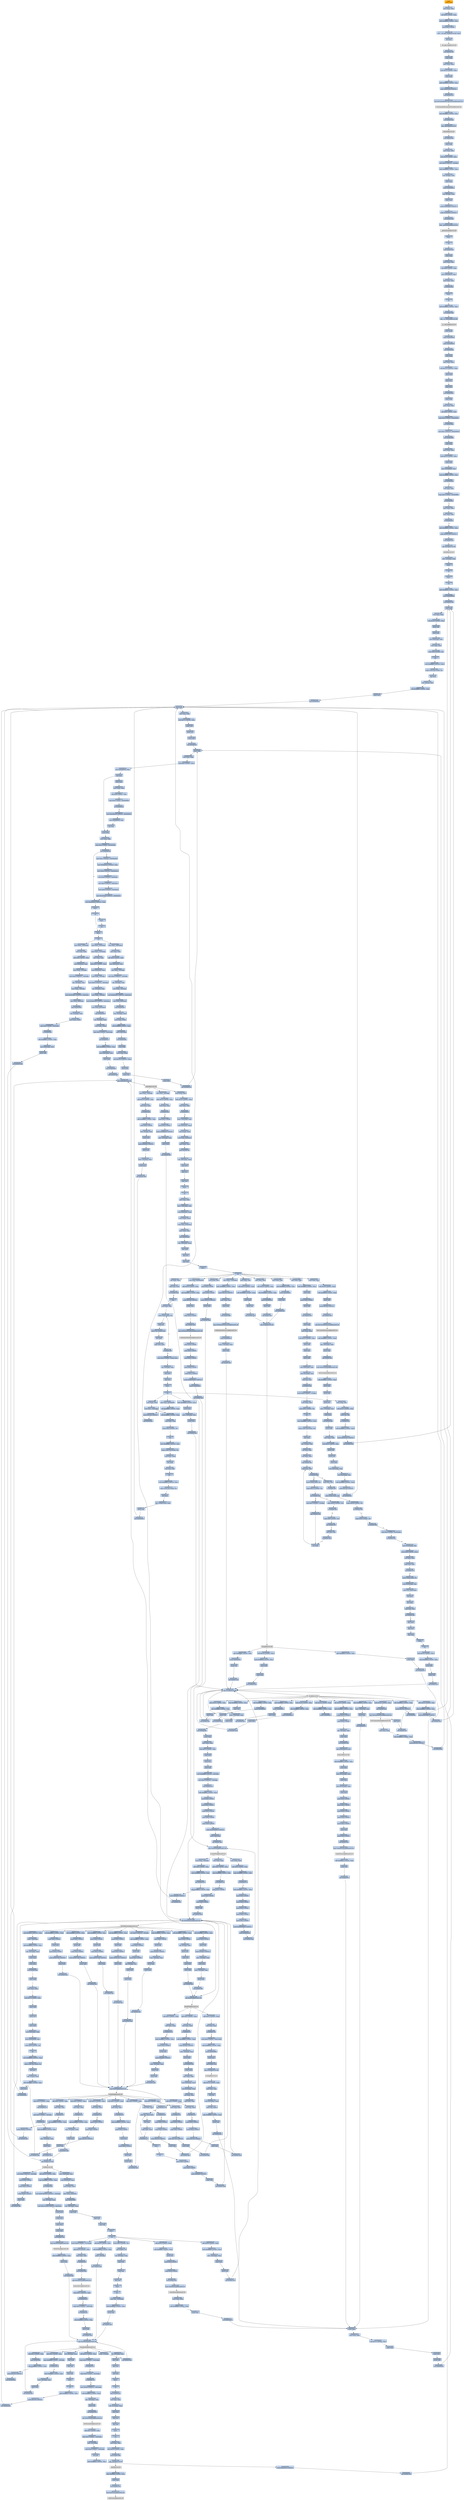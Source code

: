 digraph G {
node[shape=rectangle,style=filled,fillcolor=lightsteelblue,color=lightsteelblue]
bgcolor="transparent"
a0x004011f0pushl_ebp[label="start\npushl %ebp",color="lightgrey",fillcolor="orange"];
a0x004011f1movl_esp_ebp[label="0x004011f1\nmovl %esp, %ebp"];
a0x004011f3subl_0x8UINT8_esp[label="0x004011f3\nsubl $0x8<UINT8>, %esp"];
a0x004011f6addl_0xfffffff4UINT8_esp[label="0x004011f6\naddl $0xfffffff4<UINT8>, %esp"];
a0x004011f9pushl_0x2UINT8[label="0x004011f9\npushl $0x2<UINT8>"];
a0x004011fbmovl___set_app_type_msvcrt_dll_eax[label="0x004011fb\nmovl __set_app_type@msvcrt.dll, %eax"];
a0x00401200call_eax[label="0x00401200\ncall %eax"];
a__set_app_type_msvcrt_dll[label="__set_app_type@msvcrt.dll",color="lightgrey",fillcolor="lightgrey"];
a0x00401202call_0x00401180[label="0x00401202\ncall 0x00401180"];
a0x00401180pushl_ebp[label="0x00401180\npushl %ebp"];
a0x00401181movl_esp_ebp[label="0x00401181\nmovl %esp, %ebp"];
a0x00401183subl_0x14UINT8_esp[label="0x00401183\nsubl $0x14<UINT8>, %esp"];
a0x00401186pushl_ebx[label="0x00401186\npushl %ebx"];
a0x00401187addl_0xfffffff4UINT8_esp[label="0x00401187\naddl $0xfffffff4<UINT8>, %esp"];
a0x0040118apushl_0x4010c0UINT32[label="0x0040118a\npushl $0x4010c0<UINT32>"];
a0x0040118fcall_0x00407a70[label="0x0040118f\ncall 0x00407a70"];
a0x00407a70jmp_SetUnhandledExceptionFilter_kernel32_dll[label="0x00407a70\njmp SetUnhandledExceptionFilter@kernel32.dll"];
SetUnhandledExceptionFilter_kernel32_dll[label="SetUnhandledExceptionFilter@kernel32.dll",color="lightgrey",fillcolor="lightgrey"];
a0x00401194addl_0xfffffffcUINT8_esp[label="0x00401194\naddl $0xfffffffc<UINT8>, %esp"];
a0x00401197call_0x004079e0[label="0x00401197\ncall 0x004079e0"];
a0x004079e0jmp__fpreset_msvcrt_dll[label="0x004079e0\njmp _fpreset@msvcrt.dll"];
a_fpreset_msvcrt_dll[label="_fpreset@msvcrt.dll",color="lightgrey",fillcolor="lightgrey"];
a0x0040119ccall_0x00401000[label="0x0040119c\ncall 0x00401000"];
a0x00401000pushl_ebp[label="0x00401000\npushl %ebp"];
a0x00401001movl_esp_ebp[label="0x00401001\nmovl %esp, %ebp"];
a0x00401003subl_0x18UINT8_esp[label="0x00401003\nsubl $0x18<UINT8>, %esp"];
a0x00401006movl_0x0UINT32__4ebp_[label="0x00401006\nmovl $0x0<UINT32>, -4(%ebp)"];
a0x0040100daddl_0xfffffff4UINT8_esp[label="0x0040100d\naddl $0xfffffff4<UINT8>, %esp"];
a0x00401010leal__4ebp__eax[label="0x00401010\nleal -4(%ebp), %eax"];
a0x00401013pushl_eax[label="0x00401013\npushl %eax"];
a0x00401014pushl_0x0040902c[label="0x00401014\npushl 0x0040902c"];
a0x0040101aleal__8ebp__eax[label="0x0040101a\nleal -8(%ebp), %eax"];
a0x0040101dpushl_eax[label="0x0040101d\npushl %eax"];
a0x0040101epushl_0x409004UINT32[label="0x0040101e\npushl $0x409004<UINT32>"];
a0x00401023pushl_0x409000UINT32[label="0x00401023\npushl $0x409000<UINT32>"];
a0x00401028call_0x00407a00[label="0x00401028\ncall 0x00407a00"];
a0x00407a00jmp___getmainargs_msvcrt_dll[label="0x00407a00\njmp __getmainargs@msvcrt.dll"];
a__getmainargs_msvcrt_dll[label="__getmainargs@msvcrt.dll",color="lightgrey",fillcolor="lightgrey"];
a0x0040102dleave_[label="0x0040102d\nleave "];
a0x0040102eret[label="0x0040102e\nret"];
a0x004011a1call_0x00401030[label="0x004011a1\ncall 0x00401030"];
a0x00401030pushl_ebp[label="0x00401030\npushl %ebp"];
a0x00401031movl_esp_ebp[label="0x00401031\nmovl %esp, %ebp"];
a0x00401033subl_0x8UINT8_esp[label="0x00401033\nsubl $0x8<UINT8>, %esp"];
a0x00401036movl_0x00409030_edx[label="0x00401036\nmovl 0x00409030, %edx"];
a0x0040103ctestl_edx_edx[label="0x0040103c\ntestl %edx, %edx"];
a0x0040103eje_0x004010bb[label="0x0040103e\nje 0x004010bb"];
a0x004010bbleave_[label="0x004010bb\nleave "];
a0x004010bcret[label="0x004010bc\nret"];
a0x004011a6addl_0xfffffffcUINT8_esp[label="0x004011a6\naddl $0xfffffffc<UINT8>, %esp"];
a0x004011a9call_0x004079d8[label="0x004011a9\ncall 0x004079d8"];
a0x004079d8jmp___p__environ_msvcrt_dll[label="0x004079d8\njmp __p__environ@msvcrt.dll"];
a__p__environ_msvcrt_dll[label="__p__environ@msvcrt.dll",color="lightgrey",fillcolor="lightgrey"];
a0x004011aepushl_eax_[label="0x004011ae\npushl (%eax)"];
a0x004011b0pushl_0x00409004[label="0x004011b0\npushl 0x00409004"];
a0x004011b6pushl_0x00409000[label="0x004011b6\npushl 0x00409000"];
a0x004011bccall_0x00402fd4[label="0x004011bc\ncall 0x00402fd4"];
a0x00402fd4pushl_ebp[label="0x00402fd4\npushl %ebp"];
a0x00402fd5movl_esp_ebp[label="0x00402fd5\nmovl %esp, %ebp"];
a0x00402fd7subl_0x12cUINT32_esp[label="0x00402fd7\nsubl $0x12c<UINT32>, %esp"];
a0x00402fddpushl_edi[label="0x00402fdd\npushl %edi"];
a0x00402fdepushl_esi[label="0x00402fde\npushl %esi"];
a0x00402fdfpushl_ebx[label="0x00402fdf\npushl %ebx"];
a0x00402fe0call_0x00403850[label="0x00402fe0\ncall 0x00403850"];
a0x00403850pushl_ebp[label="0x00403850\npushl %ebp"];
a0x00403851movl_esp_ebp[label="0x00403851\nmovl %esp, %ebp"];
a0x00403853subl_0x8UINT8_esp[label="0x00403853\nsubl $0x8<UINT8>, %esp"];
a0x00403856cmpl_0x0UINT8_0x00409038[label="0x00403856\ncmpl $0x0<UINT8>, 0x00409038"];
a0x0040385djne_0x0040386e[label="0x0040385d\njne 0x0040386e"];
a0x0040385fmovl_0x1UINT32_0x00409038[label="0x0040385f\nmovl $0x1<UINT32>, 0x00409038"];
a0x00403869call_0x00403800[label="0x00403869\ncall 0x00403800"];
a0x00403800pushl_ebp[label="0x00403800\npushl %ebp"];
a0x00403801movl_esp_ebp[label="0x00403801\nmovl %esp, %ebp"];
a0x00403803subl_0x14UINT8_esp[label="0x00403803\nsubl $0x14<UINT8>, %esp"];
a0x00403806pushl_ebx[label="0x00403806\npushl %ebx"];
a0x00403807movl_0x00408660_eax[label="0x00403807\nmovl 0x00408660, %eax"];
a0x0040380ccmpl_0xffffffffUINT8_eax[label="0x0040380c\ncmpl $0xffffffff<UINT8>, %eax"];
a0x0040380fjne_0x0040382a[label="0x0040380f\njne 0x0040382a"];
a0x00403811xorl_eax_eax[label="0x00403811\nxorl %eax, %eax"];
a0x00403813cmpl_0x0UINT8_0x00408664[label="0x00403813\ncmpl $0x0<UINT8>, 0x00408664"];
a0x0040381aje_0x0040382a[label="0x0040381a\nje 0x0040382a"];
a0x0040382amovl_eax_ebx[label="0x0040382a\nmovl %eax, %ebx"];
a0x0040382ctestl_ebx_ebx[label="0x0040382c\ntestl %ebx, %ebx"];
a0x0040382eje_0x0040383c[label="0x0040382e\nje 0x0040383c"];
a0x0040383caddl_0xfffffff4UINT8_esp[label="0x0040383c\naddl $0xfffffff4<UINT8>, %esp"];
a0x0040383fpushl_0x4037d0UINT32[label="0x0040383f\npushl $0x4037d0<UINT32>"];
a0x00403844call_0x00407a50[label="0x00403844\ncall 0x00407a50"];
a0x00407a50jmp_atexit_msvcrt_dll[label="0x00407a50\njmp atexit@msvcrt.dll"];
atexit_msvcrt_dll[label="atexit@msvcrt.dll",color="lightgrey",fillcolor="lightgrey"];
a0x00403849movl__24ebp__ebx[label="0x00403849\nmovl -24(%ebp), %ebx"];
a0x0040384cleave_[label="0x0040384c\nleave "];
a0x0040384dret[label="0x0040384d\nret"];
a0x0040386eleave_[label="0x0040386e\nleave "];
a0x0040386fret[label="0x0040386f\nret"];
a0x00402fe5addl_0xfffffff4UINT8_esp[label="0x00402fe5\naddl $0xfffffff4<UINT8>, %esp"];
a0x00402fe8pushl_0x00409008[label="0x00402fe8\npushl 0x00409008"];
a0x00402feecall_0x00401280[label="0x00402fee\ncall 0x00401280"];
a0x00401280pushl_ebp[label="0x00401280\npushl %ebp"];
a0x00401281movl_esp_ebp[label="0x00401281\nmovl %esp, %ebp"];
a0x00401283subl_0x10UINT8_esp[label="0x00401283\nsubl $0x10<UINT8>, %esp"];
a0x00401286pushl_edi[label="0x00401286\npushl %edi"];
a0x00401287pushl_ebx[label="0x00401287\npushl %ebx"];
a0x00401288movl_0x8ebp__ebx[label="0x00401288\nmovl 0x8(%ebp), %ebx"];
a0x0040128bmovl_ebx_edi[label="0x0040128b\nmovl %ebx, %edi"];
a0x0040128dmovb_0x0UINT8_al[label="0x0040128d\nmovb $0x0<UINT8>, %al"];
a0x0040128fcld_[label="0x0040128f\ncld "];
a0x00401290movl_0xffffffffUINT32_ecx[label="0x00401290\nmovl $0xffffffff<UINT32>, %ecx"];
a0x00401295repnz_scasb_es_edi__al[label="0x00401295\nrepnz scasb %es:(%edi), %al"];
a0x00401297notl_ecx[label="0x00401297\nnotl %ecx"];
a0x00401299leal__1ecx__edi[label="0x00401299\nleal -1(%ecx), %edi"];
a0x0040129caddl_0xfffffff4UINT8_esp[label="0x0040129c\naddl $0xfffffff4<UINT8>, %esp"];
a0x0040129fpushl_ecx[label="0x0040129f\npushl %ecx"];
a0x004012a0call_0x004039cc[label="0x004012a0\ncall 0x004039cc"];
a0x004039ccpushl_ebp[label="0x004039cc\npushl %ebp"];
a0x004039cdmovl_esp_ebp[label="0x004039cd\nmovl %esp, %ebp"];
a0x004039cfsubl_0x7cUINT8_esp[label="0x004039cf\nsubl $0x7c<UINT8>, %esp"];
a0x004039d2pushl_edi[label="0x004039d2\npushl %edi"];
a0x004039d3pushl_esi[label="0x004039d3\npushl %esi"];
a0x004039d4pushl_ebx[label="0x004039d4\npushl %ebx"];
a0x004039d5call_0x00406104[label="0x004039d5\ncall 0x00406104"];
a0x00406104pushl_ebp[label="0x00406104\npushl %ebp"];
a0x00406105movl_esp_ebp[label="0x00406105\nmovl %esp, %ebp"];
a0x00406107subl_0x8UINT8_esp[label="0x00406107\nsubl $0x8<UINT8>, %esp"];
a0x0040610amovl_0x00409054_eax[label="0x0040610a\nmovl 0x00409054, %eax"];
a0x0040610fcall_eax[label="0x0040610f\ncall %eax"];
a0x00406174pushl_ebp[label="0x00406174\npushl %ebp"];
a0x00406175movl_esp_ebp[label="0x00406175\nmovl %esp, %ebp"];
a0x00406177subl_0x8UINT8_esp[label="0x00406177\nsubl $0x8<UINT8>, %esp"];
a0x0040617acmpl_0x0UINT8_0x00409068[label="0x0040617a\ncmpl $0x0<UINT8>, 0x00409068"];
a0x00406181je_0x004061ea[label="0x00406181\nje 0x004061ea"];
a0x004061eamovl_0x406200UINT32_0x00409054[label="0x004061ea\nmovl $0x406200<UINT32>, 0x00409054"];
a0x004061f4movl_0x00409054_eax[label="0x004061f4\nmovl 0x00409054, %eax"];
a0x004061f9call_eax[label="0x004061f9\ncall %eax"];
a0x00406200pushl_ebp[label="0x00406200\npushl %ebp"];
a0x00406201movl_esp_ebp[label="0x00406201\nmovl %esp, %ebp"];
a0x00406203cmpl_0x0UINT8_0x0040a0d4[label="0x00406203\ncmpl $0x0<UINT8>, 0x0040a0d4"];
a0x0040620ajne_0x00406244[label="0x0040620a\njne 0x00406244"];
a0x0040620cmovl_0x1UINT32_0x0040a0d4[label="0x0040620c\nmovl $0x1<UINT32>, 0x0040a0d4"];
a0x00406216movl_0x40a0c4UINT32_eax[label="0x00406216\nmovl $0x40a0c4<UINT32>, %eax"];
a0x0040621bmovl_0x0UINT32_0x0040a0c4[label="0x0040621b\nmovl $0x0<UINT32>, 0x0040a0c4"];
a0x00406225movl_0x0UINT32_0x4eax_[label="0x00406225\nmovl $0x0<UINT32>, 0x4(%eax)"];
a0x0040622cmovl_0x0UINT32_0x8eax_[label="0x0040622c\nmovl $0x0<UINT32>, 0x8(%eax)"];
a0x00406233movl_0x0UINT32_0xceax_[label="0x00406233\nmovl $0x0<UINT32>, 0xc(%eax)"];
a0x0040623amovl_0x40a0e4UINT32_0x0040a0c8[label="0x0040623a\nmovl $0x40a0e4<UINT32>, 0x0040a0c8"];
a0x00406244movl_0x40a0c4UINT32_eax[label="0x00406244\nmovl $0x40a0c4<UINT32>, %eax"];
a0x00406249leave_[label="0x00406249\nleave "];
a0x0040624aret[label="0x0040624a\nret"];
a0x004061fbleave_[label="0x004061fb\nleave "];
a0x004061fcret[label="0x004061fc\nret"];
a0x00406111leave_[label="0x00406111\nleave "];
a0x00406112ret[label="0x00406112\nret"];
a0x004039damovl_eax__108ebp_[label="0x004039da\nmovl %eax, -108(%ebp)"];
a0x004039ddmovl_eax_edx[label="0x004039dd\nmovl %eax, %edx"];
a0x004039dfaddl_0x4UINT8_edx[label="0x004039df\naddl $0x4<UINT8>, %edx"];
a0x004039e2movl_0x4eax__eax[label="0x004039e2\nmovl 0x4(%eax), %eax"];
a0x004039e5movl_eax__32ebp_[label="0x004039e5\nmovl %eax, -32(%ebp)"];
a0x004039e8movl_0x0UINT32__28ebp_[label="0x004039e8\nmovl $0x0<UINT32>, -28(%ebp)"];
a0x004039efleal__24ebp__eax[label="0x004039ef\nleal -24(%ebp), %eax"];
a0x004039f2movl_ebp__24ebp_[label="0x004039f2\nmovl %ebp, -24(%ebp)"];
a0x004039f5movl_0x403a01UINT32_0x4eax_[label="0x004039f5\nmovl $0x403a01<UINT32>, 0x4(%eax)"];
a0x004039fcmovl_esp_0x8eax_[label="0x004039fc\nmovl %esp, 0x8(%eax)"];
a0x004039ffjmp_0x00403a03[label="0x004039ff\njmp 0x00403a03"];
a0x00403a03leal__32ebp__eax[label="0x00403a03\nleal -32(%ebp), %eax"];
a0x00403a06movl_eax_edx_[label="0x00403a06\nmovl %eax, (%edx)"];
a0x00403a08addl_0xfffffff4UINT8_esp[label="0x00403a08\naddl $0xfffffff4<UINT8>, %esp"];
a0x00403a0bpushl_0x8ebp_[label="0x00403a0b\npushl 0x8(%ebp)"];
a0x00403a0ecall_0x004044bc[label="0x00403a0e\ncall 0x004044bc"];
a0x004044bcpushl_ebp[label="0x004044bc\npushl %ebp"];
a0x004044bdmovl_esp_ebp[label="0x004044bd\nmovl %esp, %ebp"];
a0x004044bfsubl_0x10cUINT32_esp[label="0x004044bf\nsubl $0x10c<UINT32>, %esp"];
a0x004044c5pushl_edi[label="0x004044c5\npushl %edi"];
a0x004044c6pushl_esi[label="0x004044c6\npushl %esi"];
a0x004044c7pushl_ebx[label="0x004044c7\npushl %ebx"];
a0x004044c8call_0x00406104[label="0x004044c8\ncall 0x00406104"];
a0x004044cdmovl_eax__244ebp_[label="0x004044cd\nmovl %eax, -244(%ebp)"];
a0x004044d3movl_eax__232ebp_[label="0x004044d3\nmovl %eax, -232(%ebp)"];
a0x004044d9movl_eax_edx[label="0x004044d9\nmovl %eax, %edx"];
a0x004044dbaddl_0x4UINT8_edx[label="0x004044db\naddl $0x4<UINT8>, %edx"];
a0x004044demovl_0x4eax__eax[label="0x004044de\nmovl 0x4(%eax), %eax"];
a0x004044e1movl_eax__32ebp_[label="0x004044e1\nmovl %eax, -32(%ebp)"];
a0x004044e4movl_0x0UINT32__28ebp_[label="0x004044e4\nmovl $0x0<UINT32>, -28(%ebp)"];
a0x004044ebleal__24ebp__eax[label="0x004044eb\nleal -24(%ebp), %eax"];
a0x004044eemovl_ebp__24ebp_[label="0x004044ee\nmovl %ebp, -24(%ebp)"];
a0x004044f1movl_0x404500UINT32_0x4eax_[label="0x004044f1\nmovl $0x404500<UINT32>, 0x4(%eax)"];
a0x004044f8movl_esp_0x8eax_[label="0x004044f8\nmovl %esp, 0x8(%eax)"];
a0x004044fbjmp_0x00404505[label="0x004044fb\njmp 0x00404505"];
a0x00404505leal__32ebp__eax[label="0x00404505\nleal -32(%ebp), %eax"];
a0x00404508movl_eax_edx_[label="0x00404508\nmovl %eax, (%edx)"];
a0x0040450acmpl_0x0UINT8_0x8ebp_[label="0x0040450a\ncmpl $0x0<UINT8>, 0x8(%ebp)"];
a0x0040450ejne_0x00404517[label="0x0040450e\njne 0x00404517"];
a0x00404517addl_0xfffffff4UINT8_esp[label="0x00404517\naddl $0xfffffff4<UINT8>, %esp"];
a0x0040451amovl_0x8ebp__edx[label="0x0040451a\nmovl 0x8(%ebp), %edx"];
a0x0040451dpushl_edx[label="0x0040451d\npushl %edx"];
a0x0040451ejmp_0x004046a9[label="0x0040451e\njmp 0x004046a9"];
a0x004046a9call_0x00407a48[label="0x004046a9\ncall 0x00407a48"];
a0x00407a48jmp_malloc_msvcrt_dll[label="0x00407a48\njmp malloc@msvcrt.dll"];
malloc_msvcrt_dll[label="malloc@msvcrt.dll",color="lightgrey",fillcolor="lightgrey"];
a0x004046aemovl_eax_edx[label="0x004046ae\nmovl %eax, %edx"];
a0x004046b0addl_0x10UINT8_esp[label="0x004046b0\naddl $0x10<UINT8>, %esp"];
a0x004046b3testl_edx_edx[label="0x004046b3\ntestl %edx, %edx"];
a0x004046b5je_0x00404523[label="0x004046b5\nje 0x00404523"];
a0x004046bbmovl__244ebp__ecx[label="0x004046bb\nmovl -244(%ebp), %ecx"];
a0x004046c1movl_0x4ecx__eax[label="0x004046c1\nmovl 0x4(%ecx), %eax"];
a0x004046c4movl_eax__eax[label="0x004046c4\nmovl (%eax), %eax"];
a0x004046c6movl_eax_0x4ecx_[label="0x004046c6\nmovl %eax, 0x4(%ecx)"];
a0x004046c9movl_edx_eax[label="0x004046c9\nmovl %edx, %eax"];
a0x004046cbjmp_0x004047b5[label="0x004046cb\njmp 0x004047b5"];
a0x004047b5leal__280ebp__esp[label="0x004047b5\nleal -280(%ebp), %esp"];
a0x004047bbpopl_ebx[label="0x004047bb\npopl %ebx"];
a0x004047bcpopl_esi[label="0x004047bc\npopl %esi"];
a0x004047bdpopl_edi[label="0x004047bd\npopl %edi"];
a0x004047beleave_[label="0x004047be\nleave "];
a0x004047bfret[label="0x004047bf\nret"];
a0x00403a13movl_eax_edx[label="0x00403a13\nmovl %eax, %edx"];
a0x00403a15movl__108ebp__ecx[label="0x00403a15\nmovl -108(%ebp), %ecx"];
a0x00403a18movl_0x4ecx__eax[label="0x00403a18\nmovl 0x4(%ecx), %eax"];
a0x00403a1bmovl_eax__eax[label="0x00403a1b\nmovl (%eax), %eax"];
a0x00403a1dmovl_eax_0x4ecx_[label="0x00403a1d\nmovl %eax, 0x4(%ecx)"];
a0x00403a20movl_edx_eax[label="0x00403a20\nmovl %edx, %eax"];
a0x00403a22jmp_0x00403ae0[label="0x00403a22\njmp 0x00403ae0"];
a0x00403ae0leal__136ebp__esp[label="0x00403ae0\nleal -136(%ebp), %esp"];
a0x00403ae6popl_ebx[label="0x00403ae6\npopl %ebx"];
a0x00403ae7popl_esi[label="0x00403ae7\npopl %esi"];
a0x00403ae8popl_edi[label="0x00403ae8\npopl %edi"];
a0x00403ae9leave_[label="0x00403ae9\nleave "];
a0x00403aearet[label="0x00403aea\nret"];
a0x004012a5xorl_edx_edx[label="0x004012a5\nxorl %edx, %edx"];
a0x004012a7cmpl_edi_edx[label="0x004012a7\ncmpl %edi, %edx"];
a0x004012a9jnl_0x004012bd[label="0x004012a9\njnl 0x004012bd"];
a0x004012abnop_[label="0x004012ab\nnop "];
a0x004012acleal_esi__esi[label="0x004012ac\nleal (%esi), %esi"];
a0x004012b0movb_edxebx__cl[label="0x004012b0\nmovb (%edx,%ebx), %cl"];
a0x004012b3decb_cl[label="0x004012b3\ndecb %cl"];
a0x004012b5movb_cl_edxeax_[label="0x004012b5\nmovb %cl, (%edx,%eax)"];
a0x004012b8incl_edx[label="0x004012b8\nincl %edx"];
a0x004012b9cmpl_edi_edx[label="0x004012b9\ncmpl %edi, %edx"];
a0x004012bbjl_0x004012b0[label="0x004012bb\njl 0x004012b0"];
a0x004012bdmovb_0x0UINT8_edxeax_[label="0x004012bd\nmovb $0x0<UINT8>, (%edx,%eax)"];
a0x004012c1leal__24ebp__esp[label="0x004012c1\nleal -24(%ebp), %esp"];
a0x004012c4popl_ebx[label="0x004012c4\npopl %ebx"];
a0x004012c5popl_edi[label="0x004012c5\npopl %edi"];
a0x004012c6leave_[label="0x004012c6\nleave "];
a0x004012c7ret[label="0x004012c7\nret"];
a0x00402ff3movl_eax_0x0040a000[label="0x00402ff3\nmovl %eax, 0x0040a000"];
a0x00402ff8addl_0xfffffff4UINT8_esp[label="0x00402ff8\naddl $0xfffffff4<UINT8>, %esp"];
a0x00402ffbpushl_0x104UINT32[label="0x00402ffb\npushl $0x104<UINT32>"];
a0x00403000call_0x004039cc[label="0x00403000\ncall 0x004039cc"];
a0x00403005movl_eax_0x0040a034[label="0x00403005\nmovl %eax, 0x0040a034"];
a0x0040300aaddl_0x20UINT8_esp[label="0x0040300a\naddl $0x20<UINT8>, %esp"];
a0x0040300daddl_0xfffffffcUINT8_esp[label="0x0040300d\naddl $0xfffffffc<UINT8>, %esp"];
a0x00403010pushl_0x104UINT32[label="0x00403010\npushl $0x104<UINT32>"];
a0x00403015pushl_eax[label="0x00403015\npushl %eax"];
a0x00403016pushl_0x0UINT8[label="0x00403016\npushl $0x0<UINT8>"];
a0x00403018call_0x00407b20[label="0x00403018\ncall 0x00407b20"];
a0x00407b20jmp_GetModuleFileNameA_kernel32_dll[label="0x00407b20\njmp GetModuleFileNameA@kernel32.dll"];
GetModuleFileNameA_kernel32_dll[label="GetModuleFileNameA@kernel32.dll",color="lightgrey",fillcolor="lightgrey"];
a0x0040301dpushl_0x0UINT8[label="0x0040301d\npushl $0x0<UINT8>"];
a0x0040301fpushl_0x0UINT8[label="0x0040301f\npushl $0x0<UINT8>"];
a0x00403021pushl_0x3UINT8[label="0x00403021\npushl $0x3<UINT8>"];
a0x00403023pushl_0x0UINT8[label="0x00403023\npushl $0x0<UINT8>"];
a0x00403025pushl_0x1UINT8[label="0x00403025\npushl $0x1<UINT8>"];
a0x00403027pushl_0x80000000UINT32[label="0x00403027\npushl $0x80000000<UINT32>"];
a0x0040302cpushl_0x0040a034[label="0x0040302c\npushl 0x0040a034"];
a0x00403032call_0x00407ab8[label="0x00403032\ncall 0x00407ab8"];
a0x00407ab8jmp_CreateFileA_kernel32_dll[label="0x00407ab8\njmp CreateFileA@kernel32.dll"];
CreateFileA_kernel32_dll[label="CreateFileA@kernel32.dll",color="lightgrey",fillcolor="lightgrey"];
a0x00403037movl_eax_ebx[label="0x00403037\nmovl %eax, %ebx"];
a0x00403039addl_0x4UINT8_esp[label="0x00403039\naddl $0x4<UINT8>, %esp"];
a0x0040303ccmpl_0xffffffffUINT8_ebx[label="0x0040303c\ncmpl $0xffffffff<UINT8>, %ebx"];
a0x0040303fje_0x004037a5[label="0x0040303f\nje 0x004037a5"];
a0x00403045pushl_0x2UINT8[label="0x00403045\npushl $0x2<UINT8>"];
a0x00403047pushl_0x0UINT8[label="0x00403047\npushl $0x0<UINT8>"];
a0x00403049pushl_0x0UINT8[label="0x00403049\npushl $0x0<UINT8>"];
a0x0040304bpushl_ebx[label="0x0040304b\npushl %ebx"];
a0x0040304ccall_0x00407a80[label="0x0040304c\ncall 0x00407a80"];
a0x00407a80jmp_SetFilePointer_kernel32_dll[label="0x00407a80\njmp SetFilePointer@kernel32.dll"];
SetFilePointer_kernel32_dll[label="SetFilePointer@kernel32.dll",color="lightgrey",fillcolor="lightgrey"];
a0x00403051cmpl_0x8e00UINT32_eax[label="0x00403051\ncmpl $0x8e00<UINT32>, %eax"];
a0x00403056setne__249ebp_[label="0x00403056\nsetne -249(%ebp)"];
a0x0040305daddl_0xfffffff8UINT8_esp[label="0x0040305d\naddl $0xfffffff8<UINT8>, %esp"];
a0x00403060leal__241ebp__eax[label="0x00403060\nleal -241(%ebp), %eax"];
a0x00403066pushl_eax[label="0x00403066\npushl %eax"];
a0x00403067pushl_ebx[label="0x00403067\npushl %ebx"];
a0x00403068call_0x004016a8[label="0x00403068\ncall 0x004016a8"];
a0x004016a8pushl_ebp[label="0x004016a8\npushl %ebp"];
a0x004016a9movl_esp_ebp[label="0x004016a9\nmovl %esp, %ebp"];
a0x004016absubl_0x1cUINT8_esp[label="0x004016ab\nsubl $0x1c<UINT8>, %esp"];
a0x004016aepushl_edi[label="0x004016ae\npushl %edi"];
a0x004016afpushl_esi[label="0x004016af\npushl %esi"];
a0x004016b0pushl_ebx[label="0x004016b0\npushl %ebx"];
a0x004016b1movl_0x8ebp__ebx[label="0x004016b1\nmovl 0x8(%ebp), %ebx"];
a0x004016b4movl_0x00409008_edi[label="0x004016b4\nmovl 0x00409008, %edi"];
a0x004016bamovb_0x0UINT8_al[label="0x004016ba\nmovb $0x0<UINT8>, %al"];
a0x004016bccld_[label="0x004016bc\ncld "];
a0x004016bdmovl_0xffffffffUINT32_ecx[label="0x004016bd\nmovl $0xffffffff<UINT32>, %ecx"];
a0x004016c2repnz_scasb_es_edi__al[label="0x004016c2\nrepnz scasb %es:(%edi), %al"];
a0x004016c4notl_ecx[label="0x004016c4\nnotl %ecx"];
a0x004016c6leal__1ecx__esi[label="0x004016c6\nleal -1(%ecx), %esi"];
a0x004016c9addl_0xfffffff4UINT8_esp[label="0x004016c9\naddl $0xfffffff4<UINT8>, %esp"];
a0x004016ccpushl_ecx[label="0x004016cc\npushl %ecx"];
a0x004016cdcall_0x004039cc[label="0x004016cd\ncall 0x004039cc"];
a0x004016d2movl_eax_edi[label="0x004016d2\nmovl %eax, %edi"];
a0x004016d4pushl_0x0UINT8[label="0x004016d4\npushl $0x0<UINT8>"];
a0x004016d6pushl_0x0UINT8[label="0x004016d6\npushl $0x0<UINT8>"];
a0x004016d8pushl_0x610UINT32[label="0x004016d8\npushl $0x610<UINT32>"];
a0x004016ddpushl_ebx[label="0x004016dd\npushl %ebx"];
a0x004016decall_0x00407a80[label="0x004016de\ncall 0x00407a80"];
a0x004016e3addl_0xfffffff4UINT8_esp[label="0x004016e3\naddl $0xfffffff4<UINT8>, %esp"];
a0x004016e6pushl_0x0UINT8[label="0x004016e6\npushl $0x0<UINT8>"];
a0x004016e8leal__4ebp__eax[label="0x004016e8\nleal -4(%ebp), %eax"];
a0x004016ebpushl_eax[label="0x004016eb\npushl %eax"];
a0x004016ecpushl_esi[label="0x004016ec\npushl %esi"];
a0x004016edpushl_edi[label="0x004016ed\npushl %edi"];
a0x004016eepushl_ebx[label="0x004016ee\npushl %ebx"];
a0x004016efcall_0x00407a88[label="0x004016ef\ncall 0x00407a88"];
a0x00407a88jmp_ReadFile_kernel32_dll[label="0x00407a88\njmp ReadFile@kernel32.dll"];
ReadFile_kernel32_dll[label="ReadFile@kernel32.dll",color="lightgrey",fillcolor="lightgrey"];
a0x004016f4addl_0x1cUINT8_esp[label="0x004016f4\naddl $0x1c<UINT8>, %esp"];
a0x004016f7testl_eax_eax[label="0x004016f7\ntestl %eax, %eax"];
a0x004016f9je_0x00401728[label="0x004016f9\nje 0x00401728"];
a0x004016fbmovb_0x0UINT8_esiedi_[label="0x004016fb\nmovb $0x0<UINT8>, (%esi,%edi)"];
a0x004016ffaddl_0xfffffff8UINT8_esp[label="0x004016ff\naddl $0xfffffff8<UINT8>, %esp"];
a0x00401702pushl_0x00409008[label="0x00401702\npushl 0x00409008"];
a0x00401708pushl_edi[label="0x00401708\npushl %edi"];
a0x00401709call_0x00407a38[label="0x00401709\ncall 0x00407a38"];
a0x00407a38jmp_strcmp_msvcrt_dll[label="0x00407a38\njmp strcmp@msvcrt.dll"];
strcmp_msvcrt_dll[label="strcmp@msvcrt.dll",color="lightgrey",fillcolor="lightgrey"];
a0x0040170eaddl_0x10UINT8_esp[label="0x0040170e\naddl $0x10<UINT8>, %esp"];
a0x00401711testl_eax_eax[label="0x00401711\ntestl %eax, %eax"];
a0x00401713sete_dl[label="0x00401713\nsete %dl"];
a0x00401716movl_0xcebp__eax[label="0x00401716\nmovl 0xc(%ebp), %eax"];
a0x00401719movb_dl_eax_[label="0x00401719\nmovb %dl, (%eax)"];
a0x0040171baddl_0xfffffff4UINT8_esp[label="0x0040171b\naddl $0xfffffff4<UINT8>, %esp"];
a0x0040171epushl_edi[label="0x0040171e\npushl %edi"];
a0x0040171fcall_0x0040387c[label="0x0040171f\ncall 0x0040387c"];
a0x0040387cpushl_ebp[label="0x0040387c\npushl %ebp"];
a0x0040387dmovl_esp_ebp[label="0x0040387d\nmovl %esp, %ebp"];
a0x0040387fsubl_0x7cUINT8_esp[label="0x0040387f\nsubl $0x7c<UINT8>, %esp"];
a0x00403882pushl_edi[label="0x00403882\npushl %edi"];
a0x00403883pushl_esi[label="0x00403883\npushl %esi"];
a0x00403884pushl_ebx[label="0x00403884\npushl %ebx"];
a0x00403885call_0x00406104[label="0x00403885\ncall 0x00406104"];
a0x0040388amovl_eax__104ebp_[label="0x0040388a\nmovl %eax, -104(%ebp)"];
a0x0040388dmovl_eax_edx[label="0x0040388d\nmovl %eax, %edx"];
a0x0040388faddl_0x4UINT8_edx[label="0x0040388f\naddl $0x4<UINT8>, %edx"];
a0x00403892movl_0x4eax__eax[label="0x00403892\nmovl 0x4(%eax), %eax"];
a0x00403895movl_eax__32ebp_[label="0x00403895\nmovl %eax, -32(%ebp)"];
a0x00403898movl_0x0UINT32__28ebp_[label="0x00403898\nmovl $0x0<UINT32>, -28(%ebp)"];
a0x0040389fleal__24ebp__eax[label="0x0040389f\nleal -24(%ebp), %eax"];
a0x004038a2movl_ebp__24ebp_[label="0x004038a2\nmovl %ebp, -24(%ebp)"];
a0x004038a5movl_0x4038b1UINT32_0x4eax_[label="0x004038a5\nmovl $0x4038b1<UINT32>, 0x4(%eax)"];
a0x004038acmovl_esp_0x8eax_[label="0x004038ac\nmovl %esp, 0x8(%eax)"];
a0x004038afjmp_0x004038b3[label="0x004038af\njmp 0x004038b3"];
a0x004038b3leal__32ebp__eax[label="0x004038b3\nleal -32(%ebp), %eax"];
a0x004038b6movl_eax_edx_[label="0x004038b6\nmovl %eax, (%edx)"];
a0x004038b8cmpl_0x0UINT8_0x8ebp_[label="0x004038b8\ncmpl $0x0<UINT8>, 0x8(%ebp)"];
a0x004038bcje_0x004038ca[label="0x004038bc\nje 0x004038ca"];
a0x004038beaddl_0xfffffff4UINT8_esp[label="0x004038be\naddl $0xfffffff4<UINT8>, %esp"];
a0x004038c1movl_0x8ebp__edx[label="0x004038c1\nmovl 0x8(%ebp), %edx"];
a0x004038c4pushl_edx[label="0x004038c4\npushl %edx"];
a0x004038c5call_0x00407a40[label="0x004038c5\ncall 0x00407a40"];
a0x00407a40jmp_free_msvcrt_dll[label="0x00407a40\njmp free@msvcrt.dll"];
free_msvcrt_dll[label="free@msvcrt.dll",color="lightgrey",fillcolor="lightgrey"];
a0x004038camovl__104ebp__ecx[label="0x004038ca\nmovl -104(%ebp), %ecx"];
a0x004038cdmovl_0x4ecx__eax[label="0x004038cd\nmovl 0x4(%ecx), %eax"];
a0x004038d0movl_eax__eax[label="0x004038d0\nmovl (%eax), %eax"];
a0x004038d2movl_eax_0x4ecx_[label="0x004038d2\nmovl %eax, 0x4(%ecx)"];
a0x004038d5jmp_0x00403980[label="0x004038d5\njmp 0x00403980"];
a0x00403980leal__136ebp__esp[label="0x00403980\nleal -136(%ebp), %esp"];
a0x00403986popl_ebx[label="0x00403986\npopl %ebx"];
a0x00403987popl_esi[label="0x00403987\npopl %esi"];
a0x00403988popl_edi[label="0x00403988\npopl %edi"];
a0x00403989leave_[label="0x00403989\nleave "];
a0x0040398aret[label="0x0040398a\nret"];
a0x00401724movb_0x1UINT8_al[label="0x00401724\nmovb $0x1<UINT8>, %al"];
a0x00401726jmp_0x00401733[label="0x00401726\njmp 0x00401733"];
a0x00401733leal__40ebp__esp[label="0x00401733\nleal -40(%ebp), %esp"];
a0x00401736popl_ebx[label="0x00401736\npopl %ebx"];
a0x00401737popl_esi[label="0x00401737\npopl %esi"];
a0x00401738popl_edi[label="0x00401738\npopl %edi"];
a0x00401739leave_[label="0x00401739\nleave "];
a0x0040173aret[label="0x0040173a\nret"];
a0x0040306dmovb_al__250ebp_[label="0x0040306d\nmovb %al, -250(%ebp)"];
a0x00403073addl_0xfffffff4UINT8_esp[label="0x00403073\naddl $0xfffffff4<UINT8>, %esp"];
a0x00403076pushl_ebx[label="0x00403076\npushl %ebx"];
a0x00403077call_0x00407ad0[label="0x00403077\ncall 0x00407ad0"];
a0x00407ad0jmp_CloseHandle_kernel32_dll[label="0x00407ad0\njmp CloseHandle@kernel32.dll"];
CloseHandle_kernel32_dll[label="CloseHandle@kernel32.dll",color="lightgrey",fillcolor="lightgrey"];
a0x0040307caddl_0x1cUINT8_esp[label="0x0040307c\naddl $0x1c<UINT8>, %esp"];
a0x0040307fcmpb_0x0UINT8__250ebp_[label="0x0040307f\ncmpb $0x0<UINT8>, -250(%ebp)"];
a0x00403086je_0x004037a5[label="0x00403086\nje 0x004037a5"];
a0x0040308ccmpb_0x0UINT8__241ebp_[label="0x0040308c\ncmpb $0x0<UINT8>, -241(%ebp)"];
a0x00403093je_0x004037a5[label="0x00403093\nje 0x004037a5"];
a0x00403099movl_0x94UINT32__160ebp_[label="0x00403099\nmovl $0x94<UINT32>, -160(%ebp)"];
a0x004030a3addl_0xfffffff4UINT8_esp[label="0x004030a3\naddl $0xfffffff4<UINT8>, %esp"];
a0x004030a6leal__160ebp__eax[label="0x004030a6\nleal -160(%ebp), %eax"];
a0x004030acpushl_eax[label="0x004030ac\npushl %eax"];
a0x004030adcall_0x00407b28[label="0x004030ad\ncall 0x00407b28"];
a0x00407b28jmp_GetVersionExA_kernel32_dll[label="0x00407b28\njmp GetVersionExA@kernel32.dll"];
GetVersionExA_kernel32_dll[label="GetVersionExA@kernel32.dll",color="lightgrey",fillcolor="lightgrey"];
a0x004030b2addl_0xcUINT8_esp[label="0x004030b2\naddl $0xc<UINT8>, %esp"];
a0x004030b5cmpl_0x2UINT8__144ebp_[label="0x004030b5\ncmpl $0x2<UINT8>, -144(%ebp)"];
a0x004030bcsete__251ebp_[label="0x004030bc\nsete -251(%ebp)"];
a0x004030c3cmpl_0x4UINT8__156ebp_[label="0x004030c3\ncmpl $0x4<UINT8>, -156(%ebp)"];
a0x004030caseta_bl[label="0x004030ca\nseta %bl"];
a0x004030cdaddl_0xfffffff4UINT8_esp[label="0x004030cd\naddl $0xfffffff4<UINT8>, %esp"];
a0x004030d0pushl_0x402f2dUINT32[label="0x004030d0\npushl $0x402f2d<UINT32>"];
a0x004030d5call_0x00401280[label="0x004030d5\ncall 0x00401280"];
a0x004030damovl_eax_esi[label="0x004030da\nmovl %eax, %esi"];
a0x004030dcaddl_0x10UINT8_esp[label="0x004030dc\naddl $0x10<UINT8>, %esp"];
a0x004030dftestb_bl_bl[label="0x004030df\ntestb %bl, %bl"];
a0x004030e1je_0x0040315e[label="0x004030e1\nje 0x0040315e"];
a0x004030e3addl_0xfffffff4UINT8_esp[label="0x004030e3\naddl $0xfffffff4<UINT8>, %esp"];
a0x004030e6pushl_0x402f25UINT32[label="0x004030e6\npushl $0x402f25<UINT32>"];
a0x004030ebcall_0x00401280[label="0x004030eb\ncall 0x00401280"];
a0x004030f0movl_eax_ebx[label="0x004030f0\nmovl %eax, %ebx"];
a0x004030f2movl_esi__256ebp_[label="0x004030f2\nmovl %esi, -256(%ebp)"];
a0x004030f8addl_0xfffffff4UINT8_esp[label="0x004030f8\naddl $0xfffffff4<UINT8>, %esp"];
a0x004030fbmovl_ebx_edi[label="0x004030fb\nmovl %ebx, %edi"];
a0x004030fdmovb_0x0UINT8_al[label="0x004030fd\nmovb $0x0<UINT8>, %al"];
a0x004030ffcld_[label="0x004030ff\ncld "];
a0x00403100movl_0xffffffffUINT32_ecx[label="0x00403100\nmovl $0xffffffff<UINT32>, %ecx"];
a0x00403105repnz_scasb_es_edi__al[label="0x00403105\nrepnz scasb %es:(%edi), %al"];
a0x00403107movl_ecx_edx[label="0x00403107\nmovl %ecx, %edx"];
a0x00403109notl_edx[label="0x00403109\nnotl %edx"];
a0x0040310bmovl_esi_edi[label="0x0040310b\nmovl %esi, %edi"];
a0x0040310dcld_[label="0x0040310d\ncld "];
a0x0040310emovl_0xffffffffUINT32_ecx[label="0x0040310e\nmovl $0xffffffff<UINT32>, %ecx"];
a0x00403113repnz_scasb_es_edi__al[label="0x00403113\nrepnz scasb %es:(%edi), %al"];
a0x00403115notl_ecx[label="0x00403115\nnotl %ecx"];
a0x00403117leal__1edxecx__eax[label="0x00403117\nleal -1(%edx,%ecx), %eax"];
a0x0040311bpushl_eax[label="0x0040311b\npushl %eax"];
a0x0040311ccall_0x004039cc[label="0x0040311c\ncall 0x004039cc"];
a0x00403121movl_eax_esi[label="0x00403121\nmovl %eax, %esi"];
a0x00403123addl_0x20UINT8_esp[label="0x00403123\naddl $0x20<UINT8>, %esp"];
a0x00403126addl_0xfffffff8UINT8_esp[label="0x00403126\naddl $0xfffffff8<UINT8>, %esp"];
a0x00403129pushl_ebx[label="0x00403129\npushl %ebx"];
a0x0040312apushl_esi[label="0x0040312a\npushl %esi"];
a0x0040312bcall_0x00407a28[label="0x0040312b\ncall 0x00407a28"];
a0x00407a28jmp_strcpy_msvcrt_dll[label="0x00407a28\njmp strcpy@msvcrt.dll"];
strcpy_msvcrt_dll[label="strcpy@msvcrt.dll",color="lightgrey",fillcolor="lightgrey"];
a0x00403130addl_0xfffffff4UINT8_esp[label="0x00403130\naddl $0xfffffff4<UINT8>, %esp"];
a0x00403133pushl_ebx[label="0x00403133\npushl %ebx"];
a0x00403134call_0x0040387c[label="0x00403134\ncall 0x0040387c"];
a0x00403139addl_0x20UINT8_esp[label="0x00403139\naddl $0x20<UINT8>, %esp"];
a0x0040313caddl_0xfffffff8UINT8_esp[label="0x0040313c\naddl $0xfffffff8<UINT8>, %esp"];
a0x0040313fmovl__256ebp__eax[label="0x0040313f\nmovl -256(%ebp), %eax"];
a0x00403145pushl_eax[label="0x00403145\npushl %eax"];
a0x00403146pushl_esi[label="0x00403146\npushl %esi"];
a0x00403147call_0x00407a20[label="0x00403147\ncall 0x00407a20"];
a0x00407a20jmp_strcat_msvcrt_dll[label="0x00407a20\njmp strcat@msvcrt.dll"];
strcat_msvcrt_dll[label="strcat@msvcrt.dll",color="lightgrey",fillcolor="lightgrey"];
a0x0040314caddl_0xfffffff4UINT8_esp[label="0x0040314c\naddl $0xfffffff4<UINT8>, %esp"];
a0x0040314fmovl__256ebp__ecx[label="0x0040314f\nmovl -256(%ebp), %ecx"];
a0x00403155pushl_ecx[label="0x00403155\npushl %ecx"];
a0x00403156call_0x0040387c[label="0x00403156\ncall 0x0040387c"];
a0x0040315baddl_0x20UINT8_esp[label="0x0040315b\naddl $0x20<UINT8>, %esp"];
a0x0040315eaddl_0xfffffffcUINT8_esp[label="0x0040315e\naddl $0xfffffffc<UINT8>, %esp"];
a0x00403161pushl_esi[label="0x00403161\npushl %esi"];
a0x00403162pushl_0x0UINT8[label="0x00403162\npushl $0x0<UINT8>"];
a0x00403164pushl_0x0UINT8[label="0x00403164\npushl $0x0<UINT8>"];
a0x00403166call_0x00407b30[label="0x00403166\ncall 0x00407b30"];
a0x00407b30jmp_CreateMutexA_kernel32_dll[label="0x00407b30\njmp CreateMutexA@kernel32.dll"];
CreateMutexA_kernel32_dll[label="CreateMutexA@kernel32.dll",color="lightgrey",fillcolor="lightgrey"];
a0x0040316bmovl_eax_ebx[label="0x0040316b\nmovl %eax, %ebx"];
a0x0040316daddl_0xfffffff8UINT8_esp[label="0x0040316d\naddl $0xfffffff8<UINT8>, %esp"];
a0x00403170pushl_esi[label="0x00403170\npushl %esi"];
a0x00403171call_0x0040387c[label="0x00403171\ncall 0x0040387c"];
a0x00403176movb_0x0UINT8__257ebp_[label="0x00403176\nmovb $0x0<UINT8>, -257(%ebp)"];
a0x0040317daddl_0x10UINT8_esp[label="0x0040317d\naddl $0x10<UINT8>, %esp"];
a0x00403180testl_ebx_ebx[label="0x00403180\ntestl %ebx, %ebx"];
a0x00403182je_0x00403190[label="0x00403182\nje 0x00403190"];
a0x00403184call_0x00407b00[label="0x00403184\ncall 0x00407b00"];
a0x00407b00jmp_GetLastError_kernel32_dll[label="0x00407b00\njmp GetLastError@kernel32.dll"];
GetLastError_kernel32_dll[label="GetLastError@kernel32.dll",color="lightgrey",fillcolor="lightgrey"];
a0x00403189cmpl_0xb7UINT32_eax[label="0x00403189\ncmpl $0xb7<UINT32>, %eax"];
a0x0040318ejne_0x00403197[label="0x0040318e\njne 0x00403197"];
a0x00403197cmpb_0x0UINT8__249ebp_[label="0x00403197\ncmpb $0x0<UINT8>, -249(%ebp)"];
a0x0040319eje_0x004031b1[label="0x0040319e\nje 0x004031b1"];
a0x004031a0addl_0xfffffff4UINT8_esp[label="0x004031a0\naddl $0xfffffff4<UINT8>, %esp"];
a0x004031a3pushl_ebx[label="0x004031a3\npushl %ebx"];
a0x004031a4call_0x00407ad0[label="0x004031a4\ncall 0x00407ad0"];
a0x004031a9addl_0xcUINT8_esp[label="0x004031a9\naddl $0xc<UINT8>, %esp"];
a0x004031acjmp_0x0040340c[label="0x004031ac\njmp 0x0040340c"];
a0x0040340caddl_0xfffffff4UINT8_esp[label="0x0040340c\naddl $0xfffffff4<UINT8>, %esp"];
a0x0040340fpushl_0x104UINT32[label="0x0040340f\npushl $0x104<UINT32>"];
a0x00403414call_0x004039cc[label="0x00403414\ncall 0x004039cc"];
a0x00403419movl_eax__276ebp_[label="0x00403419\nmovl %eax, -276(%ebp)"];
a0x0040341faddl_0xfffffff8UINT8_esp[label="0x0040341f\naddl $0xfffffff8<UINT8>, %esp"];
a0x00403422pushl_0x104UINT32[label="0x00403422\npushl $0x104<UINT32>"];
a0x00403427movl_eax_ecx[label="0x00403427\nmovl %eax, %ecx"];
a0x00403429pushl_ecx[label="0x00403429\npushl %ecx"];
a0x0040342acall_0x00407b60[label="0x0040342a\ncall 0x00407b60"];
a0x00407b60jmp_GetWindowsDirectoryA_kernel32_dll[label="0x00407b60\njmp GetWindowsDirectoryA@kernel32.dll"];
GetWindowsDirectoryA_kernel32_dll[label="GetWindowsDirectoryA@kernel32.dll",color="lightgrey",fillcolor="lightgrey"];
a0x0040342fpushl_0x00409014[label="0x0040342f\npushl 0x00409014"];
a0x00403435movl__276ebp__eax[label="0x00403435\nmovl -276(%ebp), %eax"];
a0x0040343bpushl_eax[label="0x0040343b\npushl %eax"];
a0x0040343ccall_0x00407a20[label="0x0040343c\ncall 0x00407a20"];
a0x00403441addl_0x20UINT8_esp[label="0x00403441\naddl $0x20<UINT8>, %esp"];
a0x00403444addl_0xfffffff4UINT8_esp[label="0x00403444\naddl $0xfffffff4<UINT8>, %esp"];
a0x00403447pushl_0x402f86UINT32[label="0x00403447\npushl $0x402f86<UINT32>"];
a0x0040344ccall_0x00401280[label="0x0040344c\ncall 0x00401280"];
a0x00403451addl_0xfffffff8UINT8_esp[label="0x00403451\naddl $0xfffffff8<UINT8>, %esp"];
a0x00403454pushl_eax[label="0x00403454\npushl %eax"];
a0x00403455movl__276ebp__ecx[label="0x00403455\nmovl -276(%ebp), %ecx"];
a0x0040345bpushl_ecx[label="0x0040345b\npushl %ecx"];
a0x0040345ccall_0x00407a20[label="0x0040345c\ncall 0x00407a20"];
a0x00403461addl_0x20UINT8_esp[label="0x00403461\naddl $0x20<UINT8>, %esp"];
a0x00403464addl_0xfffffff4UINT8_esp[label="0x00403464\naddl $0xfffffff4<UINT8>, %esp"];
a0x00403467movl__276ebp__eax[label="0x00403467\nmovl -276(%ebp), %eax"];
a0x0040346dpushl_eax[label="0x0040346d\npushl %eax"];
a0x0040346ecall_0x00402300[label="0x0040346e\ncall 0x00402300"];
a0x00402300pushl_ebp[label="0x00402300\npushl %ebp"];
a0x00402301movl_esp_ebp[label="0x00402301\nmovl %esp, %ebp"];
a0x00402303subl_0x2cUINT8_esp[label="0x00402303\nsubl $0x2c<UINT8>, %esp"];
a0x00402306pushl_edi[label="0x00402306\npushl %edi"];
a0x00402307pushl_esi[label="0x00402307\npushl %esi"];
a0x00402308pushl_ebx[label="0x00402308\npushl %ebx"];
a0x00402309movl_0xffffffffUINT32__20ebp_[label="0x00402309\nmovl $0xffffffff<UINT32>, -20(%ebp)"];
a0x00402310movl_0x0UINT32__24ebp_[label="0x00402310\nmovl $0x0<UINT32>, -24(%ebp)"];
a0x00402317jmp_0x00402520[label="0x00402317\njmp 0x00402520"];
a0x00402520addl_0xfffffffcUINT8_esp[label="0x00402520\naddl $0xfffffffc<UINT8>, %esp"];
a0x00402523pushl_0x0UINT8[label="0x00402523\npushl $0x0<UINT8>"];
a0x00402525pushl_0x4UINT8[label="0x00402525\npushl $0x4<UINT8>"];
a0x00402527pushl_0x2UINT8[label="0x00402527\npushl $0x2<UINT8>"];
a0x00402529pushl_0x0UINT8[label="0x00402529\npushl $0x0<UINT8>"];
a0x0040252bpushl_0x0UINT8[label="0x0040252b\npushl $0x0<UINT8>"];
a0x0040252dpushl_0x40000000UINT32[label="0x0040252d\npushl $0x40000000<UINT32>"];
a0x00402532pushl_0x8ebp_[label="0x00402532\npushl 0x8(%ebp)"];
a0x00402535call_0x00407ab8[label="0x00402535\ncall 0x00407ab8"];
a0x0040253amovl_eax_ebx[label="0x0040253a\nmovl %eax, %ebx"];
a0x0040253caddl_0x4UINT8_esp[label="0x0040253c\naddl $0x4<UINT8>, %esp"];
a0x0040253fcmpl_0xffffffffUINT8_ebx[label="0x0040253f\ncmpl $0xffffffff<UINT8>, %ebx"];
a0x00402542je_0x00402570[label="0x00402542\nje 0x00402570"];
a0x00402544addl_0xfffffffcUINT8_esp[label="0x00402544\naddl $0xfffffffc<UINT8>, %esp"];
a0x00402547pushl_0x0UINT8[label="0x00402547\npushl $0x0<UINT8>"];
a0x00402549pushl_0x0UINT8[label="0x00402549\npushl $0x0<UINT8>"];
a0x0040254bpushl_0x3UINT8[label="0x0040254b\npushl $0x3<UINT8>"];
a0x0040254dpushl_0x0UINT8[label="0x0040254d\npushl $0x0<UINT8>"];
a0x0040254fpushl_0x1UINT8[label="0x0040254f\npushl $0x1<UINT8>"];
a0x00402551pushl_0x80000000UINT32[label="0x00402551\npushl $0x80000000<UINT32>"];
a0x00402556pushl_0x0040a034[label="0x00402556\npushl 0x0040a034"];
a0x0040255ccall_0x00407ab8[label="0x0040255c\ncall 0x00407ab8"];
a0x00402561movl_eax__20ebp_[label="0x00402561\nmovl %eax, -20(%ebp)"];
a0x00402564addl_0x4UINT8_esp[label="0x00402564\naddl $0x4<UINT8>, %esp"];
a0x00402567cmpl_0xffffffffUINT8_eax[label="0x00402567\ncmpl $0xffffffff<UINT8>, %eax"];
a0x0040256ajne_0x00402320[label="0x0040256a\njne 0x00402320"];
a0x00402320addl_0xfffffff4UINT8_esp[label="0x00402320\naddl $0xfffffff4<UINT8>, %esp"];
a0x00402323pushl_0x8a00UINT32[label="0x00402323\npushl $0x8a00<UINT32>"];
a0x00402328call_0x00407a48[label="0x00402328\ncall 0x00407a48"];
a0x0040232dmovl_eax__24ebp_[label="0x0040232d\nmovl %eax, -24(%ebp)"];
a0x00402330addl_0x10UINT8_esp[label="0x00402330\naddl $0x10<UINT8>, %esp"];
a0x00402333testl_eax_eax[label="0x00402333\ntestl %eax, %eax"];
a0x00402335je_0x00402585[label="0x00402335\nje 0x00402585"];
a0x0040233baddl_0xfffffff4UINT8_esp[label="0x0040233b\naddl $0xfffffff4<UINT8>, %esp"];
a0x0040233epushl_0x0UINT8[label="0x0040233e\npushl $0x0<UINT8>"];
a0x00402340leal__4ebp__edi[label="0x00402340\nleal -4(%ebp), %edi"];
a0x00402343pushl_edi[label="0x00402343\npushl %edi"];
a0x00402344pushl_0x8a00UINT32[label="0x00402344\npushl $0x8a00<UINT32>"];
a0x00402349pushl_eax[label="0x00402349\npushl %eax"];
a0x0040234amovl__20ebp__eax[label="0x0040234a\nmovl -20(%ebp), %eax"];
a0x0040234dpushl_eax[label="0x0040234d\npushl %eax"];
a0x0040234ecall_0x00407a88[label="0x0040234e\ncall 0x00407a88"];
a0x00402353addl_0xcUINT8_esp[label="0x00402353\naddl $0xc<UINT8>, %esp"];
a0x00402356testl_eax_eax[label="0x00402356\ntestl %eax, %eax"];
a0x00402358je_0x00402570[label="0x00402358\nje 0x00402570"];
a0x0040235eaddl_0xfffffff4UINT8_esp[label="0x0040235e\naddl $0xfffffff4<UINT8>, %esp"];
a0x00402361pushl_0x0UINT8[label="0x00402361\npushl $0x0<UINT8>"];
a0x00402363pushl_edi[label="0x00402363\npushl %edi"];
a0x00402364pushl_0x8a00UINT32[label="0x00402364\npushl $0x8a00<UINT32>"];
a0x00402369movl__24ebp__eax[label="0x00402369\nmovl -24(%ebp), %eax"];
a0x0040236cpushl_eax[label="0x0040236c\npushl %eax"];
a0x0040236dpushl_ebx[label="0x0040236d\npushl %ebx"];
a0x0040236ecall_0x00407aa0[label="0x0040236e\ncall 0x00407aa0"];
a0x00407aa0jmp_WriteFile_kernel32_dll[label="0x00407aa0\njmp WriteFile@kernel32.dll"];
WriteFile_kernel32_dll[label="WriteFile@kernel32.dll",color="lightgrey",fillcolor="lightgrey"];
a0x00402373addl_0xcUINT8_esp[label="0x00402373\naddl $0xc<UINT8>, %esp"];
a0x00402376testl_eax_eax[label="0x00402376\ntestl %eax, %eax"];
a0x00402378je_0x00402570[label="0x00402378\nje 0x00402570"];
a0x0040237eaddl_0xfffffff4UINT8_esp[label="0x0040237e\naddl $0xfffffff4<UINT8>, %esp"];
a0x00402381movl__24ebp__eax[label="0x00402381\nmovl -24(%ebp), %eax"];
a0x00402384pushl_eax[label="0x00402384\npushl %eax"];
a0x00402385call_0x00407a40[label="0x00402385\ncall 0x00407a40"];
a0x0040238amovl_0x0UINT32__24ebp_[label="0x0040238a\nmovl $0x0<UINT32>, -24(%ebp)"];
a0x00402391pushl_0x0UINT8[label="0x00402391\npushl $0x0<UINT8>"];
a0x00402393pushl_0x0UINT8[label="0x00402393\npushl $0x0<UINT8>"];
a0x00402395pushl_0xd0UINT32[label="0x00402395\npushl $0xd0<UINT32>"];
a0x0040239apushl_ebx[label="0x0040239a\npushl %ebx"];
a0x0040239bcall_0x00407a80[label="0x0040239b\ncall 0x00407a80"];
a0x004023a0addl_0xfffffff4UINT8_esp[label="0x004023a0\naddl $0xfffffff4<UINT8>, %esp"];
a0x004023a3pushl_0x0UINT8[label="0x004023a3\npushl $0x0<UINT8>"];
a0x004023a5pushl_edi[label="0x004023a5\npushl %edi"];
a0x004023a6pushl_0x4UINT8[label="0x004023a6\npushl $0x4<UINT8>"];
a0x004023a8pushl_0x4037b4UINT32[label="0x004023a8\npushl $0x4037b4<UINT32>"];
a0x004023adpushl_ebx[label="0x004023ad\npushl %ebx"];
a0x004023aecall_0x00407aa0[label="0x004023ae\ncall 0x00407aa0"];
a0x004023b3addl_0x1cUINT8_esp[label="0x004023b3\naddl $0x1c<UINT8>, %esp"];
a0x004023b6testl_eax_eax[label="0x004023b6\ntestl %eax, %eax"];
a0x004023b8je_0x00402570[label="0x004023b8\nje 0x00402570"];
a0x004023bepushl_0x0UINT8[label="0x004023be\npushl $0x0<UINT8>"];
a0x004023c0pushl_0x0UINT8[label="0x004023c0\npushl $0x0<UINT8>"];
a0x004023c2pushl_0x10cUINT32[label="0x004023c2\npushl $0x10c<UINT32>"];
a0x004023c7pushl_ebx[label="0x004023c7\npushl %ebx"];
a0x004023c8call_0x00407a80[label="0x004023c8\ncall 0x00407a80"];
a0x004023cdaddl_0xfffffff4UINT8_esp[label="0x004023cd\naddl $0xfffffff4<UINT8>, %esp"];
a0x004023d0pushl_0x0UINT8[label="0x004023d0\npushl $0x0<UINT8>"];
a0x004023d2pushl_edi[label="0x004023d2\npushl %edi"];
a0x004023d3pushl_0x4UINT8[label="0x004023d3\npushl $0x4<UINT8>"];
a0x004023d5pushl_0x4037b8UINT32[label="0x004023d5\npushl $0x4037b8<UINT32>"];
a0x004023dapushl_ebx[label="0x004023da\npushl %ebx"];
a0x004023dbcall_0x00407aa0[label="0x004023db\ncall 0x00407aa0"];
a0x004023e0addl_0xcUINT8_esp[label="0x004023e0\naddl $0xc<UINT8>, %esp"];
a0x004023e3testl_eax_eax[label="0x004023e3\ntestl %eax, %eax"];
a0x004023e5je_0x00402570[label="0x004023e5\nje 0x00402570"];
a0x004023ebpushl_0x0UINT8[label="0x004023eb\npushl $0x0<UINT8>"];
a0x004023edpushl_0x0UINT8[label="0x004023ed\npushl $0x0<UINT8>"];
a0x004023efpushl_0x220UINT32[label="0x004023ef\npushl $0x220<UINT32>"];
a0x004023f4pushl_ebx[label="0x004023f4\npushl %ebx"];
a0x004023f5call_0x00407a80[label="0x004023f5\ncall 0x00407a80"];
a0x004023faaddl_0xfffffff4UINT8_esp[label="0x004023fa\naddl $0xfffffff4<UINT8>, %esp"];
a0x004023fdpushl_0x0UINT8[label="0x004023fd\npushl $0x0<UINT8>"];
a0x004023ffpushl_edi[label="0x004023ff\npushl %edi"];
a0x00402400pushl_0x4UINT8[label="0x00402400\npushl $0x4<UINT8>"];
a0x00402402pushl_0x4037b8UINT32[label="0x00402402\npushl $0x4037b8<UINT32>"];
a0x00402407pushl_ebx[label="0x00402407\npushl %ebx"];
a0x00402408call_0x00407aa0[label="0x00402408\ncall 0x00407aa0"];
a0x0040240daddl_0xcUINT8_esp[label="0x0040240d\naddl $0xc<UINT8>, %esp"];
a0x00402410testl_eax_eax[label="0x00402410\ntestl %eax, %eax"];
a0x00402412je_0x00402570[label="0x00402412\nje 0x00402570"];
a0x00402418pushl_0x0UINT8[label="0x00402418\npushl $0x0<UINT8>"];
a0x0040241apushl_0x0UINT8[label="0x0040241a\npushl $0x0<UINT8>"];
a0x0040241cpushl_0x228UINT32[label="0x0040241c\npushl $0x228<UINT32>"];
a0x00402421pushl_ebx[label="0x00402421\npushl %ebx"];
a0x00402422call_0x00407a80[label="0x00402422\ncall 0x00407a80"];
a0x00402427addl_0xfffffff4UINT8_esp[label="0x00402427\naddl $0xfffffff4<UINT8>, %esp"];
a0x0040242apushl_0x0UINT8[label="0x0040242a\npushl $0x0<UINT8>"];
a0x0040242cpushl_edi[label="0x0040242c\npushl %edi"];
a0x0040242dpushl_0x4UINT8[label="0x0040242d\npushl $0x4<UINT8>"];
a0x0040242fpushl_0x4037bcUINT32[label="0x0040242f\npushl $0x4037bc<UINT32>"];
a0x00402434pushl_ebx[label="0x00402434\npushl %ebx"];
a0x00402435call_0x00407aa0[label="0x00402435\ncall 0x00407aa0"];
a0x0040243aaddl_0xcUINT8_esp[label="0x0040243a\naddl $0xc<UINT8>, %esp"];
a0x0040243dtestl_eax_eax[label="0x0040243d\ntestl %eax, %eax"];
a0x0040243fje_0x00402570[label="0x0040243f\nje 0x00402570"];
a0x00402445pushl_0x0UINT8[label="0x00402445\npushl $0x0<UINT8>"];
a0x00402447pushl_0x0UINT8[label="0x00402447\npushl $0x0<UINT8>"];
a0x00402449pushl_0x7c0cUINT32[label="0x00402449\npushl $0x7c0c<UINT32>"];
a0x0040244epushl_ebx[label="0x0040244e\npushl %ebx"];
a0x0040244fcall_0x00407a80[label="0x0040244f\ncall 0x00407a80"];
a0x00402454movl_0x0UINT32__8ebp_[label="0x00402454\nmovl $0x0<UINT32>, -8(%ebp)"];
a0x0040245baddl_0xfffffff4UINT8_esp[label="0x0040245b\naddl $0xfffffff4<UINT8>, %esp"];
a0x0040245epushl_0x0UINT8[label="0x0040245e\npushl $0x0<UINT8>"];
a0x00402460pushl_edi[label="0x00402460\npushl %edi"];
a0x00402461pushl_0x4UINT8[label="0x00402461\npushl $0x4<UINT8>"];
a0x00402463leal__8ebp__esi[label="0x00402463\nleal -8(%ebp), %esi"];
a0x00402466pushl_esi[label="0x00402466\npushl %esi"];
a0x00402467pushl_ebx[label="0x00402467\npushl %ebx"];
a0x00402468call_0x00407aa0[label="0x00402468\ncall 0x00407aa0"];
a0x0040246daddl_0xcUINT8_esp[label="0x0040246d\naddl $0xc<UINT8>, %esp"];
a0x00402470testl_eax_eax[label="0x00402470\ntestl %eax, %eax"];
a0x00402472je_0x00402570[label="0x00402472\nje 0x00402570"];
a0x00402478addl_0xfffffff4UINT8_esp[label="0x00402478\naddl $0xfffffff4<UINT8>, %esp"];
a0x0040247bpushl_0x0UINT8[label="0x0040247b\npushl $0x0<UINT8>"];
a0x0040247dpushl_edi[label="0x0040247d\npushl %edi"];
a0x0040247epushl_0x4UINT8[label="0x0040247e\npushl $0x4<UINT8>"];
a0x00402480pushl_esi[label="0x00402480\npushl %esi"];
a0x00402481pushl_ebx[label="0x00402481\npushl %ebx"];
a0x00402482call_0x00407aa0[label="0x00402482\ncall 0x00407aa0"];
a0x00402487addl_0xcUINT8_esp[label="0x00402487\naddl $0xc<UINT8>, %esp"];
a0x0040248atestl_eax_eax[label="0x0040248a\ntestl %eax, %eax"];
a0x0040248cje_0x00402570[label="0x0040248c\nje 0x00402570"];
a0x00402492addl_0xfffffff4UINT8_esp[label="0x00402492\naddl $0xfffffff4<UINT8>, %esp"];
a0x00402495pushl_0x400UINT32[label="0x00402495\npushl $0x400<UINT32>"];
a0x0040249acall_0x00407a48[label="0x0040249a\ncall 0x00407a48"];
a0x0040249fmovl_eax__24ebp_[label="0x0040249f\nmovl %eax, -24(%ebp)"];
a0x004024a2addl_0x10UINT8_esp[label="0x004024a2\naddl $0x10<UINT8>, %esp"];
a0x004024a5testl_eax_eax[label="0x004024a5\ntestl %eax, %eax"];
a0x004024a7je_0x00402585[label="0x004024a7\nje 0x00402585"];
a0x004024adpushl_0x2UINT8[label="0x004024ad\npushl $0x2<UINT8>"];
a0x004024afpushl_0x0UINT8[label="0x004024af\npushl $0x0<UINT8>"];
a0x004024b1pushl_0xfffffc00UINT32[label="0x004024b1\npushl $0xfffffc00<UINT32>"];
a0x004024b6movl__20ebp__eax[label="0x004024b6\nmovl -20(%ebp), %eax"];
a0x004024b9pushl_eax[label="0x004024b9\npushl %eax"];
a0x004024bacall_0x00407a80[label="0x004024ba\ncall 0x00407a80"];
a0x004024bfaddl_0xfffffff4UINT8_esp[label="0x004024bf\naddl $0xfffffff4<UINT8>, %esp"];
a0x004024c2pushl_0x0UINT8[label="0x004024c2\npushl $0x0<UINT8>"];
a0x004024c4pushl_edi[label="0x004024c4\npushl %edi"];
a0x004024c5pushl_0x400UINT32[label="0x004024c5\npushl $0x400<UINT32>"];
a0x004024camovl__24ebp__eax[label="0x004024ca\nmovl -24(%ebp), %eax"];
a0x004024cdpushl_eax[label="0x004024cd\npushl %eax"];
a0x004024cemovl__20ebp__eax[label="0x004024ce\nmovl -20(%ebp), %eax"];
a0x004024d1pushl_eax[label="0x004024d1\npushl %eax"];
a0x004024d2call_0x00407a88[label="0x004024d2\ncall 0x00407a88"];
a0x004024d7addl_0xcUINT8_esp[label="0x004024d7\naddl $0xc<UINT8>, %esp"];
a0x004024datestl_eax_eax[label="0x004024da\ntestl %eax, %eax"];
a0x004024dcje_0x00402570[label="0x004024dc\nje 0x00402570"];
a0x004024e2addl_0xfffffff8UINT8_esp[label="0x004024e2\naddl $0xfffffff8<UINT8>, %esp"];
a0x004024e5pushl_0x400UINT32[label="0x004024e5\npushl $0x400<UINT32>"];
a0x004024eamovl__24ebp__eax[label="0x004024ea\nmovl -24(%ebp), %eax"];
a0x004024edpushl_eax[label="0x004024ed\npushl %eax"];
a0x004024eecall_0x00401264[label="0x004024ee\ncall 0x00401264"];
a0x00401264pushl_ebp[label="0x00401264\npushl %ebp"];
a0x00401265movl_esp_ebp[label="0x00401265\nmovl %esp, %ebp"];
a0x00401267movl_0x8ebp__ecx[label="0x00401267\nmovl 0x8(%ebp), %ecx"];
a0x0040126amovl_0xcebp__edx[label="0x0040126a\nmovl 0xc(%ebp), %edx"];
a0x0040126dxorl_eax_eax[label="0x0040126d\nxorl %eax, %eax"];
a0x0040126fcmpl_edx_eax[label="0x0040126f\ncmpl %edx, %eax"];
a0x00401271jae_0x0040127b[label="0x00401271\njae 0x0040127b"];
a0x00401273subb_al_eaxecx_[label="0x00401273\nsubb %al, (%eax,%ecx)"];
a0x00401276incl_eax[label="0x00401276\nincl %eax"];
a0x00401277cmpl_edx_eax[label="0x00401277\ncmpl %edx, %eax"];
a0x00401279jb_0x00401273[label="0x00401279\njb 0x00401273"];
a0x0040127bleave_[label="0x0040127b\nleave "];
a0x0040127cret[label="0x0040127c\nret"];
a0x004024f3pushl_0x0UINT8[label="0x004024f3\npushl $0x0<UINT8>"];
a0x004024f5pushl_0x0UINT8[label="0x004024f5\npushl $0x0<UINT8>"];
a0x004024f7pushl_0x8a00UINT32[label="0x004024f7\npushl $0x8a00<UINT32>"];
a0x004024fcpushl_ebx[label="0x004024fc\npushl %ebx"];
a0x004024fdcall_0x00407a80[label="0x004024fd\ncall 0x00407a80"];
a0x00402502addl_0xfffffff4UINT8_esp[label="0x00402502\naddl $0xfffffff4<UINT8>, %esp"];
a0x00402505pushl_0x0UINT8[label="0x00402505\npushl $0x0<UINT8>"];
a0x00402507pushl_edi[label="0x00402507\npushl %edi"];
a0x00402508pushl_0x400UINT32[label="0x00402508\npushl $0x400<UINT32>"];
a0x0040250dmovl__24ebp__eax[label="0x0040250d\nmovl -24(%ebp), %eax"];
a0x00402510pushl_eax[label="0x00402510\npushl %eax"];
a0x00402511pushl_ebx[label="0x00402511\npushl %ebx"];
a0x00402512call_0x00407aa0[label="0x00402512\ncall 0x00407aa0"];
a0x00402517addl_0x1cUINT8_esp[label="0x00402517\naddl $0x1c<UINT8>, %esp"];
a0x0040251ajmp_0x00402570[label="0x0040251a\njmp 0x00402570"];
a0x00402570cmpl_0x0UINT8__24ebp_[label="0x00402570\ncmpl $0x0<UINT8>, -24(%ebp)"];
a0x00402574je_0x00402585[label="0x00402574\nje 0x00402585"];
a0x00402576addl_0xfffffff4UINT8_esp[label="0x00402576\naddl $0xfffffff4<UINT8>, %esp"];
a0x00402579movl__24ebp__eax[label="0x00402579\nmovl -24(%ebp), %eax"];
a0x0040257cpushl_eax[label="0x0040257c\npushl %eax"];
a0x0040257dcall_0x00407a40[label="0x0040257d\ncall 0x00407a40"];
a0x00402582addl_0x10UINT8_esp[label="0x00402582\naddl $0x10<UINT8>, %esp"];
a0x00402585cmpl_0xffffffffUINT8_ebx[label="0x00402585\ncmpl $0xffffffff<UINT8>, %ebx"];
a0x00402588je_0x004025b0[label="0x00402588\nje 0x004025b0"];
a0x0040258amovl_0x97805000UINT32__16ebp_[label="0x0040258a\nmovl $0x97805000<UINT32>, -16(%ebp)"];
a0x00402591leal__16ebp__eax[label="0x00402591\nleal -16(%ebp), %eax"];
a0x00402594movl_0x1c12cc6UINT32_0x4eax_[label="0x00402594\nmovl $0x1c12cc6<UINT32>, 0x4(%eax)"];
a0x0040259bpushl_eax[label="0x0040259b\npushl %eax"];
a0x0040259cpushl_eax[label="0x0040259c\npushl %eax"];
a0x0040259dpushl_eax[label="0x0040259d\npushl %eax"];
a0x0040259epushl_ebx[label="0x0040259e\npushl %ebx"];
a0x0040259fcall_0x00407ac8[label="0x0040259f\ncall 0x00407ac8"];
a0x00407ac8jmp_SetFileTime_kernel32_dll[label="0x00407ac8\njmp SetFileTime@kernel32.dll"];
SetFileTime_kernel32_dll[label="SetFileTime@kernel32.dll",color="lightgrey",fillcolor="lightgrey"];
a0x004025a4addl_0xfffffff4UINT8_esp[label="0x004025a4\naddl $0xfffffff4<UINT8>, %esp"];
a0x004025a7pushl_ebx[label="0x004025a7\npushl %ebx"];
a0x004025a8call_0x00407ad0[label="0x004025a8\ncall 0x00407ad0"];
a0x004025adaddl_0xcUINT8_esp[label="0x004025ad\naddl $0xc<UINT8>, %esp"];
a0x004025b0cmpl_0xffffffffUINT8__20ebp_[label="0x004025b0\ncmpl $0xffffffff<UINT8>, -20(%ebp)"];
a0x004025b4je_0x004025c2[label="0x004025b4\nje 0x004025c2"];
a0x004025b6addl_0xfffffff4UINT8_esp[label="0x004025b6\naddl $0xfffffff4<UINT8>, %esp"];
a0x004025b9movl__20ebp__eax[label="0x004025b9\nmovl -20(%ebp), %eax"];
a0x004025bcpushl_eax[label="0x004025bc\npushl %eax"];
a0x004025bdcall_0x00407ad0[label="0x004025bd\ncall 0x00407ad0"];
a0x004025c2leal__56ebp__esp[label="0x004025c2\nleal -56(%ebp), %esp"];
a0x004025c5popl_ebx[label="0x004025c5\npopl %ebx"];
a0x004025c6popl_esi[label="0x004025c6\npopl %esi"];
a0x004025c7popl_edi[label="0x004025c7\npopl %edi"];
a0x004025c8leave_[label="0x004025c8\nleave "];
a0x004025c9ret[label="0x004025c9\nret"];
a0x00403473addl_0xfffffff4UINT8_esp[label="0x00403473\naddl $0xfffffff4<UINT8>, %esp"];
a0x00403476pushl_0x104UINT32[label="0x00403476\npushl $0x104<UINT32>"];
a0x0040347bcall_0x004039cc[label="0x0040347b\ncall 0x004039cc"];
a0x00403480movl_eax_esi[label="0x00403480\nmovl %eax, %esi"];
a0x00403482addl_0x20UINT8_esp[label="0x00403482\naddl $0x20<UINT8>, %esp"];
a0x00403485addl_0xfffffff8UINT8_esp[label="0x00403485\naddl $0xfffffff8<UINT8>, %esp"];
a0x00403488pushl_0x0040901c[label="0x00403488\npushl 0x0040901c"];
a0x0040348epushl_esi[label="0x0040348e\npushl %esi"];
a0x0040348fcall_0x00407a28[label="0x0040348f\ncall 0x00407a28"];
a0x00403494addl_0xfffffff8UINT8_esp[label="0x00403494\naddl $0xfffffff8<UINT8>, %esp"];
a0x00403497pushl_0x0040a034[label="0x00403497\npushl 0x0040a034"];
a0x0040349dpushl_esi[label="0x0040349d\npushl %esi"];
a0x0040349ecall_0x00407a20[label="0x0040349e\ncall 0x00407a20"];
a0x004034a3addl_0x20UINT8_esp[label="0x004034a3\naddl $0x20<UINT8>, %esp"];
a0x004034a6addl_0xfffffff8UINT8_esp[label="0x004034a6\naddl $0xfffffff8<UINT8>, %esp"];
a0x004034a9pushl_0x0040901c[label="0x004034a9\npushl 0x0040901c"];
a0x004034afpushl_esi[label="0x004034af\npushl %esi"];
a0x004034b0call_0x00407a20[label="0x004034b0\ncall 0x00407a20"];
a0x004034b5addl_0xfffffff8UINT8_esp[label="0x004034b5\naddl $0xfffffff8<UINT8>, %esp"];
a0x004034b8pushl_0x00409018[label="0x004034b8\npushl 0x00409018"];
a0x004034bepushl_esi[label="0x004034be\npushl %esi"];
a0x004034bfcall_0x00407a20[label="0x004034bf\ncall 0x00407a20"];
a0x004034c4addl_0x20UINT8_esp[label="0x004034c4\naddl $0x20<UINT8>, %esp"];
a0x004034c7call_0x00407b38[label="0x004034c7\ncall 0x00407b38"];
a0x00407b38jmp_GetCommandLineA_kernel32_dll[label="0x00407b38\njmp GetCommandLineA@kernel32.dll"];
GetCommandLineA_kernel32_dll[label="GetCommandLineA@kernel32.dll",color="lightgrey",fillcolor="lightgrey"];
a0x004034ccmovl_eax_edi[label="0x004034cc\nmovl %eax, %edi"];
a0x004034ceaddl_0xfffffff4UINT8_esp[label="0x004034ce\naddl $0xfffffff4<UINT8>, %esp"];
a0x004034d1pushl_0x104UINT32[label="0x004034d1\npushl $0x104<UINT32>"];
a0x004034d6call_0x004039cc[label="0x004034d6\ncall 0x004039cc"];
a0x004034dbmovl_eax_ebx[label="0x004034db\nmovl %eax, %ebx"];
a0x004034ddaddl_0xfffffffcUINT8_esp[label="0x004034dd\naddl $0xfffffffc<UINT8>, %esp"];
a0x004034e0pushl_ebx[label="0x004034e0\npushl %ebx"];
a0x004034e1pushl_0x0UINT8[label="0x004034e1\npushl $0x0<UINT8>"];
a0x004034e3pushl_edi[label="0x004034e3\npushl %edi"];
a0x004034e4call_0x00401330[label="0x004034e4\ncall 0x00401330"];
a0x00401330pushl_ebp[label="0x00401330\npushl %ebp"];
a0x00401331movl_esp_ebp[label="0x00401331\nmovl %esp, %ebp"];
a0x00401333subl_0x1cUINT8_esp[label="0x00401333\nsubl $0x1c<UINT8>, %esp"];
a0x00401336pushl_edi[label="0x00401336\npushl %edi"];
a0x00401337pushl_esi[label="0x00401337\npushl %esi"];
a0x00401338pushl_ebx[label="0x00401338\npushl %ebx"];
a0x00401339movl_0x8ebp__ebx[label="0x00401339\nmovl 0x8(%ebp), %ebx"];
a0x0040133cmovl_0xcebp__esi[label="0x0040133c\nmovl 0xc(%ebp), %esi"];
a0x0040133ftestl_esi_esi[label="0x0040133f\ntestl %esi, %esi"];
a0x00401341je_0x00401346[label="0x00401341\nje 0x00401346"];
a0x00401346movb_0x0UINT8__1ebp_[label="0x00401346\nmovb $0x0<UINT8>, -1(%ebp)"];
a0x0040134amovl_ebx_edi[label="0x0040134a\nmovl %ebx, %edi"];
a0x0040134cmovb_0x0UINT8_al[label="0x0040134c\nmovb $0x0<UINT8>, %al"];
a0x0040134ecld_[label="0x0040134e\ncld "];
a0x0040134fmovl_0xffffffffUINT32_ecx[label="0x0040134f\nmovl $0xffffffff<UINT32>, %ecx"];
a0x00401354repnz_scasb_es_edi__al[label="0x00401354\nrepnz scasb %es:(%edi), %al"];
a0x00401356notl_ecx[label="0x00401356\nnotl %ecx"];
a0x00401358leal__1ecx__edi[label="0x00401358\nleal -1(%ecx), %edi"];
a0x0040135bxorl_ecx_ecx[label="0x0040135b\nxorl %ecx, %ecx"];
a0x0040135dxorl_edx_edx[label="0x0040135d\nxorl %edx, %edx"];
a0x0040135fjmp_0x0040136a[label="0x0040135f\njmp 0x0040136a"];
a0x0040136acmpl_edi_edx[label="0x0040136a\ncmpl %edi, %edx"];
a0x0040136cjnl_0x0040138e[label="0x0040136c\njnl 0x0040138e"];
a0x0040136emovb_edxebx__al[label="0x0040136e\nmovb (%edx,%ebx), %al"];
a0x00401371cmpb_0x22UINT8_al[label="0x00401371\ncmpb $0x22<UINT8>, %al"];
a0x00401373jne_0x00401380[label="0x00401373\njne 0x00401380"];
a0x00401375xorb_0x1UINT8__1ebp_[label="0x00401375\nxorb $0x1<UINT8>, -1(%ebp)"];
a0x00401379jmp_0x00401369[label="0x00401379\njmp 0x00401369"];
a0x00401369incl_edx[label="0x00401369\nincl %edx"];
a0x00401380cmpb_0x20UINT8_al[label="0x00401380\ncmpb $0x20<UINT8>, %al"];
a0x00401382je_0x00401388[label="0x00401382\nje 0x00401388"];
a0x00401384cmpb_0x9UINT8_al[label="0x00401384\ncmpb $0x9<UINT8>, %al"];
a0x00401386jne_0x00401361[label="0x00401386\njne 0x00401361"];
a0x00401361testl_esi_esi[label="0x00401361\ntestl %esi, %esi"];
a0x00401363je_0x00401369[label="0x00401363\nje 0x00401369"];
a0x0040138etestl_esi_esi[label="0x0040138e\ntestl %esi, %esi"];
a0x00401390je_0x00401399[label="0x00401390\nje 0x00401399"];
a0x00401399movb_edxebx__al[label="0x00401399\nmovb (%edx,%ebx), %al"];
a0x0040139ccmpb_0x20UINT8_al[label="0x0040139c\ncmpb $0x20<UINT8>, %al"];
a0x0040139eje_0x00401398[label="0x0040139e\nje 0x00401398"];
a0x004013a0cmpb_0x9UINT8_al[label="0x004013a0\ncmpb $0x9<UINT8>, %al"];
a0x004013a2je_0x00401398[label="0x004013a2\nje 0x00401398"];
a0x004013a4cmpl_0x0UINT8_0x10ebp_[label="0x004013a4\ncmpl $0x0<UINT8>, 0x10(%ebp)"];
a0x004013a8je_0x004013c5[label="0x004013a8\nje 0x004013c5"];
a0x004013aamovl_0x10ebp__esi[label="0x004013aa\nmovl 0x10(%ebp), %esi"];
a0x004013admovb_0x0UINT8_esi_[label="0x004013ad\nmovb $0x0<UINT8>, (%esi)"];
a0x004013b0xorl_ecx_ecx[label="0x004013b0\nxorl %ecx, %ecx"];
a0x004013b2cmpl_edi_edx[label="0x004013b2\ncmpl %edi, %edx"];
a0x004013b4jg_0x004013c5[label="0x004013b4\njg 0x004013c5"];
a0x004013b6movb_edxebx__al[label="0x004013b6\nmovb (%edx,%ebx), %al"];
a0x004013b9movl_0x10ebp__esi[label="0x004013b9\nmovl 0x10(%ebp), %esi"];
a0x004013bcmovb_al_ecxesi_[label="0x004013bc\nmovb %al, (%ecx,%esi)"];
a0x004013bfincl_ecx[label="0x004013bf\nincl %ecx"];
a0x004013c0incl_edx[label="0x004013c0\nincl %edx"];
a0x004013c1cmpl_edi_edx[label="0x004013c1\ncmpl %edi, %edx"];
a0x004013c3jle_0x004013b6[label="0x004013c3\njle 0x004013b6"];
a0x004013c5popl_ebx[label="0x004013c5\npopl %ebx"];
a0x004013c6popl_esi[label="0x004013c6\npopl %esi"];
a0x004013c7popl_edi[label="0x004013c7\npopl %edi"];
a0x004013c8leave_[label="0x004013c8\nleave "];
a0x004013c9ret[label="0x004013c9\nret"];
a0x004034e9addl_0x20UINT8_esp[label="0x004034e9\naddl $0x20<UINT8>, %esp"];
a0x004034ecaddl_0xfffffff8UINT8_esp[label="0x004034ec\naddl $0xfffffff8<UINT8>, %esp"];
a0x004034efpushl_ebx[label="0x004034ef\npushl %ebx"];
a0x004034f0pushl_esi[label="0x004034f0\npushl %esi"];
a0x004034f1call_0x00407a20[label="0x004034f1\ncall 0x00407a20"];
a0x004034f6addl_0xfffffff4UINT8_esp[label="0x004034f6\naddl $0xfffffff4<UINT8>, %esp"];
a0x004034f9pushl_0x104UINT32[label="0x004034f9\npushl $0x104<UINT32>"];
a0x004034fecall_0x004039cc[label="0x004034fe\ncall 0x004039cc"];
a0x00403503movl_eax_edi[label="0x00403503\nmovl %eax, %edi"];
a0x00403505addl_0x20UINT8_esp[label="0x00403505\naddl $0x20<UINT8>, %esp"];
a0x00403508addl_0xfffffff8UINT8_esp[label="0x00403508\naddl $0xfffffff8<UINT8>, %esp"];
a0x0040350bpushl_edi[label="0x0040350b\npushl %edi"];
a0x0040350cpushl_0x104UINT32[label="0x0040350c\npushl $0x104<UINT32>"];
a0x00403511call_0x00407b50[label="0x00403511\ncall 0x00407b50"];
a0x00407b50jmp_GetCurrentDirectoryA_kernel32_dll[label="0x00407b50\njmp GetCurrentDirectoryA@kernel32.dll"];
GetCurrentDirectoryA_kernel32_dll[label="GetCurrentDirectoryA@kernel32.dll",color="lightgrey",fillcolor="lightgrey"];
a0x00403516addl_0xfffffffcUINT8_esp[label="0x00403516\naddl $0xfffffffc<UINT8>, %esp"];
a0x00403519leal__240ebp__ebx[label="0x00403519\nleal -240(%ebp), %ebx"];
a0x0040351fpushl_ebx[label="0x0040351f\npushl %ebx"];
a0x00403520call_0x00407b58[label="0x00403520\ncall 0x00407b58"];
a0x00407b58jmp_GetStartupInfoA_kernel32_dll[label="0x00407b58\njmp GetStartupInfoA@kernel32.dll"];
GetStartupInfoA_kernel32_dll[label="GetStartupInfoA@kernel32.dll",color="lightgrey",fillcolor="lightgrey"];
a0x00403525addl_0xfffffffcUINT8_esp[label="0x00403525\naddl $0xfffffffc<UINT8>, %esp"];
a0x00403528pushl_ebx[label="0x00403528\npushl %ebx"];
a0x00403529pushl_edi[label="0x00403529\npushl %edi"];
a0x0040352apushl_esi[label="0x0040352a\npushl %esi"];
a0x0040352bmovl__276ebp__ecx[label="0x0040352b\nmovl -276(%ebp), %ecx"];
a0x00403531pushl_ecx[label="0x00403531\npushl %ecx"];
a0x00403532call_0x00402e68[label="0x00403532\ncall 0x00402e68"];
a0x00402e68pushl_ebp[label="0x00402e68\npushl %ebp"];
a0x00402e69movl_esp_ebp[label="0x00402e69\nmovl %esp, %ebp"];
a0x00402e6bsubl_0x1cUINT8_esp[label="0x00402e6b\nsubl $0x1c<UINT8>, %esp"];
a0x00402e6epushl_edi[label="0x00402e6e\npushl %edi"];
a0x00402e6fpushl_esi[label="0x00402e6f\npushl %esi"];
a0x00402e70pushl_ebx[label="0x00402e70\npushl %ebx"];
a0x00402e71movl_0x8ebp__ebx[label="0x00402e71\nmovl 0x8(%ebp), %ebx"];
a0x00402e74movl_0xcebp__esi[label="0x00402e74\nmovl 0xc(%ebp), %esi"];
a0x00402e77addl_0xfffffff4UINT8_esp[label="0x00402e77\naddl $0xfffffff4<UINT8>, %esp"];
a0x00402e7apushl_0x104UINT32[label="0x00402e7a\npushl $0x104<UINT32>"];
a0x00402e7fcall_0x004039cc[label="0x00402e7f\ncall 0x004039cc"];
a0x00402e84movl_eax_edi[label="0x00402e84\nmovl %eax, %edi"];
a0x00402e86addl_0xfffffff8UINT8_esp[label="0x00402e86\naddl $0xfffffff8<UINT8>, %esp"];
a0x00402e89pushl_0x0040901c[label="0x00402e89\npushl 0x0040901c"];
a0x00402e8fpushl_edi[label="0x00402e8f\npushl %edi"];
a0x00402e90call_0x00407a28[label="0x00402e90\ncall 0x00407a28"];
a0x00402e95addl_0x20UINT8_esp[label="0x00402e95\naddl $0x20<UINT8>, %esp"];
a0x00402e98addl_0xfffffff8UINT8_esp[label="0x00402e98\naddl $0xfffffff8<UINT8>, %esp"];
a0x00402e9bpushl_ebx[label="0x00402e9b\npushl %ebx"];
a0x00402e9cpushl_edi[label="0x00402e9c\npushl %edi"];
a0x00402e9dcall_0x00407a20[label="0x00402e9d\ncall 0x00407a20"];
a0x00402ea2addl_0xfffffff8UINT8_esp[label="0x00402ea2\naddl $0xfffffff8<UINT8>, %esp"];
a0x00402ea5pushl_0x0040901c[label="0x00402ea5\npushl 0x0040901c"];
a0x00402eabpushl_edi[label="0x00402eab\npushl %edi"];
a0x00402eaccall_0x00407a20[label="0x00402eac\ncall 0x00407a20"];
a0x00402eb1addl_0x20UINT8_esp[label="0x00402eb1\naddl $0x20<UINT8>, %esp"];
a0x00402eb4addl_0xfffffff8UINT8_esp[label="0x00402eb4\naddl $0xfffffff8<UINT8>, %esp"];
a0x00402eb7pushl_0x00409018[label="0x00402eb7\npushl 0x00409018"];
a0x00402ebdpushl_edi[label="0x00402ebd\npushl %edi"];
a0x00402ebecall_0x00407a20[label="0x00402ebe\ncall 0x00407a20"];
a0x00402ec3addl_0xfffffff8UINT8_esp[label="0x00402ec3\naddl $0xfffffff8<UINT8>, %esp"];
a0x00402ec6pushl_esi[label="0x00402ec6\npushl %esi"];
a0x00402ec7pushl_edi[label="0x00402ec7\npushl %edi"];
a0x00402ec8call_0x00407a20[label="0x00402ec8\ncall 0x00407a20"];
a0x00402ecdaddl_0x20UINT8_esp[label="0x00402ecd\naddl $0x20<UINT8>, %esp"];
a0x00402ed0addl_0xfffffffcUINT8_esp[label="0x00402ed0\naddl $0xfffffffc<UINT8>, %esp"];
a0x00402ed3pushl_0x10UINT8[label="0x00402ed3\npushl $0x10<UINT8>"];
a0x00402ed5pushl_0x0UINT8[label="0x00402ed5\npushl $0x0<UINT8>"];
a0x00402ed7leal__16ebp__ebx[label="0x00402ed7\nleal -16(%ebp), %ebx"];
a0x00402edapushl_ebx[label="0x00402eda\npushl %ebx"];
a0x00402edbcall_0x00407a30[label="0x00402edb\ncall 0x00407a30"];
a0x00407a30jmp_memset_msvcrt_dll[label="0x00407a30\njmp memset@msvcrt.dll"];
memset_msvcrt_dll[label="memset@msvcrt.dll",color="lightgrey",fillcolor="lightgrey"];
a0x00402ee0addl_0xfffffff8UINT8_esp[label="0x00402ee0\naddl $0xfffffff8<UINT8>, %esp"];
a0x00402ee3pushl_ebx[label="0x00402ee3\npushl %ebx"];
a0x00402ee4movl_0x14ebp__eax[label="0x00402ee4\nmovl 0x14(%ebp), %eax"];
a0x00402ee7pushl_eax[label="0x00402ee7\npushl %eax"];
a0x00402ee8movl_0x10ebp__eax[label="0x00402ee8\nmovl 0x10(%ebp), %eax"];
a0x00402eebpushl_eax[label="0x00402eeb\npushl %eax"];
a0x00402eecpushl_0x0UINT8[label="0x00402eec\npushl $0x0<UINT8>"];
a0x00402eeepushl_0x0UINT8[label="0x00402eee\npushl $0x0<UINT8>"];
a0x00402ef0pushl_0x0UINT8[label="0x00402ef0\npushl $0x0<UINT8>"];
a0x00402ef2pushl_0x0UINT8[label="0x00402ef2\npushl $0x0<UINT8>"];
a0x00402ef4pushl_0x0UINT8[label="0x00402ef4\npushl $0x0<UINT8>"];
a0x00402ef6pushl_edi[label="0x00402ef6\npushl %edi"];
a0x00402ef7pushl_0x0UINT8[label="0x00402ef7\npushl $0x0<UINT8>"];
a0x00402ef9call_0x00407b18[label="0x00402ef9\ncall 0x00407b18"];
a0x00407b18jmp_CreateProcessA_kernel32_dll[label="0x00407b18\njmp CreateProcessA@kernel32.dll"];
CreateProcessA_kernel32_dll[label="CreateProcessA@kernel32.dll",color="lightgrey",fillcolor="lightgrey"];
a0x00402efeaddl_0xfffffffcUINT8_esp[label="0x00402efe\naddl $0xfffffffc<UINT8>, %esp"];
a0x00402f01pushl_edi[label="0x00402f01\npushl %edi"];
a0x00402f02call_0x0040387c[label="0x00402f02\ncall 0x0040387c"];
a0x00402f07addl_0x20UINT8_esp[label="0x00402f07\naddl $0x20<UINT8>, %esp"];
a0x00402f0aaddl_0xfffffff4UINT8_esp[label="0x00402f0a\naddl $0xfffffff4<UINT8>, %esp"];
a0x00402f0dpushl__16ebp_[label="0x00402f0d\npushl -16(%ebp)"];
a0x00402f10call_0x00407ad0[label="0x00402f10\ncall 0x00407ad0"];
a0x00402f15pushl__12ebp_[label="0x00402f15\npushl -12(%ebp)"];
a0x00402f18call_0x00407ad0[label="0x00402f18\ncall 0x00407ad0"];
a0x00402f1dleal__40ebp__esp[label="0x00402f1d\nleal -40(%ebp), %esp"];
a0x00402f20popl_ebx[label="0x00402f20\npopl %ebx"];
a0x00402f21popl_esi[label="0x00402f21\npopl %esi"];
a0x00402f22popl_edi[label="0x00402f22\npopl %edi"];
a0x00402f23leave_[label="0x00402f23\nleave "];
a0x00402f24ret[label="0x00402f24\nret"];
a0x00403537jmp_0x004037a5[label="0x00403537\njmp 0x004037a5"];
a0x004037a5xorl_eax_eax[label="0x004037a5\nxorl %eax, %eax"];
a0x004037a7leal__312ebp__esp[label="0x004037a7\nleal -312(%ebp), %esp"];
a0x004037adpopl_ebx[label="0x004037ad\npopl %ebx"];
a0x004037aepopl_esi[label="0x004037ae\npopl %esi"];
a0x004037afpopl_edi[label="0x004037af\npopl %edi"];
a0x004037b0leave_[label="0x004037b0\nleave "];
a0x004037b1ret[label="0x004037b1\nret"];
a0x004011c1movl_eax_ebx[label="0x004011c1\nmovl %eax, %ebx"];
a0x004011c3addl_0x20UINT8_esp[label="0x004011c3\naddl $0x20<UINT8>, %esp"];
a0x004011c6call_0x004079d0[label="0x004011c6\ncall 0x004079d0"];
a0x004079d0jmp__cexit_msvcrt_dll[label="0x004079d0\njmp _cexit@msvcrt.dll"];
a_cexit_msvcrt_dll[label="_cexit@msvcrt.dll",color="lightgrey",fillcolor="lightgrey"];
a0x004011cbaddl_0xfffffff4UINT8_esp[label="0x004011cb\naddl $0xfffffff4<UINT8>, %esp"];
a0x004011cepushl_ebx[label="0x004011ce\npushl %ebx"];
a0x004011cfcall_0x00407a78[label="0x004011cf\ncall 0x00407a78"];
a0x00407a78jmp_ExitProcess_kernel32_dll[label="0x00407a78\njmp ExitProcess@kernel32.dll"];
ExitProcess_kernel32_dll[label="ExitProcess@kernel32.dll",color="lightgrey",fillcolor="lightgrey"];
a0x004011f0pushl_ebp -> a0x004011f1movl_esp_ebp [color="#000000"];
a0x004011f1movl_esp_ebp -> a0x004011f3subl_0x8UINT8_esp [color="#000000"];
a0x004011f3subl_0x8UINT8_esp -> a0x004011f6addl_0xfffffff4UINT8_esp [color="#000000"];
a0x004011f6addl_0xfffffff4UINT8_esp -> a0x004011f9pushl_0x2UINT8 [color="#000000"];
a0x004011f9pushl_0x2UINT8 -> a0x004011fbmovl___set_app_type_msvcrt_dll_eax [color="#000000"];
a0x004011fbmovl___set_app_type_msvcrt_dll_eax -> a0x00401200call_eax [color="#000000"];
a0x00401200call_eax -> a__set_app_type_msvcrt_dll [color="#000000"];
a__set_app_type_msvcrt_dll -> a0x00401202call_0x00401180 [color="#000000"];
a0x00401202call_0x00401180 -> a0x00401180pushl_ebp [color="#000000"];
a0x00401180pushl_ebp -> a0x00401181movl_esp_ebp [color="#000000"];
a0x00401181movl_esp_ebp -> a0x00401183subl_0x14UINT8_esp [color="#000000"];
a0x00401183subl_0x14UINT8_esp -> a0x00401186pushl_ebx [color="#000000"];
a0x00401186pushl_ebx -> a0x00401187addl_0xfffffff4UINT8_esp [color="#000000"];
a0x00401187addl_0xfffffff4UINT8_esp -> a0x0040118apushl_0x4010c0UINT32 [color="#000000"];
a0x0040118apushl_0x4010c0UINT32 -> a0x0040118fcall_0x00407a70 [color="#000000"];
a0x0040118fcall_0x00407a70 -> a0x00407a70jmp_SetUnhandledExceptionFilter_kernel32_dll [color="#000000"];
a0x00407a70jmp_SetUnhandledExceptionFilter_kernel32_dll -> SetUnhandledExceptionFilter_kernel32_dll [color="#000000"];
SetUnhandledExceptionFilter_kernel32_dll -> a0x00401194addl_0xfffffffcUINT8_esp [color="#000000"];
a0x00401194addl_0xfffffffcUINT8_esp -> a0x00401197call_0x004079e0 [color="#000000"];
a0x00401197call_0x004079e0 -> a0x004079e0jmp__fpreset_msvcrt_dll [color="#000000"];
a0x004079e0jmp__fpreset_msvcrt_dll -> a_fpreset_msvcrt_dll [color="#000000"];
a_fpreset_msvcrt_dll -> a0x0040119ccall_0x00401000 [color="#000000"];
a0x0040119ccall_0x00401000 -> a0x00401000pushl_ebp [color="#000000"];
a0x00401000pushl_ebp -> a0x00401001movl_esp_ebp [color="#000000"];
a0x00401001movl_esp_ebp -> a0x00401003subl_0x18UINT8_esp [color="#000000"];
a0x00401003subl_0x18UINT8_esp -> a0x00401006movl_0x0UINT32__4ebp_ [color="#000000"];
a0x00401006movl_0x0UINT32__4ebp_ -> a0x0040100daddl_0xfffffff4UINT8_esp [color="#000000"];
a0x0040100daddl_0xfffffff4UINT8_esp -> a0x00401010leal__4ebp__eax [color="#000000"];
a0x00401010leal__4ebp__eax -> a0x00401013pushl_eax [color="#000000"];
a0x00401013pushl_eax -> a0x00401014pushl_0x0040902c [color="#000000"];
a0x00401014pushl_0x0040902c -> a0x0040101aleal__8ebp__eax [color="#000000"];
a0x0040101aleal__8ebp__eax -> a0x0040101dpushl_eax [color="#000000"];
a0x0040101dpushl_eax -> a0x0040101epushl_0x409004UINT32 [color="#000000"];
a0x0040101epushl_0x409004UINT32 -> a0x00401023pushl_0x409000UINT32 [color="#000000"];
a0x00401023pushl_0x409000UINT32 -> a0x00401028call_0x00407a00 [color="#000000"];
a0x00401028call_0x00407a00 -> a0x00407a00jmp___getmainargs_msvcrt_dll [color="#000000"];
a0x00407a00jmp___getmainargs_msvcrt_dll -> a__getmainargs_msvcrt_dll [color="#000000"];
a__getmainargs_msvcrt_dll -> a0x0040102dleave_ [color="#000000"];
a0x0040102dleave_ -> a0x0040102eret [color="#000000"];
a0x0040102eret -> a0x004011a1call_0x00401030 [color="#000000"];
a0x004011a1call_0x00401030 -> a0x00401030pushl_ebp [color="#000000"];
a0x00401030pushl_ebp -> a0x00401031movl_esp_ebp [color="#000000"];
a0x00401031movl_esp_ebp -> a0x00401033subl_0x8UINT8_esp [color="#000000"];
a0x00401033subl_0x8UINT8_esp -> a0x00401036movl_0x00409030_edx [color="#000000"];
a0x00401036movl_0x00409030_edx -> a0x0040103ctestl_edx_edx [color="#000000"];
a0x0040103ctestl_edx_edx -> a0x0040103eje_0x004010bb [color="#000000"];
a0x0040103eje_0x004010bb -> a0x004010bbleave_ [color="#000000",label="T"];
a0x004010bbleave_ -> a0x004010bcret [color="#000000"];
a0x004010bcret -> a0x004011a6addl_0xfffffffcUINT8_esp [color="#000000"];
a0x004011a6addl_0xfffffffcUINT8_esp -> a0x004011a9call_0x004079d8 [color="#000000"];
a0x004011a9call_0x004079d8 -> a0x004079d8jmp___p__environ_msvcrt_dll [color="#000000"];
a0x004079d8jmp___p__environ_msvcrt_dll -> a__p__environ_msvcrt_dll [color="#000000"];
a__p__environ_msvcrt_dll -> a0x004011aepushl_eax_ [color="#000000"];
a0x004011aepushl_eax_ -> a0x004011b0pushl_0x00409004 [color="#000000"];
a0x004011b0pushl_0x00409004 -> a0x004011b6pushl_0x00409000 [color="#000000"];
a0x004011b6pushl_0x00409000 -> a0x004011bccall_0x00402fd4 [color="#000000"];
a0x004011bccall_0x00402fd4 -> a0x00402fd4pushl_ebp [color="#000000"];
a0x00402fd4pushl_ebp -> a0x00402fd5movl_esp_ebp [color="#000000"];
a0x00402fd5movl_esp_ebp -> a0x00402fd7subl_0x12cUINT32_esp [color="#000000"];
a0x00402fd7subl_0x12cUINT32_esp -> a0x00402fddpushl_edi [color="#000000"];
a0x00402fddpushl_edi -> a0x00402fdepushl_esi [color="#000000"];
a0x00402fdepushl_esi -> a0x00402fdfpushl_ebx [color="#000000"];
a0x00402fdfpushl_ebx -> a0x00402fe0call_0x00403850 [color="#000000"];
a0x00402fe0call_0x00403850 -> a0x00403850pushl_ebp [color="#000000"];
a0x00403850pushl_ebp -> a0x00403851movl_esp_ebp [color="#000000"];
a0x00403851movl_esp_ebp -> a0x00403853subl_0x8UINT8_esp [color="#000000"];
a0x00403853subl_0x8UINT8_esp -> a0x00403856cmpl_0x0UINT8_0x00409038 [color="#000000"];
a0x00403856cmpl_0x0UINT8_0x00409038 -> a0x0040385djne_0x0040386e [color="#000000"];
a0x0040385djne_0x0040386e -> a0x0040385fmovl_0x1UINT32_0x00409038 [color="#000000",label="F"];
a0x0040385fmovl_0x1UINT32_0x00409038 -> a0x00403869call_0x00403800 [color="#000000"];
a0x00403869call_0x00403800 -> a0x00403800pushl_ebp [color="#000000"];
a0x00403800pushl_ebp -> a0x00403801movl_esp_ebp [color="#000000"];
a0x00403801movl_esp_ebp -> a0x00403803subl_0x14UINT8_esp [color="#000000"];
a0x00403803subl_0x14UINT8_esp -> a0x00403806pushl_ebx [color="#000000"];
a0x00403806pushl_ebx -> a0x00403807movl_0x00408660_eax [color="#000000"];
a0x00403807movl_0x00408660_eax -> a0x0040380ccmpl_0xffffffffUINT8_eax [color="#000000"];
a0x0040380ccmpl_0xffffffffUINT8_eax -> a0x0040380fjne_0x0040382a [color="#000000"];
a0x0040380fjne_0x0040382a -> a0x00403811xorl_eax_eax [color="#000000",label="F"];
a0x00403811xorl_eax_eax -> a0x00403813cmpl_0x0UINT8_0x00408664 [color="#000000"];
a0x00403813cmpl_0x0UINT8_0x00408664 -> a0x0040381aje_0x0040382a [color="#000000"];
a0x0040381aje_0x0040382a -> a0x0040382amovl_eax_ebx [color="#000000",label="T"];
a0x0040382amovl_eax_ebx -> a0x0040382ctestl_ebx_ebx [color="#000000"];
a0x0040382ctestl_ebx_ebx -> a0x0040382eje_0x0040383c [color="#000000"];
a0x0040382eje_0x0040383c -> a0x0040383caddl_0xfffffff4UINT8_esp [color="#000000",label="T"];
a0x0040383caddl_0xfffffff4UINT8_esp -> a0x0040383fpushl_0x4037d0UINT32 [color="#000000"];
a0x0040383fpushl_0x4037d0UINT32 -> a0x00403844call_0x00407a50 [color="#000000"];
a0x00403844call_0x00407a50 -> a0x00407a50jmp_atexit_msvcrt_dll [color="#000000"];
a0x00407a50jmp_atexit_msvcrt_dll -> atexit_msvcrt_dll [color="#000000"];
atexit_msvcrt_dll -> a0x00403849movl__24ebp__ebx [color="#000000"];
a0x00403849movl__24ebp__ebx -> a0x0040384cleave_ [color="#000000"];
a0x0040384cleave_ -> a0x0040384dret [color="#000000"];
a0x0040384dret -> a0x0040386eleave_ [color="#000000"];
a0x0040386eleave_ -> a0x0040386fret [color="#000000"];
a0x0040386fret -> a0x00402fe5addl_0xfffffff4UINT8_esp [color="#000000"];
a0x00402fe5addl_0xfffffff4UINT8_esp -> a0x00402fe8pushl_0x00409008 [color="#000000"];
a0x00402fe8pushl_0x00409008 -> a0x00402feecall_0x00401280 [color="#000000"];
a0x00402feecall_0x00401280 -> a0x00401280pushl_ebp [color="#000000"];
a0x00401280pushl_ebp -> a0x00401281movl_esp_ebp [color="#000000"];
a0x00401281movl_esp_ebp -> a0x00401283subl_0x10UINT8_esp [color="#000000"];
a0x00401283subl_0x10UINT8_esp -> a0x00401286pushl_edi [color="#000000"];
a0x00401286pushl_edi -> a0x00401287pushl_ebx [color="#000000"];
a0x00401287pushl_ebx -> a0x00401288movl_0x8ebp__ebx [color="#000000"];
a0x00401288movl_0x8ebp__ebx -> a0x0040128bmovl_ebx_edi [color="#000000"];
a0x0040128bmovl_ebx_edi -> a0x0040128dmovb_0x0UINT8_al [color="#000000"];
a0x0040128dmovb_0x0UINT8_al -> a0x0040128fcld_ [color="#000000"];
a0x0040128fcld_ -> a0x00401290movl_0xffffffffUINT32_ecx [color="#000000"];
a0x00401290movl_0xffffffffUINT32_ecx -> a0x00401295repnz_scasb_es_edi__al [color="#000000"];
a0x00401295repnz_scasb_es_edi__al -> a0x00401297notl_ecx [color="#000000"];
a0x00401297notl_ecx -> a0x00401299leal__1ecx__edi [color="#000000"];
a0x00401299leal__1ecx__edi -> a0x0040129caddl_0xfffffff4UINT8_esp [color="#000000"];
a0x0040129caddl_0xfffffff4UINT8_esp -> a0x0040129fpushl_ecx [color="#000000"];
a0x0040129fpushl_ecx -> a0x004012a0call_0x004039cc [color="#000000"];
a0x004012a0call_0x004039cc -> a0x004039ccpushl_ebp [color="#000000"];
a0x004039ccpushl_ebp -> a0x004039cdmovl_esp_ebp [color="#000000"];
a0x004039cdmovl_esp_ebp -> a0x004039cfsubl_0x7cUINT8_esp [color="#000000"];
a0x004039cfsubl_0x7cUINT8_esp -> a0x004039d2pushl_edi [color="#000000"];
a0x004039d2pushl_edi -> a0x004039d3pushl_esi [color="#000000"];
a0x004039d3pushl_esi -> a0x004039d4pushl_ebx [color="#000000"];
a0x004039d4pushl_ebx -> a0x004039d5call_0x00406104 [color="#000000"];
a0x004039d5call_0x00406104 -> a0x00406104pushl_ebp [color="#000000"];
a0x00406104pushl_ebp -> a0x00406105movl_esp_ebp [color="#000000"];
a0x00406105movl_esp_ebp -> a0x00406107subl_0x8UINT8_esp [color="#000000"];
a0x00406107subl_0x8UINT8_esp -> a0x0040610amovl_0x00409054_eax [color="#000000"];
a0x0040610amovl_0x00409054_eax -> a0x0040610fcall_eax [color="#000000"];
a0x0040610fcall_eax -> a0x00406174pushl_ebp [color="#000000"];
a0x00406174pushl_ebp -> a0x00406175movl_esp_ebp [color="#000000"];
a0x00406175movl_esp_ebp -> a0x00406177subl_0x8UINT8_esp [color="#000000"];
a0x00406177subl_0x8UINT8_esp -> a0x0040617acmpl_0x0UINT8_0x00409068 [color="#000000"];
a0x0040617acmpl_0x0UINT8_0x00409068 -> a0x00406181je_0x004061ea [color="#000000"];
a0x00406181je_0x004061ea -> a0x004061eamovl_0x406200UINT32_0x00409054 [color="#000000",label="T"];
a0x004061eamovl_0x406200UINT32_0x00409054 -> a0x004061f4movl_0x00409054_eax [color="#000000"];
a0x004061f4movl_0x00409054_eax -> a0x004061f9call_eax [color="#000000"];
a0x004061f9call_eax -> a0x00406200pushl_ebp [color="#000000"];
a0x00406200pushl_ebp -> a0x00406201movl_esp_ebp [color="#000000"];
a0x00406201movl_esp_ebp -> a0x00406203cmpl_0x0UINT8_0x0040a0d4 [color="#000000"];
a0x00406203cmpl_0x0UINT8_0x0040a0d4 -> a0x0040620ajne_0x00406244 [color="#000000"];
a0x0040620ajne_0x00406244 -> a0x0040620cmovl_0x1UINT32_0x0040a0d4 [color="#000000",label="F"];
a0x0040620cmovl_0x1UINT32_0x0040a0d4 -> a0x00406216movl_0x40a0c4UINT32_eax [color="#000000"];
a0x00406216movl_0x40a0c4UINT32_eax -> a0x0040621bmovl_0x0UINT32_0x0040a0c4 [color="#000000"];
a0x0040621bmovl_0x0UINT32_0x0040a0c4 -> a0x00406225movl_0x0UINT32_0x4eax_ [color="#000000"];
a0x00406225movl_0x0UINT32_0x4eax_ -> a0x0040622cmovl_0x0UINT32_0x8eax_ [color="#000000"];
a0x0040622cmovl_0x0UINT32_0x8eax_ -> a0x00406233movl_0x0UINT32_0xceax_ [color="#000000"];
a0x00406233movl_0x0UINT32_0xceax_ -> a0x0040623amovl_0x40a0e4UINT32_0x0040a0c8 [color="#000000"];
a0x0040623amovl_0x40a0e4UINT32_0x0040a0c8 -> a0x00406244movl_0x40a0c4UINT32_eax [color="#000000"];
a0x00406244movl_0x40a0c4UINT32_eax -> a0x00406249leave_ [color="#000000"];
a0x00406249leave_ -> a0x0040624aret [color="#000000"];
a0x0040624aret -> a0x004061fbleave_ [color="#000000"];
a0x004061fbleave_ -> a0x004061fcret [color="#000000"];
a0x004061fcret -> a0x00406111leave_ [color="#000000"];
a0x00406111leave_ -> a0x00406112ret [color="#000000"];
a0x00406112ret -> a0x004039damovl_eax__108ebp_ [color="#000000"];
a0x004039damovl_eax__108ebp_ -> a0x004039ddmovl_eax_edx [color="#000000"];
a0x004039ddmovl_eax_edx -> a0x004039dfaddl_0x4UINT8_edx [color="#000000"];
a0x004039dfaddl_0x4UINT8_edx -> a0x004039e2movl_0x4eax__eax [color="#000000"];
a0x004039e2movl_0x4eax__eax -> a0x004039e5movl_eax__32ebp_ [color="#000000"];
a0x004039e5movl_eax__32ebp_ -> a0x004039e8movl_0x0UINT32__28ebp_ [color="#000000"];
a0x004039e8movl_0x0UINT32__28ebp_ -> a0x004039efleal__24ebp__eax [color="#000000"];
a0x004039efleal__24ebp__eax -> a0x004039f2movl_ebp__24ebp_ [color="#000000"];
a0x004039f2movl_ebp__24ebp_ -> a0x004039f5movl_0x403a01UINT32_0x4eax_ [color="#000000"];
a0x004039f5movl_0x403a01UINT32_0x4eax_ -> a0x004039fcmovl_esp_0x8eax_ [color="#000000"];
a0x004039fcmovl_esp_0x8eax_ -> a0x004039ffjmp_0x00403a03 [color="#000000"];
a0x004039ffjmp_0x00403a03 -> a0x00403a03leal__32ebp__eax [color="#000000"];
a0x00403a03leal__32ebp__eax -> a0x00403a06movl_eax_edx_ [color="#000000"];
a0x00403a06movl_eax_edx_ -> a0x00403a08addl_0xfffffff4UINT8_esp [color="#000000"];
a0x00403a08addl_0xfffffff4UINT8_esp -> a0x00403a0bpushl_0x8ebp_ [color="#000000"];
a0x00403a0bpushl_0x8ebp_ -> a0x00403a0ecall_0x004044bc [color="#000000"];
a0x00403a0ecall_0x004044bc -> a0x004044bcpushl_ebp [color="#000000"];
a0x004044bcpushl_ebp -> a0x004044bdmovl_esp_ebp [color="#000000"];
a0x004044bdmovl_esp_ebp -> a0x004044bfsubl_0x10cUINT32_esp [color="#000000"];
a0x004044bfsubl_0x10cUINT32_esp -> a0x004044c5pushl_edi [color="#000000"];
a0x004044c5pushl_edi -> a0x004044c6pushl_esi [color="#000000"];
a0x004044c6pushl_esi -> a0x004044c7pushl_ebx [color="#000000"];
a0x004044c7pushl_ebx -> a0x004044c8call_0x00406104 [color="#000000"];
a0x004044c8call_0x00406104 -> a0x00406104pushl_ebp [color="#000000"];
a0x0040610fcall_eax -> a0x00406200pushl_ebp [color="#000000"];
a0x0040620ajne_0x00406244 -> a0x00406244movl_0x40a0c4UINT32_eax [color="#000000",label="T"];
a0x0040624aret -> a0x00406111leave_ [color="#000000"];
a0x00406112ret -> a0x004044cdmovl_eax__244ebp_ [color="#000000"];
a0x004044cdmovl_eax__244ebp_ -> a0x004044d3movl_eax__232ebp_ [color="#000000"];
a0x004044d3movl_eax__232ebp_ -> a0x004044d9movl_eax_edx [color="#000000"];
a0x004044d9movl_eax_edx -> a0x004044dbaddl_0x4UINT8_edx [color="#000000"];
a0x004044dbaddl_0x4UINT8_edx -> a0x004044demovl_0x4eax__eax [color="#000000"];
a0x004044demovl_0x4eax__eax -> a0x004044e1movl_eax__32ebp_ [color="#000000"];
a0x004044e1movl_eax__32ebp_ -> a0x004044e4movl_0x0UINT32__28ebp_ [color="#000000"];
a0x004044e4movl_0x0UINT32__28ebp_ -> a0x004044ebleal__24ebp__eax [color="#000000"];
a0x004044ebleal__24ebp__eax -> a0x004044eemovl_ebp__24ebp_ [color="#000000"];
a0x004044eemovl_ebp__24ebp_ -> a0x004044f1movl_0x404500UINT32_0x4eax_ [color="#000000"];
a0x004044f1movl_0x404500UINT32_0x4eax_ -> a0x004044f8movl_esp_0x8eax_ [color="#000000"];
a0x004044f8movl_esp_0x8eax_ -> a0x004044fbjmp_0x00404505 [color="#000000"];
a0x004044fbjmp_0x00404505 -> a0x00404505leal__32ebp__eax [color="#000000"];
a0x00404505leal__32ebp__eax -> a0x00404508movl_eax_edx_ [color="#000000"];
a0x00404508movl_eax_edx_ -> a0x0040450acmpl_0x0UINT8_0x8ebp_ [color="#000000"];
a0x0040450acmpl_0x0UINT8_0x8ebp_ -> a0x0040450ejne_0x00404517 [color="#000000"];
a0x0040450ejne_0x00404517 -> a0x00404517addl_0xfffffff4UINT8_esp [color="#000000",label="T"];
a0x00404517addl_0xfffffff4UINT8_esp -> a0x0040451amovl_0x8ebp__edx [color="#000000"];
a0x0040451amovl_0x8ebp__edx -> a0x0040451dpushl_edx [color="#000000"];
a0x0040451dpushl_edx -> a0x0040451ejmp_0x004046a9 [color="#000000"];
a0x0040451ejmp_0x004046a9 -> a0x004046a9call_0x00407a48 [color="#000000"];
a0x004046a9call_0x00407a48 -> a0x00407a48jmp_malloc_msvcrt_dll [color="#000000"];
a0x00407a48jmp_malloc_msvcrt_dll -> malloc_msvcrt_dll [color="#000000"];
malloc_msvcrt_dll -> a0x004046aemovl_eax_edx [color="#000000"];
a0x004046aemovl_eax_edx -> a0x004046b0addl_0x10UINT8_esp [color="#000000"];
a0x004046b0addl_0x10UINT8_esp -> a0x004046b3testl_edx_edx [color="#000000"];
a0x004046b3testl_edx_edx -> a0x004046b5je_0x00404523 [color="#000000"];
a0x004046b5je_0x00404523 -> a0x004046bbmovl__244ebp__ecx [color="#000000",label="F"];
a0x004046bbmovl__244ebp__ecx -> a0x004046c1movl_0x4ecx__eax [color="#000000"];
a0x004046c1movl_0x4ecx__eax -> a0x004046c4movl_eax__eax [color="#000000"];
a0x004046c4movl_eax__eax -> a0x004046c6movl_eax_0x4ecx_ [color="#000000"];
a0x004046c6movl_eax_0x4ecx_ -> a0x004046c9movl_edx_eax [color="#000000"];
a0x004046c9movl_edx_eax -> a0x004046cbjmp_0x004047b5 [color="#000000"];
a0x004046cbjmp_0x004047b5 -> a0x004047b5leal__280ebp__esp [color="#000000"];
a0x004047b5leal__280ebp__esp -> a0x004047bbpopl_ebx [color="#000000"];
a0x004047bbpopl_ebx -> a0x004047bcpopl_esi [color="#000000"];
a0x004047bcpopl_esi -> a0x004047bdpopl_edi [color="#000000"];
a0x004047bdpopl_edi -> a0x004047beleave_ [color="#000000"];
a0x004047beleave_ -> a0x004047bfret [color="#000000"];
a0x004047bfret -> a0x00403a13movl_eax_edx [color="#000000"];
a0x00403a13movl_eax_edx -> a0x00403a15movl__108ebp__ecx [color="#000000"];
a0x00403a15movl__108ebp__ecx -> a0x00403a18movl_0x4ecx__eax [color="#000000"];
a0x00403a18movl_0x4ecx__eax -> a0x00403a1bmovl_eax__eax [color="#000000"];
a0x00403a1bmovl_eax__eax -> a0x00403a1dmovl_eax_0x4ecx_ [color="#000000"];
a0x00403a1dmovl_eax_0x4ecx_ -> a0x00403a20movl_edx_eax [color="#000000"];
a0x00403a20movl_edx_eax -> a0x00403a22jmp_0x00403ae0 [color="#000000"];
a0x00403a22jmp_0x00403ae0 -> a0x00403ae0leal__136ebp__esp [color="#000000"];
a0x00403ae0leal__136ebp__esp -> a0x00403ae6popl_ebx [color="#000000"];
a0x00403ae6popl_ebx -> a0x00403ae7popl_esi [color="#000000"];
a0x00403ae7popl_esi -> a0x00403ae8popl_edi [color="#000000"];
a0x00403ae8popl_edi -> a0x00403ae9leave_ [color="#000000"];
a0x00403ae9leave_ -> a0x00403aearet [color="#000000"];
a0x00403aearet -> a0x004012a5xorl_edx_edx [color="#000000"];
a0x004012a5xorl_edx_edx -> a0x004012a7cmpl_edi_edx [color="#000000"];
a0x004012a7cmpl_edi_edx -> a0x004012a9jnl_0x004012bd [color="#000000"];
a0x004012a9jnl_0x004012bd -> a0x004012abnop_ [color="#000000",label="F"];
a0x004012abnop_ -> a0x004012acleal_esi__esi [color="#000000"];
a0x004012acleal_esi__esi -> a0x004012b0movb_edxebx__cl [color="#000000"];
a0x004012b0movb_edxebx__cl -> a0x004012b3decb_cl [color="#000000"];
a0x004012b3decb_cl -> a0x004012b5movb_cl_edxeax_ [color="#000000"];
a0x004012b5movb_cl_edxeax_ -> a0x004012b8incl_edx [color="#000000"];
a0x004012b8incl_edx -> a0x004012b9cmpl_edi_edx [color="#000000"];
a0x004012b9cmpl_edi_edx -> a0x004012bbjl_0x004012b0 [color="#000000"];
a0x004012bbjl_0x004012b0 -> a0x004012b0movb_edxebx__cl [color="#000000",label="T"];
a0x004012bbjl_0x004012b0 -> a0x004012bdmovb_0x0UINT8_edxeax_ [color="#000000",label="F"];
a0x004012bdmovb_0x0UINT8_edxeax_ -> a0x004012c1leal__24ebp__esp [color="#000000"];
a0x004012c1leal__24ebp__esp -> a0x004012c4popl_ebx [color="#000000"];
a0x004012c4popl_ebx -> a0x004012c5popl_edi [color="#000000"];
a0x004012c5popl_edi -> a0x004012c6leave_ [color="#000000"];
a0x004012c6leave_ -> a0x004012c7ret [color="#000000"];
a0x004012c7ret -> a0x00402ff3movl_eax_0x0040a000 [color="#000000"];
a0x00402ff3movl_eax_0x0040a000 -> a0x00402ff8addl_0xfffffff4UINT8_esp [color="#000000"];
a0x00402ff8addl_0xfffffff4UINT8_esp -> a0x00402ffbpushl_0x104UINT32 [color="#000000"];
a0x00402ffbpushl_0x104UINT32 -> a0x00403000call_0x004039cc [color="#000000"];
a0x00403000call_0x004039cc -> a0x004039ccpushl_ebp [color="#000000"];
a0x00403aearet -> a0x00403005movl_eax_0x0040a034 [color="#000000"];
a0x00403005movl_eax_0x0040a034 -> a0x0040300aaddl_0x20UINT8_esp [color="#000000"];
a0x0040300aaddl_0x20UINT8_esp -> a0x0040300daddl_0xfffffffcUINT8_esp [color="#000000"];
a0x0040300daddl_0xfffffffcUINT8_esp -> a0x00403010pushl_0x104UINT32 [color="#000000"];
a0x00403010pushl_0x104UINT32 -> a0x00403015pushl_eax [color="#000000"];
a0x00403015pushl_eax -> a0x00403016pushl_0x0UINT8 [color="#000000"];
a0x00403016pushl_0x0UINT8 -> a0x00403018call_0x00407b20 [color="#000000"];
a0x00403018call_0x00407b20 -> a0x00407b20jmp_GetModuleFileNameA_kernel32_dll [color="#000000"];
a0x00407b20jmp_GetModuleFileNameA_kernel32_dll -> GetModuleFileNameA_kernel32_dll [color="#000000"];
GetModuleFileNameA_kernel32_dll -> a0x0040301dpushl_0x0UINT8 [color="#000000"];
a0x0040301dpushl_0x0UINT8 -> a0x0040301fpushl_0x0UINT8 [color="#000000"];
a0x0040301fpushl_0x0UINT8 -> a0x00403021pushl_0x3UINT8 [color="#000000"];
a0x00403021pushl_0x3UINT8 -> a0x00403023pushl_0x0UINT8 [color="#000000"];
a0x00403023pushl_0x0UINT8 -> a0x00403025pushl_0x1UINT8 [color="#000000"];
a0x00403025pushl_0x1UINT8 -> a0x00403027pushl_0x80000000UINT32 [color="#000000"];
a0x00403027pushl_0x80000000UINT32 -> a0x0040302cpushl_0x0040a034 [color="#000000"];
a0x0040302cpushl_0x0040a034 -> a0x00403032call_0x00407ab8 [color="#000000"];
a0x00403032call_0x00407ab8 -> a0x00407ab8jmp_CreateFileA_kernel32_dll [color="#000000"];
a0x00407ab8jmp_CreateFileA_kernel32_dll -> CreateFileA_kernel32_dll [color="#000000"];
CreateFileA_kernel32_dll -> a0x00403037movl_eax_ebx [color="#000000"];
a0x00403037movl_eax_ebx -> a0x00403039addl_0x4UINT8_esp [color="#000000"];
a0x00403039addl_0x4UINT8_esp -> a0x0040303ccmpl_0xffffffffUINT8_ebx [color="#000000"];
a0x0040303ccmpl_0xffffffffUINT8_ebx -> a0x0040303fje_0x004037a5 [color="#000000"];
a0x0040303fje_0x004037a5 -> a0x00403045pushl_0x2UINT8 [color="#000000",label="F"];
a0x00403045pushl_0x2UINT8 -> a0x00403047pushl_0x0UINT8 [color="#000000"];
a0x00403047pushl_0x0UINT8 -> a0x00403049pushl_0x0UINT8 [color="#000000"];
a0x00403049pushl_0x0UINT8 -> a0x0040304bpushl_ebx [color="#000000"];
a0x0040304bpushl_ebx -> a0x0040304ccall_0x00407a80 [color="#000000"];
a0x0040304ccall_0x00407a80 -> a0x00407a80jmp_SetFilePointer_kernel32_dll [color="#000000"];
a0x00407a80jmp_SetFilePointer_kernel32_dll -> SetFilePointer_kernel32_dll [color="#000000"];
SetFilePointer_kernel32_dll -> a0x00403051cmpl_0x8e00UINT32_eax [color="#000000"];
a0x00403051cmpl_0x8e00UINT32_eax -> a0x00403056setne__249ebp_ [color="#000000"];
a0x00403056setne__249ebp_ -> a0x0040305daddl_0xfffffff8UINT8_esp [color="#000000"];
a0x0040305daddl_0xfffffff8UINT8_esp -> a0x00403060leal__241ebp__eax [color="#000000"];
a0x00403060leal__241ebp__eax -> a0x00403066pushl_eax [color="#000000"];
a0x00403066pushl_eax -> a0x00403067pushl_ebx [color="#000000"];
a0x00403067pushl_ebx -> a0x00403068call_0x004016a8 [color="#000000"];
a0x00403068call_0x004016a8 -> a0x004016a8pushl_ebp [color="#000000"];
a0x004016a8pushl_ebp -> a0x004016a9movl_esp_ebp [color="#000000"];
a0x004016a9movl_esp_ebp -> a0x004016absubl_0x1cUINT8_esp [color="#000000"];
a0x004016absubl_0x1cUINT8_esp -> a0x004016aepushl_edi [color="#000000"];
a0x004016aepushl_edi -> a0x004016afpushl_esi [color="#000000"];
a0x004016afpushl_esi -> a0x004016b0pushl_ebx [color="#000000"];
a0x004016b0pushl_ebx -> a0x004016b1movl_0x8ebp__ebx [color="#000000"];
a0x004016b1movl_0x8ebp__ebx -> a0x004016b4movl_0x00409008_edi [color="#000000"];
a0x004016b4movl_0x00409008_edi -> a0x004016bamovb_0x0UINT8_al [color="#000000"];
a0x004016bamovb_0x0UINT8_al -> a0x004016bccld_ [color="#000000"];
a0x004016bccld_ -> a0x004016bdmovl_0xffffffffUINT32_ecx [color="#000000"];
a0x004016bdmovl_0xffffffffUINT32_ecx -> a0x004016c2repnz_scasb_es_edi__al [color="#000000"];
a0x004016c2repnz_scasb_es_edi__al -> a0x004016c4notl_ecx [color="#000000"];
a0x004016c4notl_ecx -> a0x004016c6leal__1ecx__esi [color="#000000"];
a0x004016c6leal__1ecx__esi -> a0x004016c9addl_0xfffffff4UINT8_esp [color="#000000"];
a0x004016c9addl_0xfffffff4UINT8_esp -> a0x004016ccpushl_ecx [color="#000000"];
a0x004016ccpushl_ecx -> a0x004016cdcall_0x004039cc [color="#000000"];
a0x004016cdcall_0x004039cc -> a0x004039ccpushl_ebp [color="#000000"];
a0x00403aearet -> a0x004016d2movl_eax_edi [color="#000000"];
a0x004016d2movl_eax_edi -> a0x004016d4pushl_0x0UINT8 [color="#000000"];
a0x004016d4pushl_0x0UINT8 -> a0x004016d6pushl_0x0UINT8 [color="#000000"];
a0x004016d6pushl_0x0UINT8 -> a0x004016d8pushl_0x610UINT32 [color="#000000"];
a0x004016d8pushl_0x610UINT32 -> a0x004016ddpushl_ebx [color="#000000"];
a0x004016ddpushl_ebx -> a0x004016decall_0x00407a80 [color="#000000"];
a0x004016decall_0x00407a80 -> a0x00407a80jmp_SetFilePointer_kernel32_dll [color="#000000"];
SetFilePointer_kernel32_dll -> a0x004016e3addl_0xfffffff4UINT8_esp [color="#000000"];
a0x004016e3addl_0xfffffff4UINT8_esp -> a0x004016e6pushl_0x0UINT8 [color="#000000"];
a0x004016e6pushl_0x0UINT8 -> a0x004016e8leal__4ebp__eax [color="#000000"];
a0x004016e8leal__4ebp__eax -> a0x004016ebpushl_eax [color="#000000"];
a0x004016ebpushl_eax -> a0x004016ecpushl_esi [color="#000000"];
a0x004016ecpushl_esi -> a0x004016edpushl_edi [color="#000000"];
a0x004016edpushl_edi -> a0x004016eepushl_ebx [color="#000000"];
a0x004016eepushl_ebx -> a0x004016efcall_0x00407a88 [color="#000000"];
a0x004016efcall_0x00407a88 -> a0x00407a88jmp_ReadFile_kernel32_dll [color="#000000"];
a0x00407a88jmp_ReadFile_kernel32_dll -> ReadFile_kernel32_dll [color="#000000"];
ReadFile_kernel32_dll -> a0x004016f4addl_0x1cUINT8_esp [color="#000000"];
a0x004016f4addl_0x1cUINT8_esp -> a0x004016f7testl_eax_eax [color="#000000"];
a0x004016f7testl_eax_eax -> a0x004016f9je_0x00401728 [color="#000000"];
a0x004016f9je_0x00401728 -> a0x004016fbmovb_0x0UINT8_esiedi_ [color="#000000",label="F"];
a0x004016fbmovb_0x0UINT8_esiedi_ -> a0x004016ffaddl_0xfffffff8UINT8_esp [color="#000000"];
a0x004016ffaddl_0xfffffff8UINT8_esp -> a0x00401702pushl_0x00409008 [color="#000000"];
a0x00401702pushl_0x00409008 -> a0x00401708pushl_edi [color="#000000"];
a0x00401708pushl_edi -> a0x00401709call_0x00407a38 [color="#000000"];
a0x00401709call_0x00407a38 -> a0x00407a38jmp_strcmp_msvcrt_dll [color="#000000"];
a0x00407a38jmp_strcmp_msvcrt_dll -> strcmp_msvcrt_dll [color="#000000"];
strcmp_msvcrt_dll -> a0x0040170eaddl_0x10UINT8_esp [color="#000000"];
a0x0040170eaddl_0x10UINT8_esp -> a0x00401711testl_eax_eax [color="#000000"];
a0x00401711testl_eax_eax -> a0x00401713sete_dl [color="#000000"];
a0x00401713sete_dl -> a0x00401716movl_0xcebp__eax [color="#000000"];
a0x00401716movl_0xcebp__eax -> a0x00401719movb_dl_eax_ [color="#000000"];
a0x00401719movb_dl_eax_ -> a0x0040171baddl_0xfffffff4UINT8_esp [color="#000000"];
a0x0040171baddl_0xfffffff4UINT8_esp -> a0x0040171epushl_edi [color="#000000"];
a0x0040171epushl_edi -> a0x0040171fcall_0x0040387c [color="#000000"];
a0x0040171fcall_0x0040387c -> a0x0040387cpushl_ebp [color="#000000"];
a0x0040387cpushl_ebp -> a0x0040387dmovl_esp_ebp [color="#000000"];
a0x0040387dmovl_esp_ebp -> a0x0040387fsubl_0x7cUINT8_esp [color="#000000"];
a0x0040387fsubl_0x7cUINT8_esp -> a0x00403882pushl_edi [color="#000000"];
a0x00403882pushl_edi -> a0x00403883pushl_esi [color="#000000"];
a0x00403883pushl_esi -> a0x00403884pushl_ebx [color="#000000"];
a0x00403884pushl_ebx -> a0x00403885call_0x00406104 [color="#000000"];
a0x00403885call_0x00406104 -> a0x00406104pushl_ebp [color="#000000"];
a0x00406112ret -> a0x0040388amovl_eax__104ebp_ [color="#000000"];
a0x0040388amovl_eax__104ebp_ -> a0x0040388dmovl_eax_edx [color="#000000"];
a0x0040388dmovl_eax_edx -> a0x0040388faddl_0x4UINT8_edx [color="#000000"];
a0x0040388faddl_0x4UINT8_edx -> a0x00403892movl_0x4eax__eax [color="#000000"];
a0x00403892movl_0x4eax__eax -> a0x00403895movl_eax__32ebp_ [color="#000000"];
a0x00403895movl_eax__32ebp_ -> a0x00403898movl_0x0UINT32__28ebp_ [color="#000000"];
a0x00403898movl_0x0UINT32__28ebp_ -> a0x0040389fleal__24ebp__eax [color="#000000"];
a0x0040389fleal__24ebp__eax -> a0x004038a2movl_ebp__24ebp_ [color="#000000"];
a0x004038a2movl_ebp__24ebp_ -> a0x004038a5movl_0x4038b1UINT32_0x4eax_ [color="#000000"];
a0x004038a5movl_0x4038b1UINT32_0x4eax_ -> a0x004038acmovl_esp_0x8eax_ [color="#000000"];
a0x004038acmovl_esp_0x8eax_ -> a0x004038afjmp_0x004038b3 [color="#000000"];
a0x004038afjmp_0x004038b3 -> a0x004038b3leal__32ebp__eax [color="#000000"];
a0x004038b3leal__32ebp__eax -> a0x004038b6movl_eax_edx_ [color="#000000"];
a0x004038b6movl_eax_edx_ -> a0x004038b8cmpl_0x0UINT8_0x8ebp_ [color="#000000"];
a0x004038b8cmpl_0x0UINT8_0x8ebp_ -> a0x004038bcje_0x004038ca [color="#000000"];
a0x004038bcje_0x004038ca -> a0x004038beaddl_0xfffffff4UINT8_esp [color="#000000",label="F"];
a0x004038beaddl_0xfffffff4UINT8_esp -> a0x004038c1movl_0x8ebp__edx [color="#000000"];
a0x004038c1movl_0x8ebp__edx -> a0x004038c4pushl_edx [color="#000000"];
a0x004038c4pushl_edx -> a0x004038c5call_0x00407a40 [color="#000000"];
a0x004038c5call_0x00407a40 -> a0x00407a40jmp_free_msvcrt_dll [color="#000000"];
a0x00407a40jmp_free_msvcrt_dll -> free_msvcrt_dll [color="#000000"];
free_msvcrt_dll -> a0x004038camovl__104ebp__ecx [color="#000000"];
a0x004038camovl__104ebp__ecx -> a0x004038cdmovl_0x4ecx__eax [color="#000000"];
a0x004038cdmovl_0x4ecx__eax -> a0x004038d0movl_eax__eax [color="#000000"];
a0x004038d0movl_eax__eax -> a0x004038d2movl_eax_0x4ecx_ [color="#000000"];
a0x004038d2movl_eax_0x4ecx_ -> a0x004038d5jmp_0x00403980 [color="#000000"];
a0x004038d5jmp_0x00403980 -> a0x00403980leal__136ebp__esp [color="#000000"];
a0x00403980leal__136ebp__esp -> a0x00403986popl_ebx [color="#000000"];
a0x00403986popl_ebx -> a0x00403987popl_esi [color="#000000"];
a0x00403987popl_esi -> a0x00403988popl_edi [color="#000000"];
a0x00403988popl_edi -> a0x00403989leave_ [color="#000000"];
a0x00403989leave_ -> a0x0040398aret [color="#000000"];
a0x0040398aret -> a0x00401724movb_0x1UINT8_al [color="#000000"];
a0x00401724movb_0x1UINT8_al -> a0x00401726jmp_0x00401733 [color="#000000"];
a0x00401726jmp_0x00401733 -> a0x00401733leal__40ebp__esp [color="#000000"];
a0x00401733leal__40ebp__esp -> a0x00401736popl_ebx [color="#000000"];
a0x00401736popl_ebx -> a0x00401737popl_esi [color="#000000"];
a0x00401737popl_esi -> a0x00401738popl_edi [color="#000000"];
a0x00401738popl_edi -> a0x00401739leave_ [color="#000000"];
a0x00401739leave_ -> a0x0040173aret [color="#000000"];
a0x0040173aret -> a0x0040306dmovb_al__250ebp_ [color="#000000"];
a0x0040306dmovb_al__250ebp_ -> a0x00403073addl_0xfffffff4UINT8_esp [color="#000000"];
a0x00403073addl_0xfffffff4UINT8_esp -> a0x00403076pushl_ebx [color="#000000"];
a0x00403076pushl_ebx -> a0x00403077call_0x00407ad0 [color="#000000"];
a0x00403077call_0x00407ad0 -> a0x00407ad0jmp_CloseHandle_kernel32_dll [color="#000000"];
a0x00407ad0jmp_CloseHandle_kernel32_dll -> CloseHandle_kernel32_dll [color="#000000"];
CloseHandle_kernel32_dll -> a0x0040307caddl_0x1cUINT8_esp [color="#000000"];
a0x0040307caddl_0x1cUINT8_esp -> a0x0040307fcmpb_0x0UINT8__250ebp_ [color="#000000"];
a0x0040307fcmpb_0x0UINT8__250ebp_ -> a0x00403086je_0x004037a5 [color="#000000"];
a0x00403086je_0x004037a5 -> a0x0040308ccmpb_0x0UINT8__241ebp_ [color="#000000",label="F"];
a0x0040308ccmpb_0x0UINT8__241ebp_ -> a0x00403093je_0x004037a5 [color="#000000"];
a0x00403093je_0x004037a5 -> a0x00403099movl_0x94UINT32__160ebp_ [color="#000000",label="F"];
a0x00403099movl_0x94UINT32__160ebp_ -> a0x004030a3addl_0xfffffff4UINT8_esp [color="#000000"];
a0x004030a3addl_0xfffffff4UINT8_esp -> a0x004030a6leal__160ebp__eax [color="#000000"];
a0x004030a6leal__160ebp__eax -> a0x004030acpushl_eax [color="#000000"];
a0x004030acpushl_eax -> a0x004030adcall_0x00407b28 [color="#000000"];
a0x004030adcall_0x00407b28 -> a0x00407b28jmp_GetVersionExA_kernel32_dll [color="#000000"];
a0x00407b28jmp_GetVersionExA_kernel32_dll -> GetVersionExA_kernel32_dll [color="#000000"];
GetVersionExA_kernel32_dll -> a0x004030b2addl_0xcUINT8_esp [color="#000000"];
a0x004030b2addl_0xcUINT8_esp -> a0x004030b5cmpl_0x2UINT8__144ebp_ [color="#000000"];
a0x004030b5cmpl_0x2UINT8__144ebp_ -> a0x004030bcsete__251ebp_ [color="#000000"];
a0x004030bcsete__251ebp_ -> a0x004030c3cmpl_0x4UINT8__156ebp_ [color="#000000"];
a0x004030c3cmpl_0x4UINT8__156ebp_ -> a0x004030caseta_bl [color="#000000"];
a0x004030caseta_bl -> a0x004030cdaddl_0xfffffff4UINT8_esp [color="#000000"];
a0x004030cdaddl_0xfffffff4UINT8_esp -> a0x004030d0pushl_0x402f2dUINT32 [color="#000000"];
a0x004030d0pushl_0x402f2dUINT32 -> a0x004030d5call_0x00401280 [color="#000000"];
a0x004030d5call_0x00401280 -> a0x00401280pushl_ebp [color="#000000"];
a0x004012c7ret -> a0x004030damovl_eax_esi [color="#000000"];
a0x004030damovl_eax_esi -> a0x004030dcaddl_0x10UINT8_esp [color="#000000"];
a0x004030dcaddl_0x10UINT8_esp -> a0x004030dftestb_bl_bl [color="#000000"];
a0x004030dftestb_bl_bl -> a0x004030e1je_0x0040315e [color="#000000"];
a0x004030e1je_0x0040315e -> a0x004030e3addl_0xfffffff4UINT8_esp [color="#000000",label="F"];
a0x004030e3addl_0xfffffff4UINT8_esp -> a0x004030e6pushl_0x402f25UINT32 [color="#000000"];
a0x004030e6pushl_0x402f25UINT32 -> a0x004030ebcall_0x00401280 [color="#000000"];
a0x004030ebcall_0x00401280 -> a0x00401280pushl_ebp [color="#000000"];
a0x004012c7ret -> a0x004030f0movl_eax_ebx [color="#000000"];
a0x004030f0movl_eax_ebx -> a0x004030f2movl_esi__256ebp_ [color="#000000"];
a0x004030f2movl_esi__256ebp_ -> a0x004030f8addl_0xfffffff4UINT8_esp [color="#000000"];
a0x004030f8addl_0xfffffff4UINT8_esp -> a0x004030fbmovl_ebx_edi [color="#000000"];
a0x004030fbmovl_ebx_edi -> a0x004030fdmovb_0x0UINT8_al [color="#000000"];
a0x004030fdmovb_0x0UINT8_al -> a0x004030ffcld_ [color="#000000"];
a0x004030ffcld_ -> a0x00403100movl_0xffffffffUINT32_ecx [color="#000000"];
a0x00403100movl_0xffffffffUINT32_ecx -> a0x00403105repnz_scasb_es_edi__al [color="#000000"];
a0x00403105repnz_scasb_es_edi__al -> a0x00403107movl_ecx_edx [color="#000000"];
a0x00403107movl_ecx_edx -> a0x00403109notl_edx [color="#000000"];
a0x00403109notl_edx -> a0x0040310bmovl_esi_edi [color="#000000"];
a0x0040310bmovl_esi_edi -> a0x0040310dcld_ [color="#000000"];
a0x0040310dcld_ -> a0x0040310emovl_0xffffffffUINT32_ecx [color="#000000"];
a0x0040310emovl_0xffffffffUINT32_ecx -> a0x00403113repnz_scasb_es_edi__al [color="#000000"];
a0x00403113repnz_scasb_es_edi__al -> a0x00403115notl_ecx [color="#000000"];
a0x00403115notl_ecx -> a0x00403117leal__1edxecx__eax [color="#000000"];
a0x00403117leal__1edxecx__eax -> a0x0040311bpushl_eax [color="#000000"];
a0x0040311bpushl_eax -> a0x0040311ccall_0x004039cc [color="#000000"];
a0x0040311ccall_0x004039cc -> a0x004039ccpushl_ebp [color="#000000"];
a0x00403aearet -> a0x00403121movl_eax_esi [color="#000000"];
a0x00403121movl_eax_esi -> a0x00403123addl_0x20UINT8_esp [color="#000000"];
a0x00403123addl_0x20UINT8_esp -> a0x00403126addl_0xfffffff8UINT8_esp [color="#000000"];
a0x00403126addl_0xfffffff8UINT8_esp -> a0x00403129pushl_ebx [color="#000000"];
a0x00403129pushl_ebx -> a0x0040312apushl_esi [color="#000000"];
a0x0040312apushl_esi -> a0x0040312bcall_0x00407a28 [color="#000000"];
a0x0040312bcall_0x00407a28 -> a0x00407a28jmp_strcpy_msvcrt_dll [color="#000000"];
a0x00407a28jmp_strcpy_msvcrt_dll -> strcpy_msvcrt_dll [color="#000000"];
strcpy_msvcrt_dll -> a0x00403130addl_0xfffffff4UINT8_esp [color="#000000"];
a0x00403130addl_0xfffffff4UINT8_esp -> a0x00403133pushl_ebx [color="#000000"];
a0x00403133pushl_ebx -> a0x00403134call_0x0040387c [color="#000000"];
a0x00403134call_0x0040387c -> a0x0040387cpushl_ebp [color="#000000"];
a0x0040398aret -> a0x00403139addl_0x20UINT8_esp [color="#000000"];
a0x00403139addl_0x20UINT8_esp -> a0x0040313caddl_0xfffffff8UINT8_esp [color="#000000"];
a0x0040313caddl_0xfffffff8UINT8_esp -> a0x0040313fmovl__256ebp__eax [color="#000000"];
a0x0040313fmovl__256ebp__eax -> a0x00403145pushl_eax [color="#000000"];
a0x00403145pushl_eax -> a0x00403146pushl_esi [color="#000000"];
a0x00403146pushl_esi -> a0x00403147call_0x00407a20 [color="#000000"];
a0x00403147call_0x00407a20 -> a0x00407a20jmp_strcat_msvcrt_dll [color="#000000"];
a0x00407a20jmp_strcat_msvcrt_dll -> strcat_msvcrt_dll [color="#000000"];
strcat_msvcrt_dll -> a0x0040314caddl_0xfffffff4UINT8_esp [color="#000000"];
a0x0040314caddl_0xfffffff4UINT8_esp -> a0x0040314fmovl__256ebp__ecx [color="#000000"];
a0x0040314fmovl__256ebp__ecx -> a0x00403155pushl_ecx [color="#000000"];
a0x00403155pushl_ecx -> a0x00403156call_0x0040387c [color="#000000"];
a0x00403156call_0x0040387c -> a0x0040387cpushl_ebp [color="#000000"];
a0x0040398aret -> a0x0040315baddl_0x20UINT8_esp [color="#000000"];
a0x0040315baddl_0x20UINT8_esp -> a0x0040315eaddl_0xfffffffcUINT8_esp [color="#000000"];
a0x0040315eaddl_0xfffffffcUINT8_esp -> a0x00403161pushl_esi [color="#000000"];
a0x00403161pushl_esi -> a0x00403162pushl_0x0UINT8 [color="#000000"];
a0x00403162pushl_0x0UINT8 -> a0x00403164pushl_0x0UINT8 [color="#000000"];
a0x00403164pushl_0x0UINT8 -> a0x00403166call_0x00407b30 [color="#000000"];
a0x00403166call_0x00407b30 -> a0x00407b30jmp_CreateMutexA_kernel32_dll [color="#000000"];
a0x00407b30jmp_CreateMutexA_kernel32_dll -> CreateMutexA_kernel32_dll [color="#000000"];
CreateMutexA_kernel32_dll -> a0x0040316bmovl_eax_ebx [color="#000000"];
a0x0040316bmovl_eax_ebx -> a0x0040316daddl_0xfffffff8UINT8_esp [color="#000000"];
a0x0040316daddl_0xfffffff8UINT8_esp -> a0x00403170pushl_esi [color="#000000"];
a0x00403170pushl_esi -> a0x00403171call_0x0040387c [color="#000000"];
a0x00403171call_0x0040387c -> a0x0040387cpushl_ebp [color="#000000"];
a0x0040398aret -> a0x00403176movb_0x0UINT8__257ebp_ [color="#000000"];
a0x00403176movb_0x0UINT8__257ebp_ -> a0x0040317daddl_0x10UINT8_esp [color="#000000"];
a0x0040317daddl_0x10UINT8_esp -> a0x00403180testl_ebx_ebx [color="#000000"];
a0x00403180testl_ebx_ebx -> a0x00403182je_0x00403190 [color="#000000"];
a0x00403182je_0x00403190 -> a0x00403184call_0x00407b00 [color="#000000",label="F"];
a0x00403184call_0x00407b00 -> a0x00407b00jmp_GetLastError_kernel32_dll [color="#000000"];
a0x00407b00jmp_GetLastError_kernel32_dll -> GetLastError_kernel32_dll [color="#000000"];
GetLastError_kernel32_dll -> a0x00403189cmpl_0xb7UINT32_eax [color="#000000"];
a0x00403189cmpl_0xb7UINT32_eax -> a0x0040318ejne_0x00403197 [color="#000000"];
a0x0040318ejne_0x00403197 -> a0x00403197cmpb_0x0UINT8__249ebp_ [color="#000000",label="T"];
a0x00403197cmpb_0x0UINT8__249ebp_ -> a0x0040319eje_0x004031b1 [color="#000000"];
a0x0040319eje_0x004031b1 -> a0x004031a0addl_0xfffffff4UINT8_esp [color="#000000",label="F"];
a0x004031a0addl_0xfffffff4UINT8_esp -> a0x004031a3pushl_ebx [color="#000000"];
a0x004031a3pushl_ebx -> a0x004031a4call_0x00407ad0 [color="#000000"];
a0x004031a4call_0x00407ad0 -> a0x00407ad0jmp_CloseHandle_kernel32_dll [color="#000000"];
CloseHandle_kernel32_dll -> a0x004031a9addl_0xcUINT8_esp [color="#000000"];
a0x004031a9addl_0xcUINT8_esp -> a0x004031acjmp_0x0040340c [color="#000000"];
a0x004031acjmp_0x0040340c -> a0x0040340caddl_0xfffffff4UINT8_esp [color="#000000"];
a0x0040340caddl_0xfffffff4UINT8_esp -> a0x0040340fpushl_0x104UINT32 [color="#000000"];
a0x0040340fpushl_0x104UINT32 -> a0x00403414call_0x004039cc [color="#000000"];
a0x00403414call_0x004039cc -> a0x004039ccpushl_ebp [color="#000000"];
a0x00403aearet -> a0x00403419movl_eax__276ebp_ [color="#000000"];
a0x00403419movl_eax__276ebp_ -> a0x0040341faddl_0xfffffff8UINT8_esp [color="#000000"];
a0x0040341faddl_0xfffffff8UINT8_esp -> a0x00403422pushl_0x104UINT32 [color="#000000"];
a0x00403422pushl_0x104UINT32 -> a0x00403427movl_eax_ecx [color="#000000"];
a0x00403427movl_eax_ecx -> a0x00403429pushl_ecx [color="#000000"];
a0x00403429pushl_ecx -> a0x0040342acall_0x00407b60 [color="#000000"];
a0x0040342acall_0x00407b60 -> a0x00407b60jmp_GetWindowsDirectoryA_kernel32_dll [color="#000000"];
a0x00407b60jmp_GetWindowsDirectoryA_kernel32_dll -> GetWindowsDirectoryA_kernel32_dll [color="#000000"];
GetWindowsDirectoryA_kernel32_dll -> a0x0040342fpushl_0x00409014 [color="#000000"];
a0x0040342fpushl_0x00409014 -> a0x00403435movl__276ebp__eax [color="#000000"];
a0x00403435movl__276ebp__eax -> a0x0040343bpushl_eax [color="#000000"];
a0x0040343bpushl_eax -> a0x0040343ccall_0x00407a20 [color="#000000"];
a0x0040343ccall_0x00407a20 -> a0x00407a20jmp_strcat_msvcrt_dll [color="#000000"];
strcat_msvcrt_dll -> a0x00403441addl_0x20UINT8_esp [color="#000000"];
a0x00403441addl_0x20UINT8_esp -> a0x00403444addl_0xfffffff4UINT8_esp [color="#000000"];
a0x00403444addl_0xfffffff4UINT8_esp -> a0x00403447pushl_0x402f86UINT32 [color="#000000"];
a0x00403447pushl_0x402f86UINT32 -> a0x0040344ccall_0x00401280 [color="#000000"];
a0x0040344ccall_0x00401280 -> a0x00401280pushl_ebp [color="#000000"];
a0x004012c7ret -> a0x00403451addl_0xfffffff8UINT8_esp [color="#000000"];
a0x00403451addl_0xfffffff8UINT8_esp -> a0x00403454pushl_eax [color="#000000"];
a0x00403454pushl_eax -> a0x00403455movl__276ebp__ecx [color="#000000"];
a0x00403455movl__276ebp__ecx -> a0x0040345bpushl_ecx [color="#000000"];
a0x0040345bpushl_ecx -> a0x0040345ccall_0x00407a20 [color="#000000"];
a0x0040345ccall_0x00407a20 -> a0x00407a20jmp_strcat_msvcrt_dll [color="#000000"];
strcat_msvcrt_dll -> a0x00403461addl_0x20UINT8_esp [color="#000000"];
a0x00403461addl_0x20UINT8_esp -> a0x00403464addl_0xfffffff4UINT8_esp [color="#000000"];
a0x00403464addl_0xfffffff4UINT8_esp -> a0x00403467movl__276ebp__eax [color="#000000"];
a0x00403467movl__276ebp__eax -> a0x0040346dpushl_eax [color="#000000"];
a0x0040346dpushl_eax -> a0x0040346ecall_0x00402300 [color="#000000"];
a0x0040346ecall_0x00402300 -> a0x00402300pushl_ebp [color="#000000"];
a0x00402300pushl_ebp -> a0x00402301movl_esp_ebp [color="#000000"];
a0x00402301movl_esp_ebp -> a0x00402303subl_0x2cUINT8_esp [color="#000000"];
a0x00402303subl_0x2cUINT8_esp -> a0x00402306pushl_edi [color="#000000"];
a0x00402306pushl_edi -> a0x00402307pushl_esi [color="#000000"];
a0x00402307pushl_esi -> a0x00402308pushl_ebx [color="#000000"];
a0x00402308pushl_ebx -> a0x00402309movl_0xffffffffUINT32__20ebp_ [color="#000000"];
a0x00402309movl_0xffffffffUINT32__20ebp_ -> a0x00402310movl_0x0UINT32__24ebp_ [color="#000000"];
a0x00402310movl_0x0UINT32__24ebp_ -> a0x00402317jmp_0x00402520 [color="#000000"];
a0x00402317jmp_0x00402520 -> a0x00402520addl_0xfffffffcUINT8_esp [color="#000000"];
a0x00402520addl_0xfffffffcUINT8_esp -> a0x00402523pushl_0x0UINT8 [color="#000000"];
a0x00402523pushl_0x0UINT8 -> a0x00402525pushl_0x4UINT8 [color="#000000"];
a0x00402525pushl_0x4UINT8 -> a0x00402527pushl_0x2UINT8 [color="#000000"];
a0x00402527pushl_0x2UINT8 -> a0x00402529pushl_0x0UINT8 [color="#000000"];
a0x00402529pushl_0x0UINT8 -> a0x0040252bpushl_0x0UINT8 [color="#000000"];
a0x0040252bpushl_0x0UINT8 -> a0x0040252dpushl_0x40000000UINT32 [color="#000000"];
a0x0040252dpushl_0x40000000UINT32 -> a0x00402532pushl_0x8ebp_ [color="#000000"];
a0x00402532pushl_0x8ebp_ -> a0x00402535call_0x00407ab8 [color="#000000"];
a0x00402535call_0x00407ab8 -> a0x00407ab8jmp_CreateFileA_kernel32_dll [color="#000000"];
CreateFileA_kernel32_dll -> a0x0040253amovl_eax_ebx [color="#000000"];
a0x0040253amovl_eax_ebx -> a0x0040253caddl_0x4UINT8_esp [color="#000000"];
a0x0040253caddl_0x4UINT8_esp -> a0x0040253fcmpl_0xffffffffUINT8_ebx [color="#000000"];
a0x0040253fcmpl_0xffffffffUINT8_ebx -> a0x00402542je_0x00402570 [color="#000000"];
a0x00402542je_0x00402570 -> a0x00402544addl_0xfffffffcUINT8_esp [color="#000000",label="F"];
a0x00402544addl_0xfffffffcUINT8_esp -> a0x00402547pushl_0x0UINT8 [color="#000000"];
a0x00402547pushl_0x0UINT8 -> a0x00402549pushl_0x0UINT8 [color="#000000"];
a0x00402549pushl_0x0UINT8 -> a0x0040254bpushl_0x3UINT8 [color="#000000"];
a0x0040254bpushl_0x3UINT8 -> a0x0040254dpushl_0x0UINT8 [color="#000000"];
a0x0040254dpushl_0x0UINT8 -> a0x0040254fpushl_0x1UINT8 [color="#000000"];
a0x0040254fpushl_0x1UINT8 -> a0x00402551pushl_0x80000000UINT32 [color="#000000"];
a0x00402551pushl_0x80000000UINT32 -> a0x00402556pushl_0x0040a034 [color="#000000"];
a0x00402556pushl_0x0040a034 -> a0x0040255ccall_0x00407ab8 [color="#000000"];
a0x0040255ccall_0x00407ab8 -> a0x00407ab8jmp_CreateFileA_kernel32_dll [color="#000000"];
CreateFileA_kernel32_dll -> a0x00402561movl_eax__20ebp_ [color="#000000"];
a0x00402561movl_eax__20ebp_ -> a0x00402564addl_0x4UINT8_esp [color="#000000"];
a0x00402564addl_0x4UINT8_esp -> a0x00402567cmpl_0xffffffffUINT8_eax [color="#000000"];
a0x00402567cmpl_0xffffffffUINT8_eax -> a0x0040256ajne_0x00402320 [color="#000000"];
a0x0040256ajne_0x00402320 -> a0x00402320addl_0xfffffff4UINT8_esp [color="#000000",label="T"];
a0x00402320addl_0xfffffff4UINT8_esp -> a0x00402323pushl_0x8a00UINT32 [color="#000000"];
a0x00402323pushl_0x8a00UINT32 -> a0x00402328call_0x00407a48 [color="#000000"];
a0x00402328call_0x00407a48 -> a0x00407a48jmp_malloc_msvcrt_dll [color="#000000"];
malloc_msvcrt_dll -> a0x0040232dmovl_eax__24ebp_ [color="#000000"];
a0x0040232dmovl_eax__24ebp_ -> a0x00402330addl_0x10UINT8_esp [color="#000000"];
a0x00402330addl_0x10UINT8_esp -> a0x00402333testl_eax_eax [color="#000000"];
a0x00402333testl_eax_eax -> a0x00402335je_0x00402585 [color="#000000"];
a0x00402335je_0x00402585 -> a0x0040233baddl_0xfffffff4UINT8_esp [color="#000000",label="F"];
a0x0040233baddl_0xfffffff4UINT8_esp -> a0x0040233epushl_0x0UINT8 [color="#000000"];
a0x0040233epushl_0x0UINT8 -> a0x00402340leal__4ebp__edi [color="#000000"];
a0x00402340leal__4ebp__edi -> a0x00402343pushl_edi [color="#000000"];
a0x00402343pushl_edi -> a0x00402344pushl_0x8a00UINT32 [color="#000000"];
a0x00402344pushl_0x8a00UINT32 -> a0x00402349pushl_eax [color="#000000"];
a0x00402349pushl_eax -> a0x0040234amovl__20ebp__eax [color="#000000"];
a0x0040234amovl__20ebp__eax -> a0x0040234dpushl_eax [color="#000000"];
a0x0040234dpushl_eax -> a0x0040234ecall_0x00407a88 [color="#000000"];
a0x0040234ecall_0x00407a88 -> a0x00407a88jmp_ReadFile_kernel32_dll [color="#000000"];
ReadFile_kernel32_dll -> a0x00402353addl_0xcUINT8_esp [color="#000000"];
a0x00402353addl_0xcUINT8_esp -> a0x00402356testl_eax_eax [color="#000000"];
a0x00402356testl_eax_eax -> a0x00402358je_0x00402570 [color="#000000"];
a0x00402358je_0x00402570 -> a0x0040235eaddl_0xfffffff4UINT8_esp [color="#000000",label="F"];
a0x0040235eaddl_0xfffffff4UINT8_esp -> a0x00402361pushl_0x0UINT8 [color="#000000"];
a0x00402361pushl_0x0UINT8 -> a0x00402363pushl_edi [color="#000000"];
a0x00402363pushl_edi -> a0x00402364pushl_0x8a00UINT32 [color="#000000"];
a0x00402364pushl_0x8a00UINT32 -> a0x00402369movl__24ebp__eax [color="#000000"];
a0x00402369movl__24ebp__eax -> a0x0040236cpushl_eax [color="#000000"];
a0x0040236cpushl_eax -> a0x0040236dpushl_ebx [color="#000000"];
a0x0040236dpushl_ebx -> a0x0040236ecall_0x00407aa0 [color="#000000"];
a0x0040236ecall_0x00407aa0 -> a0x00407aa0jmp_WriteFile_kernel32_dll [color="#000000"];
a0x00407aa0jmp_WriteFile_kernel32_dll -> WriteFile_kernel32_dll [color="#000000"];
WriteFile_kernel32_dll -> a0x00402373addl_0xcUINT8_esp [color="#000000"];
a0x00402373addl_0xcUINT8_esp -> a0x00402376testl_eax_eax [color="#000000"];
a0x00402376testl_eax_eax -> a0x00402378je_0x00402570 [color="#000000"];
a0x00402378je_0x00402570 -> a0x0040237eaddl_0xfffffff4UINT8_esp [color="#000000",label="F"];
a0x0040237eaddl_0xfffffff4UINT8_esp -> a0x00402381movl__24ebp__eax [color="#000000"];
a0x00402381movl__24ebp__eax -> a0x00402384pushl_eax [color="#000000"];
a0x00402384pushl_eax -> a0x00402385call_0x00407a40 [color="#000000"];
a0x00402385call_0x00407a40 -> a0x00407a40jmp_free_msvcrt_dll [color="#000000"];
free_msvcrt_dll -> a0x0040238amovl_0x0UINT32__24ebp_ [color="#000000"];
a0x0040238amovl_0x0UINT32__24ebp_ -> a0x00402391pushl_0x0UINT8 [color="#000000"];
a0x00402391pushl_0x0UINT8 -> a0x00402393pushl_0x0UINT8 [color="#000000"];
a0x00402393pushl_0x0UINT8 -> a0x00402395pushl_0xd0UINT32 [color="#000000"];
a0x00402395pushl_0xd0UINT32 -> a0x0040239apushl_ebx [color="#000000"];
a0x0040239apushl_ebx -> a0x0040239bcall_0x00407a80 [color="#000000"];
a0x0040239bcall_0x00407a80 -> a0x00407a80jmp_SetFilePointer_kernel32_dll [color="#000000"];
SetFilePointer_kernel32_dll -> a0x004023a0addl_0xfffffff4UINT8_esp [color="#000000"];
a0x004023a0addl_0xfffffff4UINT8_esp -> a0x004023a3pushl_0x0UINT8 [color="#000000"];
a0x004023a3pushl_0x0UINT8 -> a0x004023a5pushl_edi [color="#000000"];
a0x004023a5pushl_edi -> a0x004023a6pushl_0x4UINT8 [color="#000000"];
a0x004023a6pushl_0x4UINT8 -> a0x004023a8pushl_0x4037b4UINT32 [color="#000000"];
a0x004023a8pushl_0x4037b4UINT32 -> a0x004023adpushl_ebx [color="#000000"];
a0x004023adpushl_ebx -> a0x004023aecall_0x00407aa0 [color="#000000"];
a0x004023aecall_0x00407aa0 -> a0x00407aa0jmp_WriteFile_kernel32_dll [color="#000000"];
WriteFile_kernel32_dll -> a0x004023b3addl_0x1cUINT8_esp [color="#000000"];
a0x004023b3addl_0x1cUINT8_esp -> a0x004023b6testl_eax_eax [color="#000000"];
a0x004023b6testl_eax_eax -> a0x004023b8je_0x00402570 [color="#000000"];
a0x004023b8je_0x00402570 -> a0x004023bepushl_0x0UINT8 [color="#000000",label="F"];
a0x004023bepushl_0x0UINT8 -> a0x004023c0pushl_0x0UINT8 [color="#000000"];
a0x004023c0pushl_0x0UINT8 -> a0x004023c2pushl_0x10cUINT32 [color="#000000"];
a0x004023c2pushl_0x10cUINT32 -> a0x004023c7pushl_ebx [color="#000000"];
a0x004023c7pushl_ebx -> a0x004023c8call_0x00407a80 [color="#000000"];
a0x004023c8call_0x00407a80 -> a0x00407a80jmp_SetFilePointer_kernel32_dll [color="#000000"];
SetFilePointer_kernel32_dll -> a0x004023cdaddl_0xfffffff4UINT8_esp [color="#000000"];
a0x004023cdaddl_0xfffffff4UINT8_esp -> a0x004023d0pushl_0x0UINT8 [color="#000000"];
a0x004023d0pushl_0x0UINT8 -> a0x004023d2pushl_edi [color="#000000"];
a0x004023d2pushl_edi -> a0x004023d3pushl_0x4UINT8 [color="#000000"];
a0x004023d3pushl_0x4UINT8 -> a0x004023d5pushl_0x4037b8UINT32 [color="#000000"];
a0x004023d5pushl_0x4037b8UINT32 -> a0x004023dapushl_ebx [color="#000000"];
a0x004023dapushl_ebx -> a0x004023dbcall_0x00407aa0 [color="#000000"];
a0x004023dbcall_0x00407aa0 -> a0x00407aa0jmp_WriteFile_kernel32_dll [color="#000000"];
WriteFile_kernel32_dll -> a0x004023e0addl_0xcUINT8_esp [color="#000000"];
a0x004023e0addl_0xcUINT8_esp -> a0x004023e3testl_eax_eax [color="#000000"];
a0x004023e3testl_eax_eax -> a0x004023e5je_0x00402570 [color="#000000"];
a0x004023e5je_0x00402570 -> a0x004023ebpushl_0x0UINT8 [color="#000000",label="F"];
a0x004023ebpushl_0x0UINT8 -> a0x004023edpushl_0x0UINT8 [color="#000000"];
a0x004023edpushl_0x0UINT8 -> a0x004023efpushl_0x220UINT32 [color="#000000"];
a0x004023efpushl_0x220UINT32 -> a0x004023f4pushl_ebx [color="#000000"];
a0x004023f4pushl_ebx -> a0x004023f5call_0x00407a80 [color="#000000"];
a0x004023f5call_0x00407a80 -> a0x00407a80jmp_SetFilePointer_kernel32_dll [color="#000000"];
SetFilePointer_kernel32_dll -> a0x004023faaddl_0xfffffff4UINT8_esp [color="#000000"];
a0x004023faaddl_0xfffffff4UINT8_esp -> a0x004023fdpushl_0x0UINT8 [color="#000000"];
a0x004023fdpushl_0x0UINT8 -> a0x004023ffpushl_edi [color="#000000"];
a0x004023ffpushl_edi -> a0x00402400pushl_0x4UINT8 [color="#000000"];
a0x00402400pushl_0x4UINT8 -> a0x00402402pushl_0x4037b8UINT32 [color="#000000"];
a0x00402402pushl_0x4037b8UINT32 -> a0x00402407pushl_ebx [color="#000000"];
a0x00402407pushl_ebx -> a0x00402408call_0x00407aa0 [color="#000000"];
a0x00402408call_0x00407aa0 -> a0x00407aa0jmp_WriteFile_kernel32_dll [color="#000000"];
WriteFile_kernel32_dll -> a0x0040240daddl_0xcUINT8_esp [color="#000000"];
a0x0040240daddl_0xcUINT8_esp -> a0x00402410testl_eax_eax [color="#000000"];
a0x00402410testl_eax_eax -> a0x00402412je_0x00402570 [color="#000000"];
a0x00402412je_0x00402570 -> a0x00402418pushl_0x0UINT8 [color="#000000",label="F"];
a0x00402418pushl_0x0UINT8 -> a0x0040241apushl_0x0UINT8 [color="#000000"];
a0x0040241apushl_0x0UINT8 -> a0x0040241cpushl_0x228UINT32 [color="#000000"];
a0x0040241cpushl_0x228UINT32 -> a0x00402421pushl_ebx [color="#000000"];
a0x00402421pushl_ebx -> a0x00402422call_0x00407a80 [color="#000000"];
a0x00402422call_0x00407a80 -> a0x00407a80jmp_SetFilePointer_kernel32_dll [color="#000000"];
SetFilePointer_kernel32_dll -> a0x00402427addl_0xfffffff4UINT8_esp [color="#000000"];
a0x00402427addl_0xfffffff4UINT8_esp -> a0x0040242apushl_0x0UINT8 [color="#000000"];
a0x0040242apushl_0x0UINT8 -> a0x0040242cpushl_edi [color="#000000"];
a0x0040242cpushl_edi -> a0x0040242dpushl_0x4UINT8 [color="#000000"];
a0x0040242dpushl_0x4UINT8 -> a0x0040242fpushl_0x4037bcUINT32 [color="#000000"];
a0x0040242fpushl_0x4037bcUINT32 -> a0x00402434pushl_ebx [color="#000000"];
a0x00402434pushl_ebx -> a0x00402435call_0x00407aa0 [color="#000000"];
a0x00402435call_0x00407aa0 -> a0x00407aa0jmp_WriteFile_kernel32_dll [color="#000000"];
WriteFile_kernel32_dll -> a0x0040243aaddl_0xcUINT8_esp [color="#000000"];
a0x0040243aaddl_0xcUINT8_esp -> a0x0040243dtestl_eax_eax [color="#000000"];
a0x0040243dtestl_eax_eax -> a0x0040243fje_0x00402570 [color="#000000"];
a0x0040243fje_0x00402570 -> a0x00402445pushl_0x0UINT8 [color="#000000",label="F"];
a0x00402445pushl_0x0UINT8 -> a0x00402447pushl_0x0UINT8 [color="#000000"];
a0x00402447pushl_0x0UINT8 -> a0x00402449pushl_0x7c0cUINT32 [color="#000000"];
a0x00402449pushl_0x7c0cUINT32 -> a0x0040244epushl_ebx [color="#000000"];
a0x0040244epushl_ebx -> a0x0040244fcall_0x00407a80 [color="#000000"];
a0x0040244fcall_0x00407a80 -> a0x00407a80jmp_SetFilePointer_kernel32_dll [color="#000000"];
SetFilePointer_kernel32_dll -> a0x00402454movl_0x0UINT32__8ebp_ [color="#000000"];
a0x00402454movl_0x0UINT32__8ebp_ -> a0x0040245baddl_0xfffffff4UINT8_esp [color="#000000"];
a0x0040245baddl_0xfffffff4UINT8_esp -> a0x0040245epushl_0x0UINT8 [color="#000000"];
a0x0040245epushl_0x0UINT8 -> a0x00402460pushl_edi [color="#000000"];
a0x00402460pushl_edi -> a0x00402461pushl_0x4UINT8 [color="#000000"];
a0x00402461pushl_0x4UINT8 -> a0x00402463leal__8ebp__esi [color="#000000"];
a0x00402463leal__8ebp__esi -> a0x00402466pushl_esi [color="#000000"];
a0x00402466pushl_esi -> a0x00402467pushl_ebx [color="#000000"];
a0x00402467pushl_ebx -> a0x00402468call_0x00407aa0 [color="#000000"];
a0x00402468call_0x00407aa0 -> a0x00407aa0jmp_WriteFile_kernel32_dll [color="#000000"];
WriteFile_kernel32_dll -> a0x0040246daddl_0xcUINT8_esp [color="#000000"];
a0x0040246daddl_0xcUINT8_esp -> a0x00402470testl_eax_eax [color="#000000"];
a0x00402470testl_eax_eax -> a0x00402472je_0x00402570 [color="#000000"];
a0x00402472je_0x00402570 -> a0x00402478addl_0xfffffff4UINT8_esp [color="#000000",label="F"];
a0x00402478addl_0xfffffff4UINT8_esp -> a0x0040247bpushl_0x0UINT8 [color="#000000"];
a0x0040247bpushl_0x0UINT8 -> a0x0040247dpushl_edi [color="#000000"];
a0x0040247dpushl_edi -> a0x0040247epushl_0x4UINT8 [color="#000000"];
a0x0040247epushl_0x4UINT8 -> a0x00402480pushl_esi [color="#000000"];
a0x00402480pushl_esi -> a0x00402481pushl_ebx [color="#000000"];
a0x00402481pushl_ebx -> a0x00402482call_0x00407aa0 [color="#000000"];
a0x00402482call_0x00407aa0 -> a0x00407aa0jmp_WriteFile_kernel32_dll [color="#000000"];
WriteFile_kernel32_dll -> a0x00402487addl_0xcUINT8_esp [color="#000000"];
a0x00402487addl_0xcUINT8_esp -> a0x0040248atestl_eax_eax [color="#000000"];
a0x0040248atestl_eax_eax -> a0x0040248cje_0x00402570 [color="#000000"];
a0x0040248cje_0x00402570 -> a0x00402492addl_0xfffffff4UINT8_esp [color="#000000",label="F"];
a0x00402492addl_0xfffffff4UINT8_esp -> a0x00402495pushl_0x400UINT32 [color="#000000"];
a0x00402495pushl_0x400UINT32 -> a0x0040249acall_0x00407a48 [color="#000000"];
a0x0040249acall_0x00407a48 -> a0x00407a48jmp_malloc_msvcrt_dll [color="#000000"];
malloc_msvcrt_dll -> a0x0040249fmovl_eax__24ebp_ [color="#000000"];
a0x0040249fmovl_eax__24ebp_ -> a0x004024a2addl_0x10UINT8_esp [color="#000000"];
a0x004024a2addl_0x10UINT8_esp -> a0x004024a5testl_eax_eax [color="#000000"];
a0x004024a5testl_eax_eax -> a0x004024a7je_0x00402585 [color="#000000"];
a0x004024a7je_0x00402585 -> a0x004024adpushl_0x2UINT8 [color="#000000",label="F"];
a0x004024adpushl_0x2UINT8 -> a0x004024afpushl_0x0UINT8 [color="#000000"];
a0x004024afpushl_0x0UINT8 -> a0x004024b1pushl_0xfffffc00UINT32 [color="#000000"];
a0x004024b1pushl_0xfffffc00UINT32 -> a0x004024b6movl__20ebp__eax [color="#000000"];
a0x004024b6movl__20ebp__eax -> a0x004024b9pushl_eax [color="#000000"];
a0x004024b9pushl_eax -> a0x004024bacall_0x00407a80 [color="#000000"];
a0x004024bacall_0x00407a80 -> a0x00407a80jmp_SetFilePointer_kernel32_dll [color="#000000"];
SetFilePointer_kernel32_dll -> a0x004024bfaddl_0xfffffff4UINT8_esp [color="#000000"];
a0x004024bfaddl_0xfffffff4UINT8_esp -> a0x004024c2pushl_0x0UINT8 [color="#000000"];
a0x004024c2pushl_0x0UINT8 -> a0x004024c4pushl_edi [color="#000000"];
a0x004024c4pushl_edi -> a0x004024c5pushl_0x400UINT32 [color="#000000"];
a0x004024c5pushl_0x400UINT32 -> a0x004024camovl__24ebp__eax [color="#000000"];
a0x004024camovl__24ebp__eax -> a0x004024cdpushl_eax [color="#000000"];
a0x004024cdpushl_eax -> a0x004024cemovl__20ebp__eax [color="#000000"];
a0x004024cemovl__20ebp__eax -> a0x004024d1pushl_eax [color="#000000"];
a0x004024d1pushl_eax -> a0x004024d2call_0x00407a88 [color="#000000"];
a0x004024d2call_0x00407a88 -> a0x00407a88jmp_ReadFile_kernel32_dll [color="#000000"];
ReadFile_kernel32_dll -> a0x004024d7addl_0xcUINT8_esp [color="#000000"];
a0x004024d7addl_0xcUINT8_esp -> a0x004024datestl_eax_eax [color="#000000"];
a0x004024datestl_eax_eax -> a0x004024dcje_0x00402570 [color="#000000"];
a0x004024dcje_0x00402570 -> a0x004024e2addl_0xfffffff8UINT8_esp [color="#000000",label="F"];
a0x004024e2addl_0xfffffff8UINT8_esp -> a0x004024e5pushl_0x400UINT32 [color="#000000"];
a0x004024e5pushl_0x400UINT32 -> a0x004024eamovl__24ebp__eax [color="#000000"];
a0x004024eamovl__24ebp__eax -> a0x004024edpushl_eax [color="#000000"];
a0x004024edpushl_eax -> a0x004024eecall_0x00401264 [color="#000000"];
a0x004024eecall_0x00401264 -> a0x00401264pushl_ebp [color="#000000"];
a0x00401264pushl_ebp -> a0x00401265movl_esp_ebp [color="#000000"];
a0x00401265movl_esp_ebp -> a0x00401267movl_0x8ebp__ecx [color="#000000"];
a0x00401267movl_0x8ebp__ecx -> a0x0040126amovl_0xcebp__edx [color="#000000"];
a0x0040126amovl_0xcebp__edx -> a0x0040126dxorl_eax_eax [color="#000000"];
a0x0040126dxorl_eax_eax -> a0x0040126fcmpl_edx_eax [color="#000000"];
a0x0040126fcmpl_edx_eax -> a0x00401271jae_0x0040127b [color="#000000"];
a0x00401271jae_0x0040127b -> a0x00401273subb_al_eaxecx_ [color="#000000",label="F"];
a0x00401273subb_al_eaxecx_ -> a0x00401276incl_eax [color="#000000"];
a0x00401276incl_eax -> a0x00401277cmpl_edx_eax [color="#000000"];
a0x00401277cmpl_edx_eax -> a0x00401279jb_0x00401273 [color="#000000"];
a0x00401279jb_0x00401273 -> a0x00401273subb_al_eaxecx_ [color="#000000",label="T"];
a0x00401279jb_0x00401273 -> a0x0040127bleave_ [color="#000000",label="F"];
a0x0040127bleave_ -> a0x0040127cret [color="#000000"];
a0x0040127cret -> a0x004024f3pushl_0x0UINT8 [color="#000000"];
a0x004024f3pushl_0x0UINT8 -> a0x004024f5pushl_0x0UINT8 [color="#000000"];
a0x004024f5pushl_0x0UINT8 -> a0x004024f7pushl_0x8a00UINT32 [color="#000000"];
a0x004024f7pushl_0x8a00UINT32 -> a0x004024fcpushl_ebx [color="#000000"];
a0x004024fcpushl_ebx -> a0x004024fdcall_0x00407a80 [color="#000000"];
a0x004024fdcall_0x00407a80 -> a0x00407a80jmp_SetFilePointer_kernel32_dll [color="#000000"];
SetFilePointer_kernel32_dll -> a0x00402502addl_0xfffffff4UINT8_esp [color="#000000"];
a0x00402502addl_0xfffffff4UINT8_esp -> a0x00402505pushl_0x0UINT8 [color="#000000"];
a0x00402505pushl_0x0UINT8 -> a0x00402507pushl_edi [color="#000000"];
a0x00402507pushl_edi -> a0x00402508pushl_0x400UINT32 [color="#000000"];
a0x00402508pushl_0x400UINT32 -> a0x0040250dmovl__24ebp__eax [color="#000000"];
a0x0040250dmovl__24ebp__eax -> a0x00402510pushl_eax [color="#000000"];
a0x00402510pushl_eax -> a0x00402511pushl_ebx [color="#000000"];
a0x00402511pushl_ebx -> a0x00402512call_0x00407aa0 [color="#000000"];
a0x00402512call_0x00407aa0 -> a0x00407aa0jmp_WriteFile_kernel32_dll [color="#000000"];
WriteFile_kernel32_dll -> a0x00402517addl_0x1cUINT8_esp [color="#000000"];
a0x00402517addl_0x1cUINT8_esp -> a0x0040251ajmp_0x00402570 [color="#000000"];
a0x0040251ajmp_0x00402570 -> a0x00402570cmpl_0x0UINT8__24ebp_ [color="#000000"];
a0x00402570cmpl_0x0UINT8__24ebp_ -> a0x00402574je_0x00402585 [color="#000000"];
a0x00402574je_0x00402585 -> a0x00402576addl_0xfffffff4UINT8_esp [color="#000000",label="F"];
a0x00402576addl_0xfffffff4UINT8_esp -> a0x00402579movl__24ebp__eax [color="#000000"];
a0x00402579movl__24ebp__eax -> a0x0040257cpushl_eax [color="#000000"];
a0x0040257cpushl_eax -> a0x0040257dcall_0x00407a40 [color="#000000"];
a0x0040257dcall_0x00407a40 -> a0x00407a40jmp_free_msvcrt_dll [color="#000000"];
free_msvcrt_dll -> a0x00402582addl_0x10UINT8_esp [color="#000000"];
a0x00402582addl_0x10UINT8_esp -> a0x00402585cmpl_0xffffffffUINT8_ebx [color="#000000"];
a0x00402585cmpl_0xffffffffUINT8_ebx -> a0x00402588je_0x004025b0 [color="#000000"];
a0x00402588je_0x004025b0 -> a0x0040258amovl_0x97805000UINT32__16ebp_ [color="#000000",label="F"];
a0x0040258amovl_0x97805000UINT32__16ebp_ -> a0x00402591leal__16ebp__eax [color="#000000"];
a0x00402591leal__16ebp__eax -> a0x00402594movl_0x1c12cc6UINT32_0x4eax_ [color="#000000"];
a0x00402594movl_0x1c12cc6UINT32_0x4eax_ -> a0x0040259bpushl_eax [color="#000000"];
a0x0040259bpushl_eax -> a0x0040259cpushl_eax [color="#000000"];
a0x0040259cpushl_eax -> a0x0040259dpushl_eax [color="#000000"];
a0x0040259dpushl_eax -> a0x0040259epushl_ebx [color="#000000"];
a0x0040259epushl_ebx -> a0x0040259fcall_0x00407ac8 [color="#000000"];
a0x0040259fcall_0x00407ac8 -> a0x00407ac8jmp_SetFileTime_kernel32_dll [color="#000000"];
a0x00407ac8jmp_SetFileTime_kernel32_dll -> SetFileTime_kernel32_dll [color="#000000"];
SetFileTime_kernel32_dll -> a0x004025a4addl_0xfffffff4UINT8_esp [color="#000000"];
a0x004025a4addl_0xfffffff4UINT8_esp -> a0x004025a7pushl_ebx [color="#000000"];
a0x004025a7pushl_ebx -> a0x004025a8call_0x00407ad0 [color="#000000"];
a0x004025a8call_0x00407ad0 -> a0x00407ad0jmp_CloseHandle_kernel32_dll [color="#000000"];
CloseHandle_kernel32_dll -> a0x004025adaddl_0xcUINT8_esp [color="#000000"];
a0x004025adaddl_0xcUINT8_esp -> a0x004025b0cmpl_0xffffffffUINT8__20ebp_ [color="#000000"];
a0x004025b0cmpl_0xffffffffUINT8__20ebp_ -> a0x004025b4je_0x004025c2 [color="#000000"];
a0x004025b4je_0x004025c2 -> a0x004025b6addl_0xfffffff4UINT8_esp [color="#000000",label="F"];
a0x004025b6addl_0xfffffff4UINT8_esp -> a0x004025b9movl__20ebp__eax [color="#000000"];
a0x004025b9movl__20ebp__eax -> a0x004025bcpushl_eax [color="#000000"];
a0x004025bcpushl_eax -> a0x004025bdcall_0x00407ad0 [color="#000000"];
a0x004025bdcall_0x00407ad0 -> a0x00407ad0jmp_CloseHandle_kernel32_dll [color="#000000"];
CloseHandle_kernel32_dll -> a0x004025c2leal__56ebp__esp [color="#000000"];
a0x004025c2leal__56ebp__esp -> a0x004025c5popl_ebx [color="#000000"];
a0x004025c5popl_ebx -> a0x004025c6popl_esi [color="#000000"];
a0x004025c6popl_esi -> a0x004025c7popl_edi [color="#000000"];
a0x004025c7popl_edi -> a0x004025c8leave_ [color="#000000"];
a0x004025c8leave_ -> a0x004025c9ret [color="#000000"];
a0x004025c9ret -> a0x00403473addl_0xfffffff4UINT8_esp [color="#000000"];
a0x00403473addl_0xfffffff4UINT8_esp -> a0x00403476pushl_0x104UINT32 [color="#000000"];
a0x00403476pushl_0x104UINT32 -> a0x0040347bcall_0x004039cc [color="#000000"];
a0x0040347bcall_0x004039cc -> a0x004039ccpushl_ebp [color="#000000"];
a0x00403aearet -> a0x00403480movl_eax_esi [color="#000000"];
a0x00403480movl_eax_esi -> a0x00403482addl_0x20UINT8_esp [color="#000000"];
a0x00403482addl_0x20UINT8_esp -> a0x00403485addl_0xfffffff8UINT8_esp [color="#000000"];
a0x00403485addl_0xfffffff8UINT8_esp -> a0x00403488pushl_0x0040901c [color="#000000"];
a0x00403488pushl_0x0040901c -> a0x0040348epushl_esi [color="#000000"];
a0x0040348epushl_esi -> a0x0040348fcall_0x00407a28 [color="#000000"];
a0x0040348fcall_0x00407a28 -> a0x00407a28jmp_strcpy_msvcrt_dll [color="#000000"];
strcpy_msvcrt_dll -> a0x00403494addl_0xfffffff8UINT8_esp [color="#000000"];
a0x00403494addl_0xfffffff8UINT8_esp -> a0x00403497pushl_0x0040a034 [color="#000000"];
a0x00403497pushl_0x0040a034 -> a0x0040349dpushl_esi [color="#000000"];
a0x0040349dpushl_esi -> a0x0040349ecall_0x00407a20 [color="#000000"];
a0x0040349ecall_0x00407a20 -> a0x00407a20jmp_strcat_msvcrt_dll [color="#000000"];
strcat_msvcrt_dll -> a0x004034a3addl_0x20UINT8_esp [color="#000000"];
a0x004034a3addl_0x20UINT8_esp -> a0x004034a6addl_0xfffffff8UINT8_esp [color="#000000"];
a0x004034a6addl_0xfffffff8UINT8_esp -> a0x004034a9pushl_0x0040901c [color="#000000"];
a0x004034a9pushl_0x0040901c -> a0x004034afpushl_esi [color="#000000"];
a0x004034afpushl_esi -> a0x004034b0call_0x00407a20 [color="#000000"];
a0x004034b0call_0x00407a20 -> a0x00407a20jmp_strcat_msvcrt_dll [color="#000000"];
strcat_msvcrt_dll -> a0x004034b5addl_0xfffffff8UINT8_esp [color="#000000"];
a0x004034b5addl_0xfffffff8UINT8_esp -> a0x004034b8pushl_0x00409018 [color="#000000"];
a0x004034b8pushl_0x00409018 -> a0x004034bepushl_esi [color="#000000"];
a0x004034bepushl_esi -> a0x004034bfcall_0x00407a20 [color="#000000"];
a0x004034bfcall_0x00407a20 -> a0x00407a20jmp_strcat_msvcrt_dll [color="#000000"];
strcat_msvcrt_dll -> a0x004034c4addl_0x20UINT8_esp [color="#000000"];
a0x004034c4addl_0x20UINT8_esp -> a0x004034c7call_0x00407b38 [color="#000000"];
a0x004034c7call_0x00407b38 -> a0x00407b38jmp_GetCommandLineA_kernel32_dll [color="#000000"];
a0x00407b38jmp_GetCommandLineA_kernel32_dll -> GetCommandLineA_kernel32_dll [color="#000000"];
GetCommandLineA_kernel32_dll -> a0x004034ccmovl_eax_edi [color="#000000"];
a0x004034ccmovl_eax_edi -> a0x004034ceaddl_0xfffffff4UINT8_esp [color="#000000"];
a0x004034ceaddl_0xfffffff4UINT8_esp -> a0x004034d1pushl_0x104UINT32 [color="#000000"];
a0x004034d1pushl_0x104UINT32 -> a0x004034d6call_0x004039cc [color="#000000"];
a0x004034d6call_0x004039cc -> a0x004039ccpushl_ebp [color="#000000"];
a0x00403aearet -> a0x004034dbmovl_eax_ebx [color="#000000"];
a0x004034dbmovl_eax_ebx -> a0x004034ddaddl_0xfffffffcUINT8_esp [color="#000000"];
a0x004034ddaddl_0xfffffffcUINT8_esp -> a0x004034e0pushl_ebx [color="#000000"];
a0x004034e0pushl_ebx -> a0x004034e1pushl_0x0UINT8 [color="#000000"];
a0x004034e1pushl_0x0UINT8 -> a0x004034e3pushl_edi [color="#000000"];
a0x004034e3pushl_edi -> a0x004034e4call_0x00401330 [color="#000000"];
a0x004034e4call_0x00401330 -> a0x00401330pushl_ebp [color="#000000"];
a0x00401330pushl_ebp -> a0x00401331movl_esp_ebp [color="#000000"];
a0x00401331movl_esp_ebp -> a0x00401333subl_0x1cUINT8_esp [color="#000000"];
a0x00401333subl_0x1cUINT8_esp -> a0x00401336pushl_edi [color="#000000"];
a0x00401336pushl_edi -> a0x00401337pushl_esi [color="#000000"];
a0x00401337pushl_esi -> a0x00401338pushl_ebx [color="#000000"];
a0x00401338pushl_ebx -> a0x00401339movl_0x8ebp__ebx [color="#000000"];
a0x00401339movl_0x8ebp__ebx -> a0x0040133cmovl_0xcebp__esi [color="#000000"];
a0x0040133cmovl_0xcebp__esi -> a0x0040133ftestl_esi_esi [color="#000000"];
a0x0040133ftestl_esi_esi -> a0x00401341je_0x00401346 [color="#000000"];
a0x00401341je_0x00401346 -> a0x00401346movb_0x0UINT8__1ebp_ [color="#000000",label="T"];
a0x00401346movb_0x0UINT8__1ebp_ -> a0x0040134amovl_ebx_edi [color="#000000"];
a0x0040134amovl_ebx_edi -> a0x0040134cmovb_0x0UINT8_al [color="#000000"];
a0x0040134cmovb_0x0UINT8_al -> a0x0040134ecld_ [color="#000000"];
a0x0040134ecld_ -> a0x0040134fmovl_0xffffffffUINT32_ecx [color="#000000"];
a0x0040134fmovl_0xffffffffUINT32_ecx -> a0x00401354repnz_scasb_es_edi__al [color="#000000"];
a0x00401354repnz_scasb_es_edi__al -> a0x00401356notl_ecx [color="#000000"];
a0x00401356notl_ecx -> a0x00401358leal__1ecx__edi [color="#000000"];
a0x00401358leal__1ecx__edi -> a0x0040135bxorl_ecx_ecx [color="#000000"];
a0x0040135bxorl_ecx_ecx -> a0x0040135dxorl_edx_edx [color="#000000"];
a0x0040135dxorl_edx_edx -> a0x0040135fjmp_0x0040136a [color="#000000"];
a0x0040135fjmp_0x0040136a -> a0x0040136acmpl_edi_edx [color="#000000"];
a0x0040136acmpl_edi_edx -> a0x0040136cjnl_0x0040138e [color="#000000"];
a0x0040136cjnl_0x0040138e -> a0x0040136emovb_edxebx__al [color="#000000",label="F"];
a0x0040136emovb_edxebx__al -> a0x00401371cmpb_0x22UINT8_al [color="#000000"];
a0x00401371cmpb_0x22UINT8_al -> a0x00401373jne_0x00401380 [color="#000000"];
a0x00401373jne_0x00401380 -> a0x00401375xorb_0x1UINT8__1ebp_ [color="#000000",label="F"];
a0x00401375xorb_0x1UINT8__1ebp_ -> a0x00401379jmp_0x00401369 [color="#000000"];
a0x00401379jmp_0x00401369 -> a0x00401369incl_edx [color="#000000"];
a0x00401369incl_edx -> a0x0040136acmpl_edi_edx [color="#000000"];
a0x00401373jne_0x00401380 -> a0x00401380cmpb_0x20UINT8_al [color="#000000",label="T"];
a0x00401380cmpb_0x20UINT8_al -> a0x00401382je_0x00401388 [color="#000000"];
a0x00401382je_0x00401388 -> a0x00401384cmpb_0x9UINT8_al [color="#000000",label="F"];
a0x00401384cmpb_0x9UINT8_al -> a0x00401386jne_0x00401361 [color="#000000"];
a0x00401386jne_0x00401361 -> a0x00401361testl_esi_esi [color="#000000",label="T"];
a0x00401361testl_esi_esi -> a0x00401363je_0x00401369 [color="#000000"];
a0x00401363je_0x00401369 -> a0x00401369incl_edx [color="#000000",label="T"];
a0x0040136cjnl_0x0040138e -> a0x0040138etestl_esi_esi [color="#000000",label="T"];
a0x0040138etestl_esi_esi -> a0x00401390je_0x00401399 [color="#000000"];
a0x00401390je_0x00401399 -> a0x00401399movb_edxebx__al [color="#000000",label="T"];
a0x00401399movb_edxebx__al -> a0x0040139ccmpb_0x20UINT8_al [color="#000000"];
a0x0040139ccmpb_0x20UINT8_al -> a0x0040139eje_0x00401398 [color="#000000"];
a0x0040139eje_0x00401398 -> a0x004013a0cmpb_0x9UINT8_al [color="#000000",label="F"];
a0x004013a0cmpb_0x9UINT8_al -> a0x004013a2je_0x00401398 [color="#000000"];
a0x004013a2je_0x00401398 -> a0x004013a4cmpl_0x0UINT8_0x10ebp_ [color="#000000",label="F"];
a0x004013a4cmpl_0x0UINT8_0x10ebp_ -> a0x004013a8je_0x004013c5 [color="#000000"];
a0x004013a8je_0x004013c5 -> a0x004013aamovl_0x10ebp__esi [color="#000000",label="F"];
a0x004013aamovl_0x10ebp__esi -> a0x004013admovb_0x0UINT8_esi_ [color="#000000"];
a0x004013admovb_0x0UINT8_esi_ -> a0x004013b0xorl_ecx_ecx [color="#000000"];
a0x004013b0xorl_ecx_ecx -> a0x004013b2cmpl_edi_edx [color="#000000"];
a0x004013b2cmpl_edi_edx -> a0x004013b4jg_0x004013c5 [color="#000000"];
a0x004013b4jg_0x004013c5 -> a0x004013b6movb_edxebx__al [color="#000000",label="F"];
a0x004013b6movb_edxebx__al -> a0x004013b9movl_0x10ebp__esi [color="#000000"];
a0x004013b9movl_0x10ebp__esi -> a0x004013bcmovb_al_ecxesi_ [color="#000000"];
a0x004013bcmovb_al_ecxesi_ -> a0x004013bfincl_ecx [color="#000000"];
a0x004013bfincl_ecx -> a0x004013c0incl_edx [color="#000000"];
a0x004013c0incl_edx -> a0x004013c1cmpl_edi_edx [color="#000000"];
a0x004013c1cmpl_edi_edx -> a0x004013c3jle_0x004013b6 [color="#000000"];
a0x004013c3jle_0x004013b6 -> a0x004013c5popl_ebx [color="#000000",label="F"];
a0x004013c5popl_ebx -> a0x004013c6popl_esi [color="#000000"];
a0x004013c6popl_esi -> a0x004013c7popl_edi [color="#000000"];
a0x004013c7popl_edi -> a0x004013c8leave_ [color="#000000"];
a0x004013c8leave_ -> a0x004013c9ret [color="#000000"];
a0x004013c9ret -> a0x004034e9addl_0x20UINT8_esp [color="#000000"];
a0x004034e9addl_0x20UINT8_esp -> a0x004034ecaddl_0xfffffff8UINT8_esp [color="#000000"];
a0x004034ecaddl_0xfffffff8UINT8_esp -> a0x004034efpushl_ebx [color="#000000"];
a0x004034efpushl_ebx -> a0x004034f0pushl_esi [color="#000000"];
a0x004034f0pushl_esi -> a0x004034f1call_0x00407a20 [color="#000000"];
a0x004034f1call_0x00407a20 -> a0x00407a20jmp_strcat_msvcrt_dll [color="#000000"];
strcat_msvcrt_dll -> a0x004034f6addl_0xfffffff4UINT8_esp [color="#000000"];
a0x004034f6addl_0xfffffff4UINT8_esp -> a0x004034f9pushl_0x104UINT32 [color="#000000"];
a0x004034f9pushl_0x104UINT32 -> a0x004034fecall_0x004039cc [color="#000000"];
a0x004034fecall_0x004039cc -> a0x004039ccpushl_ebp [color="#000000"];
a0x00403aearet -> a0x00403503movl_eax_edi [color="#000000"];
a0x00403503movl_eax_edi -> a0x00403505addl_0x20UINT8_esp [color="#000000"];
a0x00403505addl_0x20UINT8_esp -> a0x00403508addl_0xfffffff8UINT8_esp [color="#000000"];
a0x00403508addl_0xfffffff8UINT8_esp -> a0x0040350bpushl_edi [color="#000000"];
a0x0040350bpushl_edi -> a0x0040350cpushl_0x104UINT32 [color="#000000"];
a0x0040350cpushl_0x104UINT32 -> a0x00403511call_0x00407b50 [color="#000000"];
a0x00403511call_0x00407b50 -> a0x00407b50jmp_GetCurrentDirectoryA_kernel32_dll [color="#000000"];
a0x00407b50jmp_GetCurrentDirectoryA_kernel32_dll -> GetCurrentDirectoryA_kernel32_dll [color="#000000"];
GetCurrentDirectoryA_kernel32_dll -> a0x00403516addl_0xfffffffcUINT8_esp [color="#000000"];
a0x00403516addl_0xfffffffcUINT8_esp -> a0x00403519leal__240ebp__ebx [color="#000000"];
a0x00403519leal__240ebp__ebx -> a0x0040351fpushl_ebx [color="#000000"];
a0x0040351fpushl_ebx -> a0x00403520call_0x00407b58 [color="#000000"];
a0x00403520call_0x00407b58 -> a0x00407b58jmp_GetStartupInfoA_kernel32_dll [color="#000000"];
a0x00407b58jmp_GetStartupInfoA_kernel32_dll -> GetStartupInfoA_kernel32_dll [color="#000000"];
GetStartupInfoA_kernel32_dll -> a0x00403525addl_0xfffffffcUINT8_esp [color="#000000"];
a0x00403525addl_0xfffffffcUINT8_esp -> a0x00403528pushl_ebx [color="#000000"];
a0x00403528pushl_ebx -> a0x00403529pushl_edi [color="#000000"];
a0x00403529pushl_edi -> a0x0040352apushl_esi [color="#000000"];
a0x0040352apushl_esi -> a0x0040352bmovl__276ebp__ecx [color="#000000"];
a0x0040352bmovl__276ebp__ecx -> a0x00403531pushl_ecx [color="#000000"];
a0x00403531pushl_ecx -> a0x00403532call_0x00402e68 [color="#000000"];
a0x00403532call_0x00402e68 -> a0x00402e68pushl_ebp [color="#000000"];
a0x00402e68pushl_ebp -> a0x00402e69movl_esp_ebp [color="#000000"];
a0x00402e69movl_esp_ebp -> a0x00402e6bsubl_0x1cUINT8_esp [color="#000000"];
a0x00402e6bsubl_0x1cUINT8_esp -> a0x00402e6epushl_edi [color="#000000"];
a0x00402e6epushl_edi -> a0x00402e6fpushl_esi [color="#000000"];
a0x00402e6fpushl_esi -> a0x00402e70pushl_ebx [color="#000000"];
a0x00402e70pushl_ebx -> a0x00402e71movl_0x8ebp__ebx [color="#000000"];
a0x00402e71movl_0x8ebp__ebx -> a0x00402e74movl_0xcebp__esi [color="#000000"];
a0x00402e74movl_0xcebp__esi -> a0x00402e77addl_0xfffffff4UINT8_esp [color="#000000"];
a0x00402e77addl_0xfffffff4UINT8_esp -> a0x00402e7apushl_0x104UINT32 [color="#000000"];
a0x00402e7apushl_0x104UINT32 -> a0x00402e7fcall_0x004039cc [color="#000000"];
a0x00402e7fcall_0x004039cc -> a0x004039ccpushl_ebp [color="#000000"];
a0x00403aearet -> a0x00402e84movl_eax_edi [color="#000000"];
a0x00402e84movl_eax_edi -> a0x00402e86addl_0xfffffff8UINT8_esp [color="#000000"];
a0x00402e86addl_0xfffffff8UINT8_esp -> a0x00402e89pushl_0x0040901c [color="#000000"];
a0x00402e89pushl_0x0040901c -> a0x00402e8fpushl_edi [color="#000000"];
a0x00402e8fpushl_edi -> a0x00402e90call_0x00407a28 [color="#000000"];
a0x00402e90call_0x00407a28 -> a0x00407a28jmp_strcpy_msvcrt_dll [color="#000000"];
strcpy_msvcrt_dll -> a0x00402e95addl_0x20UINT8_esp [color="#000000"];
a0x00402e95addl_0x20UINT8_esp -> a0x00402e98addl_0xfffffff8UINT8_esp [color="#000000"];
a0x00402e98addl_0xfffffff8UINT8_esp -> a0x00402e9bpushl_ebx [color="#000000"];
a0x00402e9bpushl_ebx -> a0x00402e9cpushl_edi [color="#000000"];
a0x00402e9cpushl_edi -> a0x00402e9dcall_0x00407a20 [color="#000000"];
a0x00402e9dcall_0x00407a20 -> a0x00407a20jmp_strcat_msvcrt_dll [color="#000000"];
strcat_msvcrt_dll -> a0x00402ea2addl_0xfffffff8UINT8_esp [color="#000000"];
a0x00402ea2addl_0xfffffff8UINT8_esp -> a0x00402ea5pushl_0x0040901c [color="#000000"];
a0x00402ea5pushl_0x0040901c -> a0x00402eabpushl_edi [color="#000000"];
a0x00402eabpushl_edi -> a0x00402eaccall_0x00407a20 [color="#000000"];
a0x00402eaccall_0x00407a20 -> a0x00407a20jmp_strcat_msvcrt_dll [color="#000000"];
strcat_msvcrt_dll -> a0x00402eb1addl_0x20UINT8_esp [color="#000000"];
a0x00402eb1addl_0x20UINT8_esp -> a0x00402eb4addl_0xfffffff8UINT8_esp [color="#000000"];
a0x00402eb4addl_0xfffffff8UINT8_esp -> a0x00402eb7pushl_0x00409018 [color="#000000"];
a0x00402eb7pushl_0x00409018 -> a0x00402ebdpushl_edi [color="#000000"];
a0x00402ebdpushl_edi -> a0x00402ebecall_0x00407a20 [color="#000000"];
a0x00402ebecall_0x00407a20 -> a0x00407a20jmp_strcat_msvcrt_dll [color="#000000"];
strcat_msvcrt_dll -> a0x00402ec3addl_0xfffffff8UINT8_esp [color="#000000"];
a0x00402ec3addl_0xfffffff8UINT8_esp -> a0x00402ec6pushl_esi [color="#000000"];
a0x00402ec6pushl_esi -> a0x00402ec7pushl_edi [color="#000000"];
a0x00402ec7pushl_edi -> a0x00402ec8call_0x00407a20 [color="#000000"];
a0x00402ec8call_0x00407a20 -> a0x00407a20jmp_strcat_msvcrt_dll [color="#000000"];
strcat_msvcrt_dll -> a0x00402ecdaddl_0x20UINT8_esp [color="#000000"];
a0x00402ecdaddl_0x20UINT8_esp -> a0x00402ed0addl_0xfffffffcUINT8_esp [color="#000000"];
a0x00402ed0addl_0xfffffffcUINT8_esp -> a0x00402ed3pushl_0x10UINT8 [color="#000000"];
a0x00402ed3pushl_0x10UINT8 -> a0x00402ed5pushl_0x0UINT8 [color="#000000"];
a0x00402ed5pushl_0x0UINT8 -> a0x00402ed7leal__16ebp__ebx [color="#000000"];
a0x00402ed7leal__16ebp__ebx -> a0x00402edapushl_ebx [color="#000000"];
a0x00402edapushl_ebx -> a0x00402edbcall_0x00407a30 [color="#000000"];
a0x00402edbcall_0x00407a30 -> a0x00407a30jmp_memset_msvcrt_dll [color="#000000"];
a0x00407a30jmp_memset_msvcrt_dll -> memset_msvcrt_dll [color="#000000"];
memset_msvcrt_dll -> a0x00402ee0addl_0xfffffff8UINT8_esp [color="#000000"];
a0x00402ee0addl_0xfffffff8UINT8_esp -> a0x00402ee3pushl_ebx [color="#000000"];
a0x00402ee3pushl_ebx -> a0x00402ee4movl_0x14ebp__eax [color="#000000"];
a0x00402ee4movl_0x14ebp__eax -> a0x00402ee7pushl_eax [color="#000000"];
a0x00402ee7pushl_eax -> a0x00402ee8movl_0x10ebp__eax [color="#000000"];
a0x00402ee8movl_0x10ebp__eax -> a0x00402eebpushl_eax [color="#000000"];
a0x00402eebpushl_eax -> a0x00402eecpushl_0x0UINT8 [color="#000000"];
a0x00402eecpushl_0x0UINT8 -> a0x00402eeepushl_0x0UINT8 [color="#000000"];
a0x00402eeepushl_0x0UINT8 -> a0x00402ef0pushl_0x0UINT8 [color="#000000"];
a0x00402ef0pushl_0x0UINT8 -> a0x00402ef2pushl_0x0UINT8 [color="#000000"];
a0x00402ef2pushl_0x0UINT8 -> a0x00402ef4pushl_0x0UINT8 [color="#000000"];
a0x00402ef4pushl_0x0UINT8 -> a0x00402ef6pushl_edi [color="#000000"];
a0x00402ef6pushl_edi -> a0x00402ef7pushl_0x0UINT8 [color="#000000"];
a0x00402ef7pushl_0x0UINT8 -> a0x00402ef9call_0x00407b18 [color="#000000"];
a0x00402ef9call_0x00407b18 -> a0x00407b18jmp_CreateProcessA_kernel32_dll [color="#000000"];
a0x00407b18jmp_CreateProcessA_kernel32_dll -> CreateProcessA_kernel32_dll [color="#000000"];
CreateProcessA_kernel32_dll -> a0x00402efeaddl_0xfffffffcUINT8_esp [color="#000000"];
a0x00402efeaddl_0xfffffffcUINT8_esp -> a0x00402f01pushl_edi [color="#000000"];
a0x00402f01pushl_edi -> a0x00402f02call_0x0040387c [color="#000000"];
a0x00402f02call_0x0040387c -> a0x0040387cpushl_ebp [color="#000000"];
a0x0040398aret -> a0x00402f07addl_0x20UINT8_esp [color="#000000"];
a0x00402f07addl_0x20UINT8_esp -> a0x00402f0aaddl_0xfffffff4UINT8_esp [color="#000000"];
a0x00402f0aaddl_0xfffffff4UINT8_esp -> a0x00402f0dpushl__16ebp_ [color="#000000"];
a0x00402f0dpushl__16ebp_ -> a0x00402f10call_0x00407ad0 [color="#000000"];
a0x00402f10call_0x00407ad0 -> a0x00407ad0jmp_CloseHandle_kernel32_dll [color="#000000"];
CloseHandle_kernel32_dll -> a0x00402f15pushl__12ebp_ [color="#000000"];
a0x00402f15pushl__12ebp_ -> a0x00402f18call_0x00407ad0 [color="#000000"];
a0x00402f18call_0x00407ad0 -> a0x00407ad0jmp_CloseHandle_kernel32_dll [color="#000000"];
CloseHandle_kernel32_dll -> a0x00402f1dleal__40ebp__esp [color="#000000"];
a0x00402f1dleal__40ebp__esp -> a0x00402f20popl_ebx [color="#000000"];
a0x00402f20popl_ebx -> a0x00402f21popl_esi [color="#000000"];
a0x00402f21popl_esi -> a0x00402f22popl_edi [color="#000000"];
a0x00402f22popl_edi -> a0x00402f23leave_ [color="#000000"];
a0x00402f23leave_ -> a0x00402f24ret [color="#000000"];
a0x00402f24ret -> a0x00403537jmp_0x004037a5 [color="#000000"];
a0x00403537jmp_0x004037a5 -> a0x004037a5xorl_eax_eax [color="#000000"];
a0x004037a5xorl_eax_eax -> a0x004037a7leal__312ebp__esp [color="#000000"];
a0x004037a7leal__312ebp__esp -> a0x004037adpopl_ebx [color="#000000"];
a0x004037adpopl_ebx -> a0x004037aepopl_esi [color="#000000"];
a0x004037aepopl_esi -> a0x004037afpopl_edi [color="#000000"];
a0x004037afpopl_edi -> a0x004037b0leave_ [color="#000000"];
a0x004037b0leave_ -> a0x004037b1ret [color="#000000"];
a0x004037b1ret -> a0x004011c1movl_eax_ebx [color="#000000"];
a0x004011c1movl_eax_ebx -> a0x004011c3addl_0x20UINT8_esp [color="#000000"];
a0x004011c3addl_0x20UINT8_esp -> a0x004011c6call_0x004079d0 [color="#000000"];
a0x004011c6call_0x004079d0 -> a0x004079d0jmp__cexit_msvcrt_dll [color="#000000"];
a0x004079d0jmp__cexit_msvcrt_dll -> a_cexit_msvcrt_dll [color="#000000"];
a_cexit_msvcrt_dll -> a0x004011cbaddl_0xfffffff4UINT8_esp [color="#000000"];
a0x004011cbaddl_0xfffffff4UINT8_esp -> a0x004011cepushl_ebx [color="#000000"];
a0x004011cepushl_ebx -> a0x004011cfcall_0x00407a78 [color="#000000"];
a0x004011cfcall_0x00407a78 -> a0x00407a78jmp_ExitProcess_kernel32_dll [color="#000000"];
a0x00407a78jmp_ExitProcess_kernel32_dll -> ExitProcess_kernel32_dll [color="#000000"];
}
